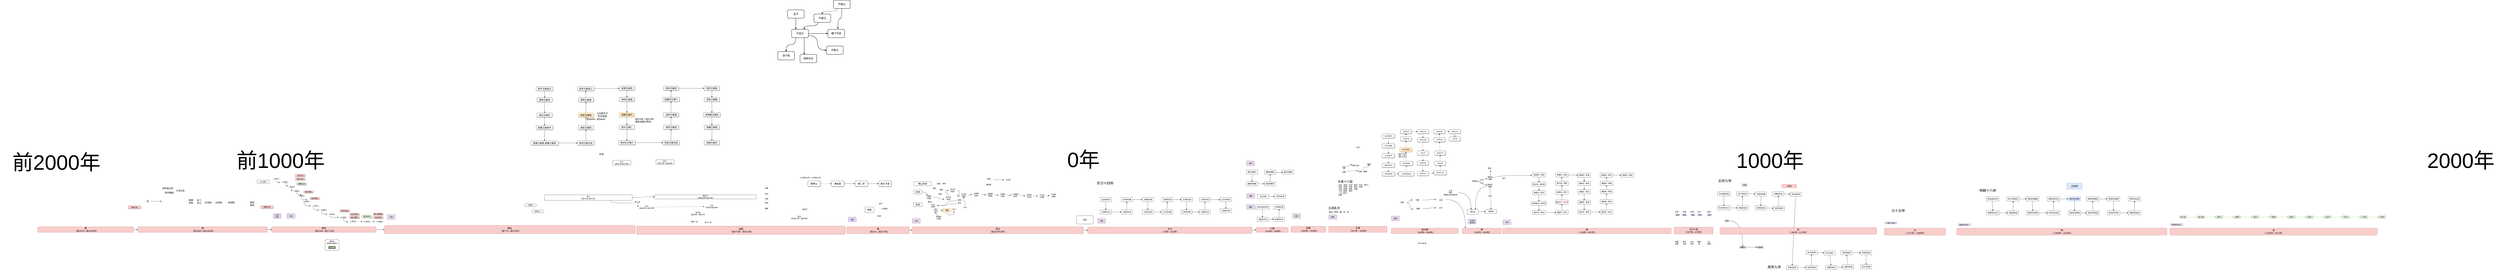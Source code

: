 <mxfile version="13.9.2" type="github" pages="3">
  <diagram id="B4h1iAgGutounkVAhYRp" name="history">
    <mxGraphModel dx="4960" dy="1662" grid="1" gridSize="10" guides="1" tooltips="1" connect="1" arrows="1" fold="1" page="1" pageScale="1" pageWidth="827" pageHeight="1169" math="0" shadow="0">
      <root>
        <mxCell id="0" />
        <mxCell id="BBm1sS53cPZoSCzeiZzq-1" value="年代" style="" parent="0" />
        <mxCell id="BBm1sS53cPZoSCzeiZzq-2" value="前1000年" style="text;html=1;strokeColor=none;fillColor=none;align=center;verticalAlign=middle;whiteSpace=wrap;rounded=0;fontSize=150;" parent="BBm1sS53cPZoSCzeiZzq-1" vertex="1">
          <mxGeometry x="-1980" y="33.5" width="810" height="140" as="geometry" />
        </mxCell>
        <mxCell id="BBm1sS53cPZoSCzeiZzq-4" value="1000年" style="text;html=1;strokeColor=none;fillColor=none;align=center;verticalAlign=middle;whiteSpace=wrap;rounded=0;fontSize=150;" parent="BBm1sS53cPZoSCzeiZzq-1" vertex="1">
          <mxGeometry x="8840" y="46.5" width="560" height="114" as="geometry" />
        </mxCell>
        <mxCell id="BBm1sS53cPZoSCzeiZzq-6" value="前2000年" style="text;html=1;strokeColor=none;fillColor=none;align=center;verticalAlign=middle;whiteSpace=wrap;rounded=0;fontSize=150;" parent="BBm1sS53cPZoSCzeiZzq-1" vertex="1">
          <mxGeometry x="-3590" y="46.5" width="810" height="140" as="geometry" />
        </mxCell>
        <mxCell id="7VUQlQrSEYM7tF7wroQr-1" value="隋&lt;br&gt;（&amp;nbsp;&lt;span&gt;581年—618年&lt;/span&gt;）&lt;br&gt;" style="rounded=1;whiteSpace=wrap;html=1;fontSize=16;fillColor=#f8cecc;strokeColor=#b85450;" parent="BBm1sS53cPZoSCzeiZzq-1" vertex="1">
          <mxGeometry x="6910" y="590" width="280" height="40" as="geometry" />
        </mxCell>
        <mxCell id="7VUQlQrSEYM7tF7wroQr-2" style="edgeStyle=orthogonalEdgeStyle;rounded=0;orthogonalLoop=1;jettySize=auto;html=1;exitX=1;exitY=0.25;exitDx=0;exitDy=0;entryX=0.079;entryY=-0.069;entryDx=0;entryDy=0;entryPerimeter=0;fontSize=16;curved=1;" parent="BBm1sS53cPZoSCzeiZzq-1" source="zDtLxDJx-mtVt5FpkuiB-14" target="7VUQlQrSEYM7tF7wroQr-1" edge="1">
          <mxGeometry relative="1" as="geometry" />
        </mxCell>
        <mxCell id="7VUQlQrSEYM7tF7wroQr-8" value="西晋&lt;br&gt;（&lt;span&gt;266年—316年)&lt;/span&gt;&lt;br&gt;" style="rounded=1;whiteSpace=wrap;html=1;fontSize=16;fillColor=#f8cecc;strokeColor=#b85450;" parent="BBm1sS53cPZoSCzeiZzq-1" vertex="1">
          <mxGeometry x="5680" y="577" width="250" height="43" as="geometry" />
        </mxCell>
        <mxCell id="7VUQlQrSEYM7tF7wroQr-10" value="&lt;span style=&quot;font-size: 21px;&quot;&gt;东晋十六国&lt;/span&gt;" style="text;html=1;strokeColor=none;fillColor=none;align=center;verticalAlign=middle;whiteSpace=wrap;rounded=0;fontSize=21;" parent="BBm1sS53cPZoSCzeiZzq-1" vertex="1">
          <mxGeometry x="6009" y="244.5" width="120" height="20" as="geometry" />
        </mxCell>
        <mxCell id="zd5HpNO3gBWObnxmA2Tq-62" style="edgeStyle=orthogonalEdgeStyle;curved=1;rounded=0;orthogonalLoop=1;jettySize=auto;html=1;exitX=0.5;exitY=1;exitDx=0;exitDy=0;entryX=0.5;entryY=0;entryDx=0;entryDy=0;" parent="BBm1sS53cPZoSCzeiZzq-1" source="9OOkJJ60_f5lkiLz93e9-11" target="zd5HpNO3gBWObnxmA2Tq-56" edge="1">
          <mxGeometry relative="1" as="geometry" />
        </mxCell>
        <mxCell id="zd5HpNO3gBWObnxmA2Tq-63" style="edgeStyle=orthogonalEdgeStyle;curved=1;rounded=0;orthogonalLoop=1;jettySize=auto;html=1;exitX=0;exitY=0.75;exitDx=0;exitDy=0;entryX=0.75;entryY=0;entryDx=0;entryDy=0;" parent="BBm1sS53cPZoSCzeiZzq-1" source="9OOkJJ60_f5lkiLz93e9-11" target="zd5HpNO3gBWObnxmA2Tq-55" edge="1">
          <mxGeometry relative="1" as="geometry" />
        </mxCell>
        <mxCell id="9OOkJJ60_f5lkiLz93e9-11" value="独孤氏&lt;br&gt;妹妹&lt;br&gt;" style="text;html=1;strokeColor=none;fillColor=none;align=center;verticalAlign=middle;whiteSpace=wrap;rounded=0;" parent="BBm1sS53cPZoSCzeiZzq-1" vertex="1">
          <mxGeometry x="7089" y="274" width="40" height="20" as="geometry" />
        </mxCell>
        <mxCell id="9OOkJJ60_f5lkiLz93e9-24" style="edgeStyle=orthogonalEdgeStyle;curved=1;rounded=0;orthogonalLoop=1;jettySize=auto;html=1;exitX=1;exitY=0.5;exitDx=0;exitDy=0;" parent="BBm1sS53cPZoSCzeiZzq-1" source="9OOkJJ60_f5lkiLz93e9-9" edge="1">
          <mxGeometry relative="1" as="geometry">
            <mxPoint x="7410" y="210" as="targetPoint" />
            <Array as="points">
              <mxPoint x="7130" y="210" />
            </Array>
          </mxGeometry>
        </mxCell>
        <mxCell id="zd5HpNO3gBWObnxmA2Tq-64" style="edgeStyle=orthogonalEdgeStyle;curved=1;rounded=0;orthogonalLoop=1;jettySize=auto;html=1;exitX=0.5;exitY=0;exitDx=0;exitDy=0;entryX=0.407;entryY=1.131;entryDx=0;entryDy=0;entryPerimeter=0;" parent="BBm1sS53cPZoSCzeiZzq-1" source="9OOkJJ60_f5lkiLz93e9-9" target="9OOkJJ60_f5lkiLz93e9-38" edge="1">
          <mxGeometry relative="1" as="geometry" />
        </mxCell>
        <mxCell id="9OOkJJ60_f5lkiLz93e9-9" value="独孤氏姐姐" style="text;html=1;strokeColor=none;fillColor=none;align=center;verticalAlign=middle;whiteSpace=wrap;rounded=0;" parent="BBm1sS53cPZoSCzeiZzq-1" vertex="1">
          <mxGeometry x="7090" y="220" width="40" height="20" as="geometry" />
        </mxCell>
        <mxCell id="9OOkJJ60_f5lkiLz93e9-25" value="母子" style="text;html=1;align=center;verticalAlign=middle;whiteSpace=wrap;rounded=0;labelBackgroundColor=#ffffff;" parent="BBm1sS53cPZoSCzeiZzq-1" vertex="1">
          <mxGeometry x="7190" y="222" width="40" height="20" as="geometry" />
        </mxCell>
        <mxCell id="9OOkJJ60_f5lkiLz93e9-31" value="母子" style="text;html=1;align=center;verticalAlign=middle;whiteSpace=wrap;rounded=0;labelBackgroundColor=#ffffff;" parent="BBm1sS53cPZoSCzeiZzq-1" vertex="1">
          <mxGeometry x="7090" y="350" width="40" height="20" as="geometry" />
        </mxCell>
        <mxCell id="9OOkJJ60_f5lkiLz93e9-38" value="李昞" style="text;html=1;" parent="BBm1sS53cPZoSCzeiZzq-1" vertex="1">
          <mxGeometry x="7091" y="146" width="50" height="25" as="geometry" />
        </mxCell>
        <mxCell id="9OOkJJ60_f5lkiLz93e9-40" style="edgeStyle=orthogonalEdgeStyle;curved=1;rounded=0;orthogonalLoop=1;jettySize=auto;html=1;entryX=0.369;entryY=0.057;entryDx=0;entryDy=0;entryPerimeter=0;" parent="BBm1sS53cPZoSCzeiZzq-1" source="9OOkJJ60_f5lkiLz93e9-39" target="zd5HpNO3gBWObnxmA2Tq-55" edge="1">
          <mxGeometry relative="1" as="geometry">
            <mxPoint x="7009" y="375" as="targetPoint" />
          </mxGeometry>
        </mxCell>
        <mxCell id="9OOkJJ60_f5lkiLz93e9-39" value="父亲&lt;br&gt;杨忠&lt;br&gt;&lt;font style=&quot;font-size: 11px&quot;&gt;西魏和北周军事贵族&lt;/font&gt;" style="text;html=1;strokeColor=none;fillColor=none;align=center;verticalAlign=middle;whiteSpace=wrap;rounded=0;labelBackgroundColor=#ffffff;" parent="BBm1sS53cPZoSCzeiZzq-1" vertex="1">
          <mxGeometry x="6770" y="310" width="110" height="50" as="geometry" />
        </mxCell>
        <mxCell id="9OOkJJ60_f5lkiLz93e9-41" style="edgeStyle=orthogonalEdgeStyle;curved=1;rounded=0;orthogonalLoop=1;jettySize=auto;html=1;exitX=1;exitY=0.5;exitDx=0;exitDy=0;" parent="BBm1sS53cPZoSCzeiZzq-1" source="zDtLxDJx-mtVt5FpkuiB-10" target="zDtLxDJx-mtVt5FpkuiB-11" edge="1">
          <mxGeometry relative="1" as="geometry" />
        </mxCell>
        <mxCell id="9OOkJJ60_f5lkiLz93e9-42" style="edgeStyle=orthogonalEdgeStyle;curved=1;rounded=0;orthogonalLoop=1;jettySize=auto;html=1;exitX=1;exitY=0.75;exitDx=0;exitDy=0;entryX=0;entryY=0.75;entryDx=0;entryDy=0;" parent="BBm1sS53cPZoSCzeiZzq-1" source="zDtLxDJx-mtVt5FpkuiB-10" target="zDtLxDJx-mtVt5FpkuiB-12" edge="1">
          <mxGeometry relative="1" as="geometry" />
        </mxCell>
        <mxCell id="9OOkJJ60_f5lkiLz93e9-44" value="五凉 （前凉、北凉、西凉、后凉、南凉&amp;nbsp;)&lt;br&gt;四燕&amp;nbsp; &amp;nbsp;(前燕、后燕、南燕、北燕)&lt;br&gt;三秦&amp;nbsp; &amp;nbsp;(前秦、西秦、后秦)&lt;br&gt;二赵（前赵、后赵）&lt;br&gt;一汉&amp;nbsp; (成汉)&lt;br&gt;胡夏" style="text;html=1;" parent="BBm1sS53cPZoSCzeiZzq-1" vertex="1">
          <mxGeometry x="6019" y="264.5" width="210" height="130" as="geometry" />
        </mxCell>
        <mxCell id="9OOkJJ60_f5lkiLz93e9-45" value="五胡乱华" style="text;html=1;strokeColor=none;fillColor=none;align=center;verticalAlign=middle;whiteSpace=wrap;rounded=0;labelBackgroundColor=#ffffff;fontSize=21;" parent="BBm1sS53cPZoSCzeiZzq-1" vertex="1">
          <mxGeometry x="5940" y="430" width="100" height="30" as="geometry" />
        </mxCell>
        <mxCell id="9OOkJJ60_f5lkiLz93e9-47" value="匈奴、鲜卑、羯、氐、羌" style="text;html=1;fontSize=13;" parent="BBm1sS53cPZoSCzeiZzq-1" vertex="1">
          <mxGeometry x="5950" y="460" width="170" height="30" as="geometry" />
        </mxCell>
        <mxCell id="9OOkJJ60_f5lkiLz93e9-48" value="新莽" style="rounded=1;whiteSpace=wrap;html=1;labelBackgroundColor=#ffffff;fontSize=13;" parent="BBm1sS53cPZoSCzeiZzq-1" vertex="1">
          <mxGeometry x="4140" y="500" width="120" height="60" as="geometry" />
        </mxCell>
        <mxCell id="9OOkJJ60_f5lkiLz93e9-51" value="" style="edgeStyle=orthogonalEdgeStyle;curved=1;rounded=0;orthogonalLoop=1;jettySize=auto;html=1;fontSize=13;fillColor=#d5e8d4;strokeColor=#82b366;" parent="BBm1sS53cPZoSCzeiZzq-1" source="9OOkJJ60_f5lkiLz93e9-49" target="9OOkJJ60_f5lkiLz93e9-50" edge="1">
          <mxGeometry relative="1" as="geometry" />
        </mxCell>
        <mxCell id="9OOkJJ60_f5lkiLz93e9-49" value="清太祖" style="text;html=1;align=center;verticalAlign=middle;whiteSpace=wrap;rounded=0;labelBackgroundColor=#ffffff;fontSize=13;fillColor=#d5e8d4;strokeColor=#82b366;" parent="BBm1sS53cPZoSCzeiZzq-1" vertex="1">
          <mxGeometry x="12060" y="500" width="50" height="20" as="geometry" />
        </mxCell>
        <mxCell id="9OOkJJ60_f5lkiLz93e9-53" value="" style="edgeStyle=orthogonalEdgeStyle;curved=1;rounded=0;orthogonalLoop=1;jettySize=auto;html=1;fontSize=13;fillColor=#d5e8d4;strokeColor=#82b366;" parent="BBm1sS53cPZoSCzeiZzq-1" source="9OOkJJ60_f5lkiLz93e9-50" target="9OOkJJ60_f5lkiLz93e9-52" edge="1">
          <mxGeometry relative="1" as="geometry" />
        </mxCell>
        <mxCell id="9OOkJJ60_f5lkiLz93e9-50" value="皇太极" style="text;html=1;align=center;verticalAlign=middle;whiteSpace=wrap;rounded=0;labelBackgroundColor=#ffffff;fontSize=13;fillColor=#d5e8d4;strokeColor=#82b366;" parent="BBm1sS53cPZoSCzeiZzq-1" vertex="1">
          <mxGeometry x="12190" y="500" width="50" height="20" as="geometry" />
        </mxCell>
        <mxCell id="9OOkJJ60_f5lkiLz93e9-55" value="" style="edgeStyle=orthogonalEdgeStyle;curved=1;rounded=0;orthogonalLoop=1;jettySize=auto;html=1;fontSize=13;fillColor=#d5e8d4;strokeColor=#82b366;" parent="BBm1sS53cPZoSCzeiZzq-1" source="9OOkJJ60_f5lkiLz93e9-52" target="9OOkJJ60_f5lkiLz93e9-54" edge="1">
          <mxGeometry relative="1" as="geometry" />
        </mxCell>
        <mxCell id="9OOkJJ60_f5lkiLz93e9-52" value="顺治" style="text;html=1;align=center;verticalAlign=middle;whiteSpace=wrap;rounded=0;labelBackgroundColor=#ffffff;fontSize=13;fillColor=#d5e8d4;strokeColor=#82b366;" parent="BBm1sS53cPZoSCzeiZzq-1" vertex="1">
          <mxGeometry x="12320" y="500" width="50" height="20" as="geometry" />
        </mxCell>
        <mxCell id="9OOkJJ60_f5lkiLz93e9-57" value="" style="edgeStyle=orthogonalEdgeStyle;curved=1;rounded=0;orthogonalLoop=1;jettySize=auto;html=1;fontSize=13;fillColor=#d5e8d4;strokeColor=#82b366;" parent="BBm1sS53cPZoSCzeiZzq-1" source="9OOkJJ60_f5lkiLz93e9-54" target="9OOkJJ60_f5lkiLz93e9-56" edge="1">
          <mxGeometry relative="1" as="geometry" />
        </mxCell>
        <mxCell id="9OOkJJ60_f5lkiLz93e9-54" value="康熙" style="text;html=1;align=center;verticalAlign=middle;whiteSpace=wrap;rounded=0;labelBackgroundColor=#ffffff;fontSize=13;fillColor=#d5e8d4;strokeColor=#82b366;" parent="BBm1sS53cPZoSCzeiZzq-1" vertex="1">
          <mxGeometry x="12450" y="500" width="50" height="20" as="geometry" />
        </mxCell>
        <mxCell id="9OOkJJ60_f5lkiLz93e9-59" value="" style="edgeStyle=orthogonalEdgeStyle;curved=1;rounded=0;orthogonalLoop=1;jettySize=auto;html=1;fontSize=13;fillColor=#d5e8d4;strokeColor=#82b366;" parent="BBm1sS53cPZoSCzeiZzq-1" source="9OOkJJ60_f5lkiLz93e9-56" target="9OOkJJ60_f5lkiLz93e9-58" edge="1">
          <mxGeometry relative="1" as="geometry" />
        </mxCell>
        <mxCell id="9OOkJJ60_f5lkiLz93e9-56" value="雍正" style="text;html=1;align=center;verticalAlign=middle;whiteSpace=wrap;rounded=0;labelBackgroundColor=#ffffff;fontSize=13;fillColor=#d5e8d4;strokeColor=#82b366;" parent="BBm1sS53cPZoSCzeiZzq-1" vertex="1">
          <mxGeometry x="12580" y="500" width="50" height="20" as="geometry" />
        </mxCell>
        <mxCell id="9OOkJJ60_f5lkiLz93e9-61" value="" style="edgeStyle=orthogonalEdgeStyle;curved=1;rounded=0;orthogonalLoop=1;jettySize=auto;html=1;fontSize=13;fillColor=#d5e8d4;strokeColor=#82b366;" parent="BBm1sS53cPZoSCzeiZzq-1" source="9OOkJJ60_f5lkiLz93e9-58" target="9OOkJJ60_f5lkiLz93e9-60" edge="1">
          <mxGeometry relative="1" as="geometry" />
        </mxCell>
        <mxCell id="9OOkJJ60_f5lkiLz93e9-58" value="乾隆" style="text;html=1;align=center;verticalAlign=middle;whiteSpace=wrap;rounded=0;labelBackgroundColor=#ffffff;fontSize=13;fillColor=#d5e8d4;strokeColor=#82b366;" parent="BBm1sS53cPZoSCzeiZzq-1" vertex="1">
          <mxGeometry x="12710" y="500" width="50" height="20" as="geometry" />
        </mxCell>
        <mxCell id="9OOkJJ60_f5lkiLz93e9-63" value="" style="edgeStyle=orthogonalEdgeStyle;curved=1;rounded=0;orthogonalLoop=1;jettySize=auto;html=1;fontSize=13;fillColor=#d5e8d4;strokeColor=#82b366;" parent="BBm1sS53cPZoSCzeiZzq-1" source="9OOkJJ60_f5lkiLz93e9-60" target="9OOkJJ60_f5lkiLz93e9-62" edge="1">
          <mxGeometry relative="1" as="geometry" />
        </mxCell>
        <mxCell id="9OOkJJ60_f5lkiLz93e9-60" value="嘉庆" style="text;html=1;align=center;verticalAlign=middle;whiteSpace=wrap;rounded=0;labelBackgroundColor=#ffffff;fontSize=13;fillColor=#d5e8d4;strokeColor=#82b366;" parent="BBm1sS53cPZoSCzeiZzq-1" vertex="1">
          <mxGeometry x="12840" y="500" width="50" height="20" as="geometry" />
        </mxCell>
        <mxCell id="9OOkJJ60_f5lkiLz93e9-65" value="" style="edgeStyle=orthogonalEdgeStyle;curved=1;rounded=0;orthogonalLoop=1;jettySize=auto;html=1;fontSize=13;fillColor=#d5e8d4;strokeColor=#82b366;" parent="BBm1sS53cPZoSCzeiZzq-1" source="9OOkJJ60_f5lkiLz93e9-62" target="9OOkJJ60_f5lkiLz93e9-64" edge="1">
          <mxGeometry relative="1" as="geometry" />
        </mxCell>
        <mxCell id="9OOkJJ60_f5lkiLz93e9-62" value="道光" style="text;html=1;align=center;verticalAlign=middle;whiteSpace=wrap;rounded=0;labelBackgroundColor=#ffffff;fontSize=13;fillColor=#d5e8d4;strokeColor=#82b366;" parent="BBm1sS53cPZoSCzeiZzq-1" vertex="1">
          <mxGeometry x="12970" y="500" width="50" height="20" as="geometry" />
        </mxCell>
        <mxCell id="9OOkJJ60_f5lkiLz93e9-67" value="" style="edgeStyle=orthogonalEdgeStyle;curved=1;rounded=0;orthogonalLoop=1;jettySize=auto;html=1;fontSize=13;fillColor=#d5e8d4;strokeColor=#82b366;" parent="BBm1sS53cPZoSCzeiZzq-1" source="9OOkJJ60_f5lkiLz93e9-64" target="9OOkJJ60_f5lkiLz93e9-66" edge="1">
          <mxGeometry relative="1" as="geometry" />
        </mxCell>
        <mxCell id="9OOkJJ60_f5lkiLz93e9-64" value="咸丰" style="text;html=1;align=center;verticalAlign=middle;whiteSpace=wrap;rounded=0;labelBackgroundColor=#ffffff;fontSize=13;fillColor=#d5e8d4;strokeColor=#82b366;" parent="BBm1sS53cPZoSCzeiZzq-1" vertex="1">
          <mxGeometry x="13100" y="500" width="50" height="20" as="geometry" />
        </mxCell>
        <mxCell id="9OOkJJ60_f5lkiLz93e9-69" value="" style="edgeStyle=orthogonalEdgeStyle;curved=1;rounded=0;orthogonalLoop=1;jettySize=auto;html=1;fontSize=13;fillColor=#d5e8d4;strokeColor=#82b366;" parent="BBm1sS53cPZoSCzeiZzq-1" source="9OOkJJ60_f5lkiLz93e9-66" target="9OOkJJ60_f5lkiLz93e9-68" edge="1">
          <mxGeometry relative="1" as="geometry" />
        </mxCell>
        <mxCell id="9OOkJJ60_f5lkiLz93e9-66" value="同治" style="text;html=1;align=center;verticalAlign=middle;whiteSpace=wrap;rounded=0;labelBackgroundColor=#ffffff;fontSize=13;fillColor=#d5e8d4;strokeColor=#82b366;" parent="BBm1sS53cPZoSCzeiZzq-1" vertex="1">
          <mxGeometry x="13230" y="500" width="50" height="20" as="geometry" />
        </mxCell>
        <mxCell id="9OOkJJ60_f5lkiLz93e9-71" value="" style="edgeStyle=orthogonalEdgeStyle;curved=1;rounded=0;orthogonalLoop=1;jettySize=auto;html=1;fontSize=13;fillColor=#d5e8d4;strokeColor=#82b366;" parent="BBm1sS53cPZoSCzeiZzq-1" source="9OOkJJ60_f5lkiLz93e9-68" target="9OOkJJ60_f5lkiLz93e9-70" edge="1">
          <mxGeometry relative="1" as="geometry" />
        </mxCell>
        <mxCell id="9OOkJJ60_f5lkiLz93e9-68" value="光绪" style="text;html=1;align=center;verticalAlign=middle;whiteSpace=wrap;rounded=0;labelBackgroundColor=#ffffff;fontSize=13;fillColor=#d5e8d4;strokeColor=#82b366;" parent="BBm1sS53cPZoSCzeiZzq-1" vertex="1">
          <mxGeometry x="13360" y="500" width="50" height="20" as="geometry" />
        </mxCell>
        <mxCell id="9OOkJJ60_f5lkiLz93e9-70" value="宣统" style="text;html=1;align=center;verticalAlign=middle;whiteSpace=wrap;rounded=0;labelBackgroundColor=#ffffff;fontSize=13;fillColor=#d5e8d4;strokeColor=#82b366;" parent="BBm1sS53cPZoSCzeiZzq-1" vertex="1">
          <mxGeometry x="13490" y="500" width="50" height="20" as="geometry" />
        </mxCell>
        <mxCell id="9OOkJJ60_f5lkiLz93e9-74" value="元十五帝&lt;br&gt;" style="text;html=1;strokeColor=none;fillColor=none;align=center;verticalAlign=middle;whiteSpace=wrap;rounded=0;labelBackgroundColor=#ffffff;fontSize=24;" parent="BBm1sS53cPZoSCzeiZzq-1" vertex="1">
          <mxGeometry x="9960" y="430" width="160" height="70" as="geometry" />
        </mxCell>
        <mxCell id="9OOkJJ60_f5lkiLz93e9-75" value="东汉十四帝" style="text;html=1;strokeColor=none;fillColor=none;align=center;verticalAlign=middle;whiteSpace=wrap;rounded=0;labelBackgroundColor=#ffffff;fontSize=24;" parent="BBm1sS53cPZoSCzeiZzq-1" vertex="1">
          <mxGeometry x="4260" y="244.5" width="170" height="45" as="geometry" />
        </mxCell>
        <mxCell id="mkLbTUoJTqNUCXqjL3VC-3" value="" style="edgeStyle=orthogonalEdgeStyle;rounded=0;orthogonalLoop=1;jettySize=auto;html=1;fontSize=11;curved=1;entryX=0;entryY=0.75;entryDx=0;entryDy=0;" parent="BBm1sS53cPZoSCzeiZzq-1" source="mkLbTUoJTqNUCXqjL3VC-1" target="mkLbTUoJTqNUCXqjL3VC-2" edge="1">
          <mxGeometry relative="1" as="geometry">
            <mxPoint x="-1590" y="262" as="targetPoint" />
            <Array as="points">
              <mxPoint x="-1607" y="261" />
            </Array>
          </mxGeometry>
        </mxCell>
        <mxCell id="mkLbTUoJTqNUCXqjL3VC-1" value="1.周文王&lt;br style=&quot;font-size: 11px;&quot;&gt;" style="text;html=1;strokeColor=none;fillColor=none;align=center;verticalAlign=middle;whiteSpace=wrap;rounded=0;fontSize=11;" parent="BBm1sS53cPZoSCzeiZzq-1" vertex="1">
          <mxGeometry x="-1634.5" y="227.5" width="55" height="15" as="geometry" />
        </mxCell>
        <mxCell id="mkLbTUoJTqNUCXqjL3VC-26" style="edgeStyle=orthogonalEdgeStyle;curved=1;rounded=0;orthogonalLoop=1;jettySize=auto;html=1;exitX=0.5;exitY=1;exitDx=0;exitDy=0;entryX=0;entryY=0.5;entryDx=0;entryDy=0;fontSize=11;" parent="BBm1sS53cPZoSCzeiZzq-1" source="mkLbTUoJTqNUCXqjL3VC-2" target="mkLbTUoJTqNUCXqjL3VC-4" edge="1">
          <mxGeometry relative="1" as="geometry" />
        </mxCell>
        <mxCell id="mkLbTUoJTqNUCXqjL3VC-2" value="2. 周武王&lt;br style=&quot;font-size: 11px;&quot;&gt;" style="text;html=1;strokeColor=none;fillColor=none;align=center;verticalAlign=middle;whiteSpace=wrap;rounded=0;fontSize=11;" parent="BBm1sS53cPZoSCzeiZzq-1" vertex="1">
          <mxGeometry x="-1579.5" y="250" width="70" height="15" as="geometry" />
        </mxCell>
        <mxCell id="mkLbTUoJTqNUCXqjL3VC-27" style="edgeStyle=orthogonalEdgeStyle;curved=1;rounded=0;orthogonalLoop=1;jettySize=auto;html=1;exitX=0.5;exitY=1;exitDx=0;exitDy=0;entryX=-0.013;entryY=0.644;entryDx=0;entryDy=0;entryPerimeter=0;fontSize=11;" parent="BBm1sS53cPZoSCzeiZzq-1" source="mkLbTUoJTqNUCXqjL3VC-4" target="mkLbTUoJTqNUCXqjL3VC-6" edge="1">
          <mxGeometry relative="1" as="geometry" />
        </mxCell>
        <mxCell id="mkLbTUoJTqNUCXqjL3VC-4" value="3.周成王&lt;br style=&quot;font-size: 11px;&quot;&gt;" style="text;html=1;strokeColor=none;fillColor=none;align=center;verticalAlign=middle;whiteSpace=wrap;rounded=0;fontSize=11;" parent="BBm1sS53cPZoSCzeiZzq-1" vertex="1">
          <mxGeometry x="-1530" y="285" width="70" height="15" as="geometry" />
        </mxCell>
        <mxCell id="mkLbTUoJTqNUCXqjL3VC-9" value="" style="edgeStyle=orthogonalEdgeStyle;rounded=0;orthogonalLoop=1;jettySize=auto;html=1;fontSize=11;curved=1;" parent="BBm1sS53cPZoSCzeiZzq-1" source="mkLbTUoJTqNUCXqjL3VC-6" target="mkLbTUoJTqNUCXqjL3VC-8" edge="1">
          <mxGeometry relative="1" as="geometry" />
        </mxCell>
        <mxCell id="mkLbTUoJTqNUCXqjL3VC-6" value="4.周康王&lt;br style=&quot;font-size: 11px;&quot;&gt;" style="text;html=1;strokeColor=none;fillColor=none;align=center;verticalAlign=middle;whiteSpace=wrap;rounded=0;fontSize=11;" parent="BBm1sS53cPZoSCzeiZzq-1" vertex="1">
          <mxGeometry x="-1495" y="315" width="70" height="15" as="geometry" />
        </mxCell>
        <mxCell id="mkLbTUoJTqNUCXqjL3VC-11" value="" style="edgeStyle=orthogonalEdgeStyle;rounded=0;orthogonalLoop=1;jettySize=auto;html=1;fontSize=11;curved=1;" parent="BBm1sS53cPZoSCzeiZzq-1" source="mkLbTUoJTqNUCXqjL3VC-8" target="mkLbTUoJTqNUCXqjL3VC-10" edge="1">
          <mxGeometry relative="1" as="geometry" />
        </mxCell>
        <mxCell id="mkLbTUoJTqNUCXqjL3VC-8" value="5.周昭王&lt;br style=&quot;font-size: 11px&quot;&gt;" style="text;html=1;strokeColor=none;fillColor=none;align=center;verticalAlign=middle;whiteSpace=wrap;rounded=0;fontSize=11;" parent="BBm1sS53cPZoSCzeiZzq-1" vertex="1">
          <mxGeometry x="-1460" y="350" width="70" height="15" as="geometry" />
        </mxCell>
        <mxCell id="mkLbTUoJTqNUCXqjL3VC-28" style="edgeStyle=orthogonalEdgeStyle;curved=1;rounded=0;orthogonalLoop=1;jettySize=auto;html=1;exitX=0.25;exitY=1;exitDx=0;exitDy=0;entryX=0;entryY=0.5;entryDx=0;entryDy=0;fontSize=11;" parent="BBm1sS53cPZoSCzeiZzq-1" source="mkLbTUoJTqNUCXqjL3VC-10" target="mkLbTUoJTqNUCXqjL3VC-12" edge="1">
          <mxGeometry relative="1" as="geometry" />
        </mxCell>
        <mxCell id="mkLbTUoJTqNUCXqjL3VC-10" value="6.周穆王&lt;br style=&quot;font-size: 11px&quot;&gt;" style="text;html=1;strokeColor=none;fillColor=none;align=center;verticalAlign=middle;whiteSpace=wrap;rounded=0;fontSize=11;" parent="BBm1sS53cPZoSCzeiZzq-1" vertex="1">
          <mxGeometry x="-1425" y="390" width="70" height="15" as="geometry" />
        </mxCell>
        <mxCell id="mkLbTUoJTqNUCXqjL3VC-29" style="edgeStyle=orthogonalEdgeStyle;curved=1;rounded=0;orthogonalLoop=1;jettySize=auto;html=1;exitX=0.25;exitY=1;exitDx=0;exitDy=0;entryX=0;entryY=0.5;entryDx=0;entryDy=0;fontSize=11;" parent="BBm1sS53cPZoSCzeiZzq-1" source="mkLbTUoJTqNUCXqjL3VC-12" target="mkLbTUoJTqNUCXqjL3VC-15" edge="1">
          <mxGeometry relative="1" as="geometry" />
        </mxCell>
        <mxCell id="mkLbTUoJTqNUCXqjL3VC-12" value="7. 周共王&lt;br style=&quot;font-size: 11px&quot;&gt;" style="text;html=1;strokeColor=none;fillColor=none;align=center;verticalAlign=middle;whiteSpace=wrap;rounded=0;fontSize=11;" parent="BBm1sS53cPZoSCzeiZzq-1" vertex="1">
          <mxGeometry x="-1360" y="422.5" width="70" height="15" as="geometry" />
        </mxCell>
        <mxCell id="mkLbTUoJTqNUCXqjL3VC-30" style="edgeStyle=orthogonalEdgeStyle;curved=1;rounded=0;orthogonalLoop=1;jettySize=auto;html=1;exitX=0.25;exitY=1;exitDx=0;exitDy=0;entryX=0;entryY=0.5;entryDx=0;entryDy=0;fontSize=11;" parent="BBm1sS53cPZoSCzeiZzq-1" source="mkLbTUoJTqNUCXqjL3VC-15" target="mkLbTUoJTqNUCXqjL3VC-18" edge="1">
          <mxGeometry relative="1" as="geometry" />
        </mxCell>
        <mxCell id="mkLbTUoJTqNUCXqjL3VC-15" value="8.周懿王&lt;br style=&quot;font-size: 11px&quot;&gt;" style="text;html=1;strokeColor=none;fillColor=none;align=center;verticalAlign=middle;whiteSpace=wrap;rounded=0;fontSize=11;" parent="BBm1sS53cPZoSCzeiZzq-1" vertex="1">
          <mxGeometry x="-1300" y="452.5" width="70" height="15" as="geometry" />
        </mxCell>
        <mxCell id="mkLbTUoJTqNUCXqjL3VC-33" style="edgeStyle=orthogonalEdgeStyle;curved=1;rounded=0;orthogonalLoop=1;jettySize=auto;html=1;exitX=0.25;exitY=1;exitDx=0;exitDy=0;entryX=0;entryY=0.5;entryDx=0;entryDy=0;fontSize=11;" parent="BBm1sS53cPZoSCzeiZzq-1" source="mkLbTUoJTqNUCXqjL3VC-18" target="mkLbTUoJTqNUCXqjL3VC-22" edge="1">
          <mxGeometry relative="1" as="geometry">
            <Array as="points">
              <mxPoint x="-1223" y="512" />
              <mxPoint x="-1180" y="512" />
            </Array>
          </mxGeometry>
        </mxCell>
        <mxCell id="mkLbTUoJTqNUCXqjL3VC-18" value="9.周孝王&lt;br style=&quot;font-size: 11px&quot;&gt;" style="text;html=1;strokeColor=none;fillColor=none;align=center;verticalAlign=middle;whiteSpace=wrap;rounded=0;fontSize=11;" parent="BBm1sS53cPZoSCzeiZzq-1" vertex="1">
          <mxGeometry x="-1241" y="482.5" width="70" height="15" as="geometry" />
        </mxCell>
        <mxCell id="mkLbTUoJTqNUCXqjL3VC-32" style="edgeStyle=orthogonalEdgeStyle;curved=1;rounded=0;orthogonalLoop=1;jettySize=auto;html=1;exitX=0.5;exitY=1;exitDx=0;exitDy=0;entryX=0;entryY=0.75;entryDx=0;entryDy=0;fontSize=11;" parent="BBm1sS53cPZoSCzeiZzq-1" source="mkLbTUoJTqNUCXqjL3VC-22" target="mkLbTUoJTqNUCXqjL3VC-24" edge="1">
          <mxGeometry relative="1" as="geometry" />
        </mxCell>
        <mxCell id="mkLbTUoJTqNUCXqjL3VC-22" value="10.周夷王&lt;br style=&quot;font-size: 11px&quot;&gt;" style="text;html=1;strokeColor=none;fillColor=none;align=center;verticalAlign=middle;whiteSpace=wrap;rounded=0;fontSize=11;" parent="BBm1sS53cPZoSCzeiZzq-1" vertex="1">
          <mxGeometry x="-1160" y="505" width="70" height="15" as="geometry" />
        </mxCell>
        <mxCell id="TpZhf29solArRKw6YtfV-93" value="" style="edgeStyle=orthogonalEdgeStyle;rounded=0;orthogonalLoop=1;jettySize=auto;html=1;dashed=1;fontSize=12;" parent="BBm1sS53cPZoSCzeiZzq-1" source="mkLbTUoJTqNUCXqjL3VC-24" target="TpZhf29solArRKw6YtfV-92" edge="1">
          <mxGeometry relative="1" as="geometry" />
        </mxCell>
        <mxCell id="mkLbTUoJTqNUCXqjL3VC-24" value="11.周厉王&lt;br style=&quot;font-size: 11px&quot;&gt;" style="text;html=1;strokeColor=none;fillColor=none;align=center;verticalAlign=middle;whiteSpace=wrap;rounded=0;fontSize=11;" parent="BBm1sS53cPZoSCzeiZzq-1" vertex="1">
          <mxGeometry x="-1090" y="534" width="70" height="15" as="geometry" />
        </mxCell>
        <mxCell id="TpZhf29solArRKw6YtfV-95" value="" style="edgeStyle=orthogonalEdgeStyle;rounded=0;orthogonalLoop=1;jettySize=auto;html=1;dashed=1;fontSize=12;" parent="BBm1sS53cPZoSCzeiZzq-1" source="TpZhf29solArRKw6YtfV-92" target="TpZhf29solArRKw6YtfV-94" edge="1">
          <mxGeometry relative="1" as="geometry" />
        </mxCell>
        <mxCell id="TpZhf29solArRKw6YtfV-92" value="12.周宣王&lt;br style=&quot;font-size: 11px&quot;&gt;" style="text;html=1;strokeColor=none;fillColor=none;align=center;verticalAlign=middle;whiteSpace=wrap;rounded=0;fontSize=11;" parent="BBm1sS53cPZoSCzeiZzq-1" vertex="1">
          <mxGeometry x="-990" y="535" width="70" height="15" as="geometry" />
        </mxCell>
        <mxCell id="TpZhf29solArRKw6YtfV-94" value="13.周幽王&lt;br style=&quot;font-size: 11px&quot;&gt;" style="text;html=1;strokeColor=none;fillColor=none;align=center;verticalAlign=middle;whiteSpace=wrap;rounded=0;fontSize=11;" parent="BBm1sS53cPZoSCzeiZzq-1" vertex="1">
          <mxGeometry x="-900" y="535" width="70" height="15" as="geometry" />
        </mxCell>
        <mxCell id="mkLbTUoJTqNUCXqjL3VC-34" value="丰京&lt;br&gt;镐京&lt;br&gt;" style="rounded=1;whiteSpace=wrap;html=1;fontSize=11;fillColor=#e1d5e7;strokeColor=#9673a6;" parent="BBm1sS53cPZoSCzeiZzq-1" vertex="1">
          <mxGeometry x="-1629" y="485" width="59" height="35" as="geometry" />
        </mxCell>
        <mxCell id="mkLbTUoJTqNUCXqjL3VC-35" value="洛邑&lt;br&gt;" style="rounded=1;whiteSpace=wrap;html=1;fontSize=11;fillColor=#e1d5e7;strokeColor=#9673a6;" parent="BBm1sS53cPZoSCzeiZzq-1" vertex="1">
          <mxGeometry x="-1530" y="485" width="59" height="35" as="geometry" />
        </mxCell>
        <mxCell id="mkLbTUoJTqNUCXqjL3VC-36" value="洛邑&lt;br&gt;" style="rounded=1;whiteSpace=wrap;html=1;fontSize=11;fillColor=#e1d5e7;strokeColor=#9673a6;" parent="BBm1sS53cPZoSCzeiZzq-1" vertex="1">
          <mxGeometry x="-810" y="492.5" width="59" height="35" as="geometry" />
        </mxCell>
        <mxCell id="mkLbTUoJTqNUCXqjL3VC-37" value="&lt;a href=&quot;http://www.baidu.com/link?url=76q2UDPfSxzPTE1Mu0Wg75S7NPzDqXegIcsCEhIgDwE2rgqp0p_rTrg9P3lgl5f5bU5ZxPcVjd9F250gaG32z8Ggh8OfIpqLy_AelFm7E1m&quot; target=&quot;_blank&quot;&gt;咸阳&lt;/a&gt;&lt;br&gt;" style="rounded=1;whiteSpace=wrap;html=1;fontSize=11;fillColor=#e1d5e7;strokeColor=#9673a6;" parent="BBm1sS53cPZoSCzeiZzq-1" vertex="1">
          <mxGeometry x="2500" y="510" width="59" height="35" as="geometry" />
        </mxCell>
        <mxCell id="mkLbTUoJTqNUCXqjL3VC-38" value="长安&lt;br&gt;" style="rounded=1;whiteSpace=wrap;html=1;fontSize=11;fillColor=#e1d5e7;strokeColor=#9673a6;" parent="BBm1sS53cPZoSCzeiZzq-1" vertex="1">
          <mxGeometry x="2960" y="520" width="59" height="35" as="geometry" />
        </mxCell>
        <mxCell id="mkLbTUoJTqNUCXqjL3VC-39" value="洛阳&lt;br&gt;" style="rounded=1;whiteSpace=wrap;html=1;fontSize=11;fillColor=#e1d5e7;strokeColor=#9673a6;" parent="BBm1sS53cPZoSCzeiZzq-1" vertex="1">
          <mxGeometry x="4290" y="520" width="59" height="35" as="geometry" />
        </mxCell>
        <mxCell id="mkLbTUoJTqNUCXqjL3VC-40" value="洛阳&lt;br&gt;" style="rounded=1;whiteSpace=wrap;html=1;fontSize=11;fillColor=#e1d5e7;strokeColor=#9673a6;" parent="BBm1sS53cPZoSCzeiZzq-1" vertex="1">
          <mxGeometry x="5360" y="106" width="59" height="35" as="geometry" />
        </mxCell>
        <mxCell id="mkLbTUoJTqNUCXqjL3VC-41" value="成都&lt;br&gt;" style="rounded=1;whiteSpace=wrap;html=1;fontSize=11;fillColor=#e1d5e7;strokeColor=#9673a6;" parent="BBm1sS53cPZoSCzeiZzq-1" vertex="1">
          <mxGeometry x="5361" y="340.5" width="59" height="35" as="geometry" />
        </mxCell>
        <mxCell id="mkLbTUoJTqNUCXqjL3VC-44" value="&lt;span&gt;建邺&lt;/span&gt;&lt;br&gt;" style="rounded=1;whiteSpace=wrap;html=1;fontSize=11;fillColor=#e1d5e7;strokeColor=#9673a6;" parent="BBm1sS53cPZoSCzeiZzq-1" vertex="1">
          <mxGeometry x="5360" y="420" width="59" height="35" as="geometry" />
        </mxCell>
        <mxCell id="mkLbTUoJTqNUCXqjL3VC-45" value="洛阳&lt;br&gt;" style="rounded=1;whiteSpace=wrap;html=1;fontSize=11;fillColor=#e1d5e7;strokeColor=#9673a6;" parent="BBm1sS53cPZoSCzeiZzq-1" vertex="1">
          <mxGeometry x="5690" y="485" width="59" height="35" as="geometry" />
        </mxCell>
        <mxCell id="mkLbTUoJTqNUCXqjL3VC-46" value="&lt;span&gt;建康&lt;/span&gt;&lt;br&gt;" style="rounded=1;whiteSpace=wrap;html=1;fontSize=11;fillColor=#e1d5e7;strokeColor=#9673a6;" parent="BBm1sS53cPZoSCzeiZzq-1" vertex="1">
          <mxGeometry x="5950" y="492.5" width="59" height="35" as="geometry" />
        </mxCell>
        <mxCell id="mkLbTUoJTqNUCXqjL3VC-47" value="&lt;span&gt;建康&lt;/span&gt;&lt;br&gt;" style="rounded=1;whiteSpace=wrap;html=1;fontSize=11;fillColor=#e1d5e7;strokeColor=#9673a6;" parent="BBm1sS53cPZoSCzeiZzq-1" vertex="1">
          <mxGeometry x="6400" y="502.5" width="59" height="35" as="geometry" />
        </mxCell>
        <mxCell id="mkLbTUoJTqNUCXqjL3VC-51" value="&lt;span&gt;大兴城&lt;br&gt;&lt;/span&gt;洛阳城&lt;br&gt;" style="rounded=1;whiteSpace=wrap;html=1;fontSize=11;fillColor=#e1d5e7;strokeColor=#9673a6;" parent="BBm1sS53cPZoSCzeiZzq-1" vertex="1">
          <mxGeometry x="6951" y="525" width="59" height="35" as="geometry" />
        </mxCell>
        <mxCell id="mkLbTUoJTqNUCXqjL3VC-52" value="长安&lt;br&gt;" style="rounded=1;whiteSpace=wrap;html=1;fontSize=11;fillColor=#e1d5e7;strokeColor=#9673a6;" parent="BBm1sS53cPZoSCzeiZzq-1" vertex="1">
          <mxGeometry x="7200.5" y="530" width="59" height="35" as="geometry" />
        </mxCell>
        <mxCell id="mkLbTUoJTqNUCXqjL3VC-53" value="开封&lt;br&gt;" style="rounded=1;whiteSpace=wrap;html=1;fontSize=11;fillColor=#e1d5e7;strokeColor=#9673a6;" parent="BBm1sS53cPZoSCzeiZzq-1" vertex="1">
          <mxGeometry x="8440" y="487.5" width="30" height="15" as="geometry" />
        </mxCell>
        <mxCell id="mkLbTUoJTqNUCXqjL3VC-54" value="洛阳&lt;br&gt;" style="rounded=1;whiteSpace=wrap;html=1;fontSize=11;fillColor=#e1d5e7;strokeColor=#9673a6;" parent="BBm1sS53cPZoSCzeiZzq-1" vertex="1">
          <mxGeometry x="8490" y="487.5" width="30" height="15" as="geometry" />
        </mxCell>
        <mxCell id="mkLbTUoJTqNUCXqjL3VC-55" value="开封&lt;br&gt;" style="rounded=1;whiteSpace=wrap;html=1;fontSize=11;fillColor=#e1d5e7;strokeColor=#9673a6;" parent="BBm1sS53cPZoSCzeiZzq-1" vertex="1">
          <mxGeometry x="8550" y="487.5" width="30" height="15" as="geometry" />
        </mxCell>
        <mxCell id="mkLbTUoJTqNUCXqjL3VC-56" value="开封&lt;br&gt;" style="rounded=1;whiteSpace=wrap;html=1;fontSize=11;fillColor=#e1d5e7;strokeColor=#9673a6;" parent="BBm1sS53cPZoSCzeiZzq-1" vertex="1">
          <mxGeometry x="8600" y="487.5" width="30" height="15" as="geometry" />
        </mxCell>
        <mxCell id="mkLbTUoJTqNUCXqjL3VC-57" value="开封&lt;br&gt;" style="rounded=1;whiteSpace=wrap;html=1;fontSize=11;fillColor=#e1d5e7;strokeColor=#9673a6;" parent="BBm1sS53cPZoSCzeiZzq-1" vertex="1">
          <mxGeometry x="8668.5" y="487.5" width="30" height="15" as="geometry" />
        </mxCell>
        <mxCell id="mkLbTUoJTqNUCXqjL3VC-63" value="&lt;span&gt;大都（北京)&lt;/span&gt;&lt;br&gt;" style="rounded=1;whiteSpace=wrap;html=1;fontSize=11;fillColor=#e1d5e7;strokeColor=#9673a6;" parent="BBm1sS53cPZoSCzeiZzq-1" vertex="1">
          <mxGeometry x="9945" y="545" width="85" height="15" as="geometry" />
        </mxCell>
        <mxCell id="mkLbTUoJTqNUCXqjL3VC-64" value="&lt;span&gt;顺天府(北京）&lt;/span&gt;&lt;br&gt;" style="rounded=1;whiteSpace=wrap;html=1;fontSize=11;fillColor=#e1d5e7;strokeColor=#9673a6;" parent="BBm1sS53cPZoSCzeiZzq-1" vertex="1">
          <mxGeometry x="10470" y="558" width="90" height="15" as="geometry" />
        </mxCell>
        <mxCell id="mkLbTUoJTqNUCXqjL3VC-66" value="&lt;span&gt;顺天府(北京）&lt;/span&gt;&lt;br&gt;" style="rounded=1;whiteSpace=wrap;html=1;fontSize=11;fillColor=#e1d5e7;strokeColor=#9673a6;" parent="BBm1sS53cPZoSCzeiZzq-1" vertex="1">
          <mxGeometry x="11995" y="557.5" width="90" height="15" as="geometry" />
        </mxCell>
        <mxCell id="q0YfwvbicKMwDBuohbKJ-3" value="" style="edgeStyle=orthogonalEdgeStyle;curved=1;rounded=0;orthogonalLoop=1;jettySize=auto;html=1;fontSize=28;" parent="BBm1sS53cPZoSCzeiZzq-1" source="q0YfwvbicKMwDBuohbKJ-1" target="q0YfwvbicKMwDBuohbKJ-2" edge="1">
          <mxGeometry relative="1" as="geometry" />
        </mxCell>
        <mxCell id="q0YfwvbicKMwDBuohbKJ-5" value="" style="edgeStyle=orthogonalEdgeStyle;curved=1;rounded=0;orthogonalLoop=1;jettySize=auto;html=1;fontSize=28;" parent="BBm1sS53cPZoSCzeiZzq-1" source="q0YfwvbicKMwDBuohbKJ-1" target="q0YfwvbicKMwDBuohbKJ-4" edge="1">
          <mxGeometry relative="1" as="geometry" />
        </mxCell>
        <mxCell id="q0YfwvbicKMwDBuohbKJ-1" value="&lt;font style=&quot;font-size: 12px&quot;&gt;前秦&lt;/font&gt;" style="text;html=1;strokeColor=none;fillColor=none;align=center;verticalAlign=middle;whiteSpace=wrap;rounded=0;fontSize=28;" parent="BBm1sS53cPZoSCzeiZzq-1" vertex="1">
          <mxGeometry x="6041" y="169.5" width="40" height="20" as="geometry" />
        </mxCell>
        <mxCell id="q0YfwvbicKMwDBuohbKJ-7" value="" style="edgeStyle=orthogonalEdgeStyle;curved=1;rounded=0;orthogonalLoop=1;jettySize=auto;html=1;fontSize=28;" parent="BBm1sS53cPZoSCzeiZzq-1" source="q0YfwvbicKMwDBuohbKJ-4" target="q0YfwvbicKMwDBuohbKJ-6" edge="1">
          <mxGeometry relative="1" as="geometry" />
        </mxCell>
        <mxCell id="q0YfwvbicKMwDBuohbKJ-4" value="&lt;font style=&quot;font-size: 12px&quot;&gt;苻坚&lt;/font&gt;" style="text;html=1;strokeColor=none;fillColor=none;align=center;verticalAlign=middle;whiteSpace=wrap;rounded=0;fontSize=28;" parent="BBm1sS53cPZoSCzeiZzq-1" vertex="1">
          <mxGeometry x="6041" y="134.5" width="40" height="20" as="geometry" />
        </mxCell>
        <mxCell id="q0YfwvbicKMwDBuohbKJ-6" value="&lt;font style=&quot;font-size: 12px&quot;&gt;淝水之战&lt;/font&gt;" style="text;html=1;strokeColor=none;fillColor=none;align=center;verticalAlign=middle;whiteSpace=wrap;rounded=0;fontSize=28;" parent="BBm1sS53cPZoSCzeiZzq-1" vertex="1">
          <mxGeometry x="6119" y="118" width="50" height="30" as="geometry" />
        </mxCell>
        <mxCell id="q0YfwvbicKMwDBuohbKJ-9" value="" style="edgeStyle=orthogonalEdgeStyle;curved=1;rounded=0;orthogonalLoop=1;jettySize=auto;html=1;fontSize=28;" parent="BBm1sS53cPZoSCzeiZzq-1" source="q0YfwvbicKMwDBuohbKJ-2" target="q0YfwvbicKMwDBuohbKJ-8" edge="1">
          <mxGeometry relative="1" as="geometry" />
        </mxCell>
        <mxCell id="q0YfwvbicKMwDBuohbKJ-2" value="&lt;span style=&quot;font-size: 12px&quot;&gt;后秦（姚秦）&lt;/span&gt;" style="text;html=1;strokeColor=none;fillColor=none;align=center;verticalAlign=middle;whiteSpace=wrap;rounded=0;fontSize=28;" parent="BBm1sS53cPZoSCzeiZzq-1" vertex="1">
          <mxGeometry x="6161" y="169.5" width="78" height="15" as="geometry" />
        </mxCell>
        <mxCell id="q0YfwvbicKMwDBuohbKJ-8" value="&lt;span style=&quot;font-size: 12px&quot;&gt;姚苌&lt;/span&gt;" style="text;html=1;strokeColor=none;fillColor=none;align=center;verticalAlign=middle;whiteSpace=wrap;rounded=0;fontSize=28;" parent="BBm1sS53cPZoSCzeiZzq-1" vertex="1">
          <mxGeometry x="6201" y="116" width="78" height="15" as="geometry" />
        </mxCell>
        <mxCell id="YR14hARBbSJiE14njBP5-3" value="道武帝拓跋珪" style="whiteSpace=wrap;html=1;rounded=1;shadow=1;glass=0;comic=0;labelBackgroundColor=none;fontSize=9;fontColor=#000000;align=center;" parent="BBm1sS53cPZoSCzeiZzq-1" vertex="1">
          <mxGeometry x="6334.5" y="-87.5" width="90" height="30" as="geometry" />
        </mxCell>
        <mxCell id="YR14hARBbSJiE14njBP5-4" value="明元帝拓跋嗣" style="whiteSpace=wrap;html=1;rounded=1;shadow=1;glass=0;comic=0;labelBackgroundColor=none;fontSize=9;fontColor=#000000;align=center;" parent="BBm1sS53cPZoSCzeiZzq-1" vertex="1">
          <mxGeometry x="6334.5" y="-17" width="90" height="30" as="geometry" />
        </mxCell>
        <mxCell id="YR14hARBbSJiE14njBP5-5" value="" style="dashed=1;startArrow=none;startFill=0;fontSize=9;fontColor=#000000;" parent="BBm1sS53cPZoSCzeiZzq-1" source="YR14hARBbSJiE14njBP5-3" target="YR14hARBbSJiE14njBP5-4" edge="1">
          <mxGeometry x="5384.5" y="-988.5" as="geometry" />
        </mxCell>
        <mxCell id="YR14hARBbSJiE14njBP5-6" value="太武帝拓跋焘" style="whiteSpace=wrap;html=1;rounded=1;shadow=1;glass=0;comic=0;labelBackgroundColor=none;fontSize=9;fontColor=#000000;align=center;" parent="BBm1sS53cPZoSCzeiZzq-1" vertex="1">
          <mxGeometry x="6334.5" y="53.5" width="90" height="30" as="geometry" />
        </mxCell>
        <mxCell id="YR14hARBbSJiE14njBP5-7" value="" style="dashed=1;startArrow=none;startFill=0;fontSize=9;fontColor=#000000;" parent="BBm1sS53cPZoSCzeiZzq-1" source="YR14hARBbSJiE14njBP5-4" target="YR14hARBbSJiE14njBP5-6" edge="1">
          <mxGeometry x="5384.5" y="-988.5" as="geometry" />
        </mxCell>
        <mxCell id="YR14hARBbSJiE14njBP5-8" value="敬寿帝拓跋余" style="whiteSpace=wrap;html=1;rounded=1;shadow=1;glass=0;comic=0;labelBackgroundColor=none;fontSize=9;fontColor=#000000;align=center;" parent="BBm1sS53cPZoSCzeiZzq-1" vertex="1">
          <mxGeometry x="6334.5" y="122.5" width="90" height="30" as="geometry" />
        </mxCell>
        <mxCell id="YR14hARBbSJiE14njBP5-9" value="" style="dashed=1;startArrow=none;startFill=0;fontSize=9;fontColor=#000000;" parent="BBm1sS53cPZoSCzeiZzq-1" source="YR14hARBbSJiE14njBP5-6" target="YR14hARBbSJiE14njBP5-8" edge="1">
          <mxGeometry x="5384.5" y="-988.5" as="geometry" />
        </mxCell>
        <mxCell id="YR14hARBbSJiE14njBP5-10" value="景穆帝拓跋晃" style="whiteSpace=wrap;html=1;rounded=1;shadow=1;glass=0;comic=0;labelBackgroundColor=none;fontSize=9;fontColor=#000000;align=center;" parent="BBm1sS53cPZoSCzeiZzq-1" vertex="1">
          <mxGeometry x="6334.5" y="185" width="90" height="30" as="geometry" />
        </mxCell>
        <mxCell id="YR14hARBbSJiE14njBP5-11" value="" style="dashed=1;startArrow=none;startFill=0;fontSize=9;fontColor=#000000;" parent="BBm1sS53cPZoSCzeiZzq-1" source="YR14hARBbSJiE14njBP5-8" target="YR14hARBbSJiE14njBP5-10" edge="1">
          <mxGeometry x="5384.5" y="-988.5" as="geometry" />
        </mxCell>
        <mxCell id="YR14hARBbSJiE14njBP5-12" value="文成帝拓跋濬(浚)" style="whiteSpace=wrap;html=1;rounded=1;shadow=1;glass=0;comic=0;labelBackgroundColor=none;fontSize=9;fontColor=#000000;align=center;" parent="BBm1sS53cPZoSCzeiZzq-1" vertex="1">
          <mxGeometry x="6453.5" y="184.5" width="110" height="30" as="geometry" />
        </mxCell>
        <mxCell id="YR14hARBbSJiE14njBP5-13" value="" style="dashed=1;startArrow=none;startFill=0;fontSize=9;fontColor=#000000;" parent="BBm1sS53cPZoSCzeiZzq-1" source="YR14hARBbSJiE14njBP5-10" target="YR14hARBbSJiE14njBP5-12" edge="1">
          <mxGeometry x="5353.5" y="-994" as="geometry" />
        </mxCell>
        <mxCell id="YR14hARBbSJiE14njBP5-14" value="献文帝拓跋弘" style="whiteSpace=wrap;html=1;rounded=1;shadow=1;glass=0;comic=0;labelBackgroundColor=none;fontSize=9;fontColor=#000000;align=center;" parent="BBm1sS53cPZoSCzeiZzq-1" vertex="1">
          <mxGeometry x="6463.5" y="109.5" width="90" height="30" as="geometry" />
        </mxCell>
        <mxCell id="YR14hARBbSJiE14njBP5-15" value="" style="dashed=1;startArrow=none;startFill=0;fontSize=9;fontColor=#000000;" parent="BBm1sS53cPZoSCzeiZzq-1" source="YR14hARBbSJiE14njBP5-12" target="YR14hARBbSJiE14njBP5-14" edge="1">
          <mxGeometry x="5323.5" y="-995.5" as="geometry" />
        </mxCell>
        <mxCell id="YR14hARBbSJiE14njBP5-16" value="孝文帝拓跋宏" style="whiteSpace=wrap;html=1;rounded=1;shadow=1;glass=0;comic=0;labelBackgroundColor=none;fontSize=9;align=center;fillColor=#ffe6cc;strokeColor=#d79b00;" parent="BBm1sS53cPZoSCzeiZzq-1" vertex="1">
          <mxGeometry x="6460" y="10" width="90" height="30" as="geometry" />
        </mxCell>
        <mxCell id="YR14hARBbSJiE14njBP5-17" value="" style="dashed=1;startArrow=none;startFill=0;fontSize=9;fontColor=#000000;" parent="BBm1sS53cPZoSCzeiZzq-1" source="YR14hARBbSJiE14njBP5-14" target="YR14hARBbSJiE14njBP5-16" edge="1">
          <mxGeometry x="5323.5" y="-995.5" as="geometry" />
        </mxCell>
        <mxCell id="YR14hARBbSJiE14njBP5-18" value="宣武帝元恪" style="whiteSpace=wrap;html=1;rounded=1;shadow=1;glass=0;comic=0;labelBackgroundColor=none;fontSize=9;fontColor=#000000;align=center;" parent="BBm1sS53cPZoSCzeiZzq-1" vertex="1">
          <mxGeometry x="6465.5" y="-67" width="80" height="30" as="geometry" />
        </mxCell>
        <mxCell id="YR14hARBbSJiE14njBP5-19" value="" style="dashed=1;startArrow=none;startFill=0;fontSize=9;fontColor=#000000;exitX=0.5;exitY=0;exitDx=0;exitDy=0;" parent="BBm1sS53cPZoSCzeiZzq-1" source="YR14hARBbSJiE14njBP5-16" target="YR14hARBbSJiE14njBP5-18" edge="1">
          <mxGeometry x="5323.5" y="-1030.5" as="geometry">
            <mxPoint x="6505.179" y="-25" as="sourcePoint" />
          </mxGeometry>
        </mxCell>
        <mxCell id="YR14hARBbSJiE14njBP5-20" value="文景帝元愉" style="whiteSpace=wrap;html=1;rounded=1;shadow=1;glass=0;comic=0;labelBackgroundColor=none;fontSize=9;fontColor=#000000;align=center;" parent="BBm1sS53cPZoSCzeiZzq-1" vertex="1">
          <mxGeometry x="6465.5" y="-120" width="80" height="30" as="geometry" />
        </mxCell>
        <mxCell id="YR14hARBbSJiE14njBP5-21" value="" style="dashed=1;startArrow=none;startFill=0;fontSize=9;fontColor=#000000;" parent="BBm1sS53cPZoSCzeiZzq-1" source="YR14hARBbSJiE14njBP5-18" target="YR14hARBbSJiE14njBP5-20" edge="1">
          <mxGeometry x="5323.5" y="-1030.5" as="geometry" />
        </mxCell>
        <mxCell id="YR14hARBbSJiE14njBP5-22" value="孝明帝元诩" style="whiteSpace=wrap;html=1;rounded=1;shadow=1;glass=0;comic=0;labelBackgroundColor=none;fontSize=9;fontColor=#000000;align=center;" parent="BBm1sS53cPZoSCzeiZzq-1" vertex="1">
          <mxGeometry x="6587" y="-119.5" width="80" height="30" as="geometry" />
        </mxCell>
        <mxCell id="YR14hARBbSJiE14njBP5-23" value="" style="dashed=1;startArrow=none;startFill=0;fontSize=9;fontColor=#000000;" parent="BBm1sS53cPZoSCzeiZzq-1" source="YR14hARBbSJiE14njBP5-20" target="YR14hARBbSJiE14njBP5-22" edge="1">
          <mxGeometry x="5288.5" y="-1025" as="geometry" />
        </mxCell>
        <mxCell id="YR14hARBbSJiE14njBP5-24" value="隐帝元法僧" style="whiteSpace=wrap;html=1;rounded=1;shadow=1;glass=0;comic=0;labelBackgroundColor=none;fontSize=9;fontColor=#000000;align=center;" parent="BBm1sS53cPZoSCzeiZzq-1" vertex="1">
          <mxGeometry x="6587" y="-60" width="80" height="30" as="geometry" />
        </mxCell>
        <mxCell id="YR14hARBbSJiE14njBP5-25" value="" style="dashed=1;startArrow=none;startFill=0;fontSize=9;fontColor=#000000;" parent="BBm1sS53cPZoSCzeiZzq-1" source="YR14hARBbSJiE14njBP5-22" target="YR14hARBbSJiE14njBP5-24" edge="1">
          <mxGeometry x="5288.5" y="-1025" as="geometry" />
        </mxCell>
        <mxCell id="YR14hARBbSJiE14njBP5-26" value="少帝元钊" style="whiteSpace=wrap;html=1;rounded=1;shadow=1;glass=0;comic=0;labelBackgroundColor=none;fontSize=9;fontColor=#000000;align=center;" parent="BBm1sS53cPZoSCzeiZzq-1" vertex="1">
          <mxGeometry x="6587" y="34.5" width="80" height="30" as="geometry" />
        </mxCell>
        <mxCell id="YR14hARBbSJiE14njBP5-27" value="" style="dashed=1;startArrow=none;startFill=0;fontSize=9;fontColor=#000000;" parent="BBm1sS53cPZoSCzeiZzq-1" source="YR14hARBbSJiE14njBP5-24" target="YR14hARBbSJiE14njBP5-26" edge="1">
          <mxGeometry x="5288.5" y="-990" as="geometry" />
        </mxCell>
        <mxCell id="YR14hARBbSJiE14njBP5-28" value="文穆帝元勰" style="whiteSpace=wrap;html=1;rounded=1;shadow=1;glass=0;comic=0;labelBackgroundColor=none;fontSize=9;fontColor=#000000;align=center;" parent="BBm1sS53cPZoSCzeiZzq-1" vertex="1">
          <mxGeometry x="6587" y="106.5" width="80" height="30" as="geometry" />
        </mxCell>
        <mxCell id="YR14hARBbSJiE14njBP5-29" value="" style="dashed=1;startArrow=none;startFill=0;fontSize=9;fontColor=#000000;" parent="BBm1sS53cPZoSCzeiZzq-1" source="YR14hARBbSJiE14njBP5-26" target="YR14hARBbSJiE14njBP5-28" edge="1">
          <mxGeometry x="5288.5" y="-990" as="geometry" />
        </mxCell>
        <mxCell id="YR14hARBbSJiE14njBP5-30" value="孝宣帝元劭" style="whiteSpace=wrap;html=1;rounded=1;shadow=1;glass=0;comic=0;labelBackgroundColor=none;fontSize=9;fontColor=#000000;align=center;" parent="BBm1sS53cPZoSCzeiZzq-1" vertex="1">
          <mxGeometry x="6587" y="182.5" width="80" height="30" as="geometry" />
        </mxCell>
        <mxCell id="YR14hARBbSJiE14njBP5-31" value="" style="dashed=1;startArrow=none;startFill=0;fontSize=9;fontColor=#000000;" parent="BBm1sS53cPZoSCzeiZzq-1" source="YR14hARBbSJiE14njBP5-28" target="YR14hARBbSJiE14njBP5-30" edge="1">
          <mxGeometry x="5258.5" y="-988.5" as="geometry" />
        </mxCell>
        <mxCell id="YR14hARBbSJiE14njBP5-32" value="孝庄帝元子攸" style="whiteSpace=wrap;html=1;rounded=1;shadow=1;glass=0;comic=0;labelBackgroundColor=none;fontSize=9;fontColor=#000000;align=center;" parent="BBm1sS53cPZoSCzeiZzq-1" vertex="1">
          <mxGeometry x="6706" y="177" width="90" height="30" as="geometry" />
        </mxCell>
        <mxCell id="YR14hARBbSJiE14njBP5-33" value="" style="dashed=1;startArrow=none;startFill=0;fontSize=9;fontColor=#000000;" parent="BBm1sS53cPZoSCzeiZzq-1" source="YR14hARBbSJiE14njBP5-30" target="YR14hARBbSJiE14njBP5-32" edge="1">
          <mxGeometry x="5258.5" y="-988.5" as="geometry" />
        </mxCell>
        <mxCell id="YR14hARBbSJiE14njBP5-34" value="顺帝元颢" style="whiteSpace=wrap;html=1;rounded=1;shadow=1;glass=0;comic=0;labelBackgroundColor=none;fontSize=9;fontColor=#000000;align=center;" parent="BBm1sS53cPZoSCzeiZzq-1" vertex="1">
          <mxGeometry x="6711" y="108.5" width="80" height="30" as="geometry" />
        </mxCell>
        <mxCell id="YR14hARBbSJiE14njBP5-35" value="" style="dashed=1;startArrow=none;startFill=0;fontSize=9;fontColor=#000000;" parent="BBm1sS53cPZoSCzeiZzq-1" source="YR14hARBbSJiE14njBP5-32" target="YR14hARBbSJiE14njBP5-34" edge="1">
          <mxGeometry x="6763" y="-938.5" as="geometry" />
        </mxCell>
        <mxCell id="YR14hARBbSJiE14njBP5-36" value="惠哀帝元晔" style="whiteSpace=wrap;html=1;rounded=1;shadow=1;glass=0;comic=0;labelBackgroundColor=none;fontSize=9;fontColor=#000000;align=center;" parent="BBm1sS53cPZoSCzeiZzq-1" vertex="1">
          <mxGeometry x="6710.5" y="34.5" width="80" height="30" as="geometry" />
        </mxCell>
        <mxCell id="YR14hARBbSJiE14njBP5-37" value="" style="dashed=1;startArrow=none;startFill=0;fontSize=9;fontColor=#000000;" parent="BBm1sS53cPZoSCzeiZzq-1" source="YR14hARBbSJiE14njBP5-34" target="YR14hARBbSJiE14njBP5-36" edge="1">
          <mxGeometry x="6763" y="-938.5" as="geometry" />
        </mxCell>
        <mxCell id="YR14hARBbSJiE14njBP5-38" value="节闵帝元恭" style="whiteSpace=wrap;html=1;rounded=1;shadow=1;glass=0;comic=0;labelBackgroundColor=none;fontSize=9;fontColor=#000000;align=center;" parent="BBm1sS53cPZoSCzeiZzq-1" vertex="1">
          <mxGeometry x="6706" y="-61" width="80" height="30" as="geometry" />
        </mxCell>
        <mxCell id="YR14hARBbSJiE14njBP5-39" value="" style="dashed=1;startArrow=none;startFill=0;fontSize=9;fontColor=#000000;" parent="BBm1sS53cPZoSCzeiZzq-1" source="YR14hARBbSJiE14njBP5-36" target="YR14hARBbSJiE14njBP5-38" edge="1">
          <mxGeometry x="6763" y="-938.5" as="geometry" />
        </mxCell>
        <mxCell id="YR14hARBbSJiE14njBP5-40" value="顺文帝元朗" style="whiteSpace=wrap;html=1;rounded=1;shadow=1;glass=0;comic=0;labelBackgroundColor=none;fontSize=9;fontColor=#000000;align=center;" parent="BBm1sS53cPZoSCzeiZzq-1" vertex="1">
          <mxGeometry x="6705.5" y="-120" width="80" height="30" as="geometry" />
        </mxCell>
        <mxCell id="YR14hARBbSJiE14njBP5-41" value="" style="dashed=1;startArrow=none;startFill=0;fontSize=9;fontColor=#000000;" parent="BBm1sS53cPZoSCzeiZzq-1" source="YR14hARBbSJiE14njBP5-38" target="YR14hARBbSJiE14njBP5-40" edge="1">
          <mxGeometry x="5238.5" y="-1022" as="geometry" />
        </mxCell>
        <mxCell id="YR14hARBbSJiE14njBP5-42" value="武穆帝元怀" style="whiteSpace=wrap;html=1;rounded=1;shadow=1;glass=0;comic=0;labelBackgroundColor=none;fontSize=9;fontColor=#000000;align=center;" parent="BBm1sS53cPZoSCzeiZzq-1" vertex="1">
          <mxGeometry x="6815.5" y="-119.5" width="80" height="30" as="geometry" />
        </mxCell>
        <mxCell id="YR14hARBbSJiE14njBP5-43" value="" style="dashed=1;startArrow=none;startFill=0;fontSize=9;fontColor=#000000;" parent="BBm1sS53cPZoSCzeiZzq-1" source="YR14hARBbSJiE14njBP5-40" target="YR14hARBbSJiE14njBP5-42" edge="1">
          <mxGeometry x="6857.5" y="-422" as="geometry" />
        </mxCell>
        <mxCell id="YR14hARBbSJiE14njBP5-44" value="出帝元修" style="whiteSpace=wrap;html=1;rounded=1;shadow=1;glass=0;comic=0;labelBackgroundColor=none;fontSize=9;fontColor=#000000;align=center;" parent="BBm1sS53cPZoSCzeiZzq-1" vertex="1">
          <mxGeometry x="6815.5" y="-67" width="80" height="30" as="geometry" />
        </mxCell>
        <mxCell id="YR14hARBbSJiE14njBP5-45" value="" style="dashed=1;startArrow=none;startFill=0;fontSize=9;fontColor=#000000;" parent="BBm1sS53cPZoSCzeiZzq-1" source="YR14hARBbSJiE14njBP5-42" target="YR14hARBbSJiE14njBP5-44" edge="1">
          <mxGeometry x="6857.5" y="-422" as="geometry" />
        </mxCell>
        <mxCell id="YR14hARBbSJiE14njBP5-50" value="唐高祖—李渊" style="whiteSpace=wrap;html=1;" parent="BBm1sS53cPZoSCzeiZzq-1" vertex="1">
          <mxGeometry x="7415" y="192" width="90" height="30" as="geometry" />
        </mxCell>
        <mxCell id="YR14hARBbSJiE14njBP5-51" value="唐太宗—李世民" style="whiteSpace=wrap;html=1;" parent="BBm1sS53cPZoSCzeiZzq-1" vertex="1">
          <mxGeometry x="7410" y="259.5" width="100" height="30" as="geometry" />
        </mxCell>
        <mxCell id="YR14hARBbSJiE14njBP5-52" value="" parent="BBm1sS53cPZoSCzeiZzq-1" source="YR14hARBbSJiE14njBP5-50" target="YR14hARBbSJiE14njBP5-51" edge="1">
          <mxGeometry x="6445" y="-1403" as="geometry" />
        </mxCell>
        <mxCell id="YR14hARBbSJiE14njBP5-53" value="唐高宗—李治 " style="whiteSpace=wrap;html=1;" parent="BBm1sS53cPZoSCzeiZzq-1" vertex="1">
          <mxGeometry x="7415" y="320" width="90" height="30" as="geometry" />
        </mxCell>
        <mxCell id="YR14hARBbSJiE14njBP5-54" value="" parent="BBm1sS53cPZoSCzeiZzq-1" source="YR14hARBbSJiE14njBP5-51" target="YR14hARBbSJiE14njBP5-53" edge="1">
          <mxGeometry x="6445" y="-1403" as="geometry" />
        </mxCell>
        <mxCell id="YR14hARBbSJiE14njBP5-55" value="圣神皇帝—武则天" style="whiteSpace=wrap;html=1;" parent="BBm1sS53cPZoSCzeiZzq-1" vertex="1">
          <mxGeometry x="7405" y="397" width="110" height="30" as="geometry" />
        </mxCell>
        <mxCell id="YR14hARBbSJiE14njBP5-56" value="" parent="BBm1sS53cPZoSCzeiZzq-1" source="YR14hARBbSJiE14njBP5-53" target="YR14hARBbSJiE14njBP5-55" edge="1">
          <mxGeometry x="6445" y="-1403" as="geometry" />
        </mxCell>
        <mxCell id="YR14hARBbSJiE14njBP5-57" value="唐中宗—李显" style="whiteSpace=wrap;html=1;" parent="BBm1sS53cPZoSCzeiZzq-1" vertex="1">
          <mxGeometry x="7415" y="462.5" width="90" height="30" as="geometry" />
        </mxCell>
        <mxCell id="YR14hARBbSJiE14njBP5-58" value="" parent="BBm1sS53cPZoSCzeiZzq-1" source="YR14hARBbSJiE14njBP5-55" target="YR14hARBbSJiE14njBP5-57" edge="1">
          <mxGeometry x="6664" y="-844" as="geometry" />
        </mxCell>
        <mxCell id="YR14hARBbSJiE14njBP5-59" value="唐睿宗—李旦" style="whiteSpace=wrap;html=1;" parent="BBm1sS53cPZoSCzeiZzq-1" vertex="1">
          <mxGeometry x="7580" y="462" width="90" height="30" as="geometry" />
        </mxCell>
        <mxCell id="YR14hARBbSJiE14njBP5-60" value="" parent="BBm1sS53cPZoSCzeiZzq-1" source="YR14hARBbSJiE14njBP5-57" target="YR14hARBbSJiE14njBP5-59" edge="1">
          <mxGeometry x="6664" y="-844" as="geometry" />
        </mxCell>
        <mxCell id="YR14hARBbSJiE14njBP5-61" value="唐玄宗—&lt;span style=&quot;color: rgb(247 , 49 , 49) ; font-family: &amp;#34;arial&amp;#34; , sans-serif ; font-size: 13px ; background-color: rgb(255 , 255 , 255)&quot;&gt;李隆基&lt;/span&gt;" style="whiteSpace=wrap;html=1;" parent="BBm1sS53cPZoSCzeiZzq-1" vertex="1">
          <mxGeometry x="7580" y="387" width="90" height="30" as="geometry" />
        </mxCell>
        <mxCell id="YR14hARBbSJiE14njBP5-62" value="" parent="BBm1sS53cPZoSCzeiZzq-1" source="YR14hARBbSJiE14njBP5-59" target="YR14hARBbSJiE14njBP5-61" edge="1">
          <mxGeometry x="6480" y="-1398" as="geometry" />
        </mxCell>
        <mxCell id="YR14hARBbSJiE14njBP5-63" value="唐肃宗—李亨" style="whiteSpace=wrap;html=1;" parent="BBm1sS53cPZoSCzeiZzq-1" vertex="1">
          <mxGeometry x="7580" y="317" width="90" height="30" as="geometry" />
        </mxCell>
        <mxCell id="YR14hARBbSJiE14njBP5-64" value="" parent="BBm1sS53cPZoSCzeiZzq-1" source="YR14hARBbSJiE14njBP5-61" target="YR14hARBbSJiE14njBP5-63" edge="1">
          <mxGeometry x="6775" y="-679" as="geometry" />
        </mxCell>
        <mxCell id="YR14hARBbSJiE14njBP5-65" value="唐代宗—李豫" style="whiteSpace=wrap;html=1;" parent="BBm1sS53cPZoSCzeiZzq-1" vertex="1">
          <mxGeometry x="7580" y="252" width="90" height="30" as="geometry" />
        </mxCell>
        <mxCell id="YR14hARBbSJiE14njBP5-66" value="" parent="BBm1sS53cPZoSCzeiZzq-1" source="YR14hARBbSJiE14njBP5-63" target="YR14hARBbSJiE14njBP5-65" edge="1">
          <mxGeometry x="6775" y="-679" as="geometry" />
        </mxCell>
        <mxCell id="YR14hARBbSJiE14njBP5-67" value="唐德宗—李适" style="whiteSpace=wrap;html=1;" parent="BBm1sS53cPZoSCzeiZzq-1" vertex="1">
          <mxGeometry x="7580" y="192" width="90" height="30" as="geometry" />
        </mxCell>
        <mxCell id="YR14hARBbSJiE14njBP5-68" value="" parent="BBm1sS53cPZoSCzeiZzq-1" source="YR14hARBbSJiE14njBP5-65" target="YR14hARBbSJiE14njBP5-67" edge="1">
          <mxGeometry x="6775" y="-679" as="geometry" />
        </mxCell>
        <mxCell id="YR14hARBbSJiE14njBP5-69" value="唐顺宗—李诵 " style="whiteSpace=wrap;html=1;" parent="BBm1sS53cPZoSCzeiZzq-1" vertex="1">
          <mxGeometry x="7740" y="194" width="90" height="30" as="geometry" />
        </mxCell>
        <mxCell id="YR14hARBbSJiE14njBP5-70" value="" parent="BBm1sS53cPZoSCzeiZzq-1" source="YR14hARBbSJiE14njBP5-67" target="YR14hARBbSJiE14njBP5-69" edge="1">
          <mxGeometry x="6740" y="-684" as="geometry" />
        </mxCell>
        <mxCell id="YR14hARBbSJiE14njBP5-71" value="唐宪宗—李纯" style="whiteSpace=wrap;html=1;" parent="BBm1sS53cPZoSCzeiZzq-1" vertex="1">
          <mxGeometry x="7740" y="254" width="90" height="30" as="geometry" />
        </mxCell>
        <mxCell id="YR14hARBbSJiE14njBP5-72" value="" parent="BBm1sS53cPZoSCzeiZzq-1" source="YR14hARBbSJiE14njBP5-69" target="YR14hARBbSJiE14njBP5-71" edge="1">
          <mxGeometry x="6760" y="-682" as="geometry" />
        </mxCell>
        <mxCell id="YR14hARBbSJiE14njBP5-73" value="唐穆宗—李恒 " style="whiteSpace=wrap;html=1;" parent="BBm1sS53cPZoSCzeiZzq-1" vertex="1">
          <mxGeometry x="7740" y="314" width="90" height="30" as="geometry" />
        </mxCell>
        <mxCell id="YR14hARBbSJiE14njBP5-74" value="" parent="BBm1sS53cPZoSCzeiZzq-1" source="YR14hARBbSJiE14njBP5-71" target="YR14hARBbSJiE14njBP5-73" edge="1">
          <mxGeometry x="6760" y="-682" as="geometry" />
        </mxCell>
        <mxCell id="YR14hARBbSJiE14njBP5-75" value="唐敬宗—李湛 " style="whiteSpace=wrap;html=1;" parent="BBm1sS53cPZoSCzeiZzq-1" vertex="1">
          <mxGeometry x="7740" y="389" width="90" height="30" as="geometry" />
        </mxCell>
        <mxCell id="YR14hARBbSJiE14njBP5-76" value="" parent="BBm1sS53cPZoSCzeiZzq-1" source="YR14hARBbSJiE14njBP5-73" target="YR14hARBbSJiE14njBP5-75" edge="1">
          <mxGeometry x="6760" y="-682" as="geometry" />
        </mxCell>
        <mxCell id="YR14hARBbSJiE14njBP5-77" value="唐文宗—李昂" style="whiteSpace=wrap;html=1;" parent="BBm1sS53cPZoSCzeiZzq-1" vertex="1">
          <mxGeometry x="7740" y="459" width="90" height="30" as="geometry" />
        </mxCell>
        <mxCell id="YR14hARBbSJiE14njBP5-78" value="" parent="BBm1sS53cPZoSCzeiZzq-1" source="YR14hARBbSJiE14njBP5-75" target="YR14hARBbSJiE14njBP5-77" edge="1">
          <mxGeometry x="7959" y="-247" as="geometry" />
        </mxCell>
        <mxCell id="YR14hARBbSJiE14njBP5-79" value="唐武宗—李炎" style="whiteSpace=wrap;html=1;" parent="BBm1sS53cPZoSCzeiZzq-1" vertex="1">
          <mxGeometry x="7900" y="459" width="90" height="30" as="geometry" />
        </mxCell>
        <mxCell id="YR14hARBbSJiE14njBP5-80" value="" parent="BBm1sS53cPZoSCzeiZzq-1" source="YR14hARBbSJiE14njBP5-77" target="YR14hARBbSJiE14njBP5-79" edge="1">
          <mxGeometry x="7959" y="-247" as="geometry" />
        </mxCell>
        <mxCell id="YR14hARBbSJiE14njBP5-81" value="唐宣宗—李忱" style="whiteSpace=wrap;html=1;" parent="BBm1sS53cPZoSCzeiZzq-1" vertex="1">
          <mxGeometry x="7900" y="384" width="90" height="30" as="geometry" />
        </mxCell>
        <mxCell id="YR14hARBbSJiE14njBP5-82" value="" parent="BBm1sS53cPZoSCzeiZzq-1" source="YR14hARBbSJiE14njBP5-79" target="YR14hARBbSJiE14njBP5-81" edge="1">
          <mxGeometry x="7959" y="-247" as="geometry" />
        </mxCell>
        <mxCell id="YR14hARBbSJiE14njBP5-83" value="唐懿宗—李凗" style="whiteSpace=wrap;html=1;" parent="BBm1sS53cPZoSCzeiZzq-1" vertex="1">
          <mxGeometry x="7900" y="311.5" width="90" height="30" as="geometry" />
        </mxCell>
        <mxCell id="YR14hARBbSJiE14njBP5-84" value="" parent="BBm1sS53cPZoSCzeiZzq-1" source="YR14hARBbSJiE14njBP5-81" target="YR14hARBbSJiE14njBP5-83" edge="1">
          <mxGeometry x="7959" y="-247" as="geometry" />
        </mxCell>
        <mxCell id="YR14hARBbSJiE14njBP5-85" value="唐僖宗—李儇 " style="whiteSpace=wrap;html=1;" parent="BBm1sS53cPZoSCzeiZzq-1" vertex="1">
          <mxGeometry x="7900" y="253" width="90" height="30" as="geometry" />
        </mxCell>
        <mxCell id="YR14hARBbSJiE14njBP5-86" value="" parent="BBm1sS53cPZoSCzeiZzq-1" source="YR14hARBbSJiE14njBP5-83" target="YR14hARBbSJiE14njBP5-85" edge="1">
          <mxGeometry x="7959" y="-247" as="geometry" />
        </mxCell>
        <mxCell id="YR14hARBbSJiE14njBP5-87" value="唐昭宗—李晔 " style="whiteSpace=wrap;html=1;" parent="BBm1sS53cPZoSCzeiZzq-1" vertex="1">
          <mxGeometry x="7900" y="194" width="90" height="30" as="geometry" />
        </mxCell>
        <mxCell id="YR14hARBbSJiE14njBP5-88" value="" parent="BBm1sS53cPZoSCzeiZzq-1" source="YR14hARBbSJiE14njBP5-85" target="YR14hARBbSJiE14njBP5-87" edge="1">
          <mxGeometry x="6760" y="-682" as="geometry" />
        </mxCell>
        <mxCell id="YR14hARBbSJiE14njBP5-89" value="唐哀帝—李祝" style="whiteSpace=wrap;html=1;" parent="BBm1sS53cPZoSCzeiZzq-1" vertex="1">
          <mxGeometry x="8050" y="194" width="90" height="30" as="geometry" />
        </mxCell>
        <mxCell id="YR14hARBbSJiE14njBP5-90" value="" parent="BBm1sS53cPZoSCzeiZzq-1" source="YR14hARBbSJiE14njBP5-87" target="YR14hARBbSJiE14njBP5-89" edge="1">
          <mxGeometry x="7909" y="290" as="geometry" />
        </mxCell>
        <mxCell id="YR14hARBbSJiE14njBP5-95" value="明朝十六帝" style="text;html=1;strokeColor=none;fillColor=none;align=center;verticalAlign=middle;whiteSpace=wrap;rounded=0;labelBackgroundColor=#ffffff;fontSize=24;" parent="BBm1sS53cPZoSCzeiZzq-1" vertex="1">
          <mxGeometry x="10603" y="290" width="160" height="60" as="geometry" />
        </mxCell>
        <mxCell id="YR14hARBbSJiE14njBP5-96" value="明太祖朱元璋" style="whiteSpace=wrap;html=1;" parent="BBm1sS53cPZoSCzeiZzq-1" vertex="1">
          <mxGeometry x="10673" y="365" width="90" height="30" as="geometry" />
        </mxCell>
        <mxCell id="YR14hARBbSJiE14njBP5-97" value="明惠帝朱允炆" style="whiteSpace=wrap;html=1;" parent="BBm1sS53cPZoSCzeiZzq-1" vertex="1">
          <mxGeometry x="10674" y="465" width="90" height="30" as="geometry" />
        </mxCell>
        <mxCell id="YR14hARBbSJiE14njBP5-98" value="" parent="BBm1sS53cPZoSCzeiZzq-1" source="YR14hARBbSJiE14njBP5-96" target="YR14hARBbSJiE14njBP5-97" edge="1">
          <mxGeometry x="9809" y="-95" as="geometry" />
        </mxCell>
        <mxCell id="YR14hARBbSJiE14njBP5-99" value="明成祖朱棣" style="whiteSpace=wrap;html=1;" parent="BBm1sS53cPZoSCzeiZzq-1" vertex="1">
          <mxGeometry x="10825" y="465" width="80" height="30" as="geometry" />
        </mxCell>
        <mxCell id="YR14hARBbSJiE14njBP5-100" value="" parent="BBm1sS53cPZoSCzeiZzq-1" source="YR14hARBbSJiE14njBP5-97" target="YR14hARBbSJiE14njBP5-99" edge="1">
          <mxGeometry x="9809" y="-95" as="geometry" />
        </mxCell>
        <mxCell id="YR14hARBbSJiE14njBP5-101" value="明仁宗朱高炽" style="whiteSpace=wrap;html=1;" parent="BBm1sS53cPZoSCzeiZzq-1" vertex="1">
          <mxGeometry x="10820" y="365" width="90" height="30" as="geometry" />
        </mxCell>
        <mxCell id="YR14hARBbSJiE14njBP5-102" value="" parent="BBm1sS53cPZoSCzeiZzq-1" source="YR14hARBbSJiE14njBP5-99" target="YR14hARBbSJiE14njBP5-101" edge="1">
          <mxGeometry x="9809" y="-95" as="geometry" />
        </mxCell>
        <mxCell id="YR14hARBbSJiE14njBP5-103" value="明宣宗朱瞻基" style="whiteSpace=wrap;html=1;" parent="BBm1sS53cPZoSCzeiZzq-1" vertex="1">
          <mxGeometry x="10960" y="365" width="90" height="30" as="geometry" />
        </mxCell>
        <mxCell id="YR14hARBbSJiE14njBP5-104" value="" parent="BBm1sS53cPZoSCzeiZzq-1" source="YR14hARBbSJiE14njBP5-101" target="YR14hARBbSJiE14njBP5-103" edge="1">
          <mxGeometry x="9809" y="-95" as="geometry" />
        </mxCell>
        <mxCell id="YR14hARBbSJiE14njBP5-105" value="明英宗朱祁镇" style="whiteSpace=wrap;html=1;" parent="BBm1sS53cPZoSCzeiZzq-1" vertex="1">
          <mxGeometry x="10960" y="465" width="90" height="30" as="geometry" />
        </mxCell>
        <mxCell id="YR14hARBbSJiE14njBP5-106" value="" parent="BBm1sS53cPZoSCzeiZzq-1" source="YR14hARBbSJiE14njBP5-103" target="YR14hARBbSJiE14njBP5-105" edge="1">
          <mxGeometry x="9809" y="-95" as="geometry" />
        </mxCell>
        <mxCell id="YR14hARBbSJiE14njBP5-107" value="明代宗朱祁钰" style="whiteSpace=wrap;html=1;" parent="BBm1sS53cPZoSCzeiZzq-1" vertex="1">
          <mxGeometry x="11112" y="465" width="90" height="30" as="geometry" />
        </mxCell>
        <mxCell id="YR14hARBbSJiE14njBP5-108" value="" parent="BBm1sS53cPZoSCzeiZzq-1" source="YR14hARBbSJiE14njBP5-105" target="YR14hARBbSJiE14njBP5-107" edge="1">
          <mxGeometry x="9809" y="-95" as="geometry" />
        </mxCell>
        <mxCell id="YR14hARBbSJiE14njBP5-109" value="明宪宗朱见深" style="whiteSpace=wrap;html=1;" parent="BBm1sS53cPZoSCzeiZzq-1" vertex="1">
          <mxGeometry x="11110" y="365" width="90" height="30" as="geometry" />
        </mxCell>
        <mxCell id="YR14hARBbSJiE14njBP5-110" value="" parent="BBm1sS53cPZoSCzeiZzq-1" source="YR14hARBbSJiE14njBP5-107" target="YR14hARBbSJiE14njBP5-109" edge="1">
          <mxGeometry x="9809" y="-95" as="geometry" />
        </mxCell>
        <mxCell id="YR14hARBbSJiE14njBP5-111" value="明孝宗朱佑樘" style="whiteSpace=wrap;html=1;fillColor=#dae8fc;strokeColor=#6c8ebf;" parent="BBm1sS53cPZoSCzeiZzq-1" vertex="1">
          <mxGeometry x="11260" y="364.5" width="90" height="30" as="geometry" />
        </mxCell>
        <mxCell id="YR14hARBbSJiE14njBP5-112" value="" parent="BBm1sS53cPZoSCzeiZzq-1" source="YR14hARBbSJiE14njBP5-109" target="YR14hARBbSJiE14njBP5-111" edge="1">
          <mxGeometry x="10660.5" y="5" as="geometry" />
        </mxCell>
        <mxCell id="YR14hARBbSJiE14njBP5-113" value="明武宗朱厚照" style="whiteSpace=wrap;html=1;" parent="BBm1sS53cPZoSCzeiZzq-1" vertex="1">
          <mxGeometry x="11261.5" y="465" width="90" height="30" as="geometry" />
        </mxCell>
        <mxCell id="YR14hARBbSJiE14njBP5-114" value="" parent="BBm1sS53cPZoSCzeiZzq-1" source="YR14hARBbSJiE14njBP5-111" target="YR14hARBbSJiE14njBP5-113" edge="1">
          <mxGeometry x="10660.5" y="5" as="geometry" />
        </mxCell>
        <mxCell id="YR14hARBbSJiE14njBP5-115" value="明世宗朱厚熜" style="whiteSpace=wrap;html=1;" parent="BBm1sS53cPZoSCzeiZzq-1" vertex="1">
          <mxGeometry x="11391.5" y="465" width="90" height="30" as="geometry" />
        </mxCell>
        <mxCell id="YR14hARBbSJiE14njBP5-116" value="" parent="BBm1sS53cPZoSCzeiZzq-1" source="YR14hARBbSJiE14njBP5-113" target="YR14hARBbSJiE14njBP5-115" edge="1">
          <mxGeometry x="10660.5" y="5" as="geometry" />
        </mxCell>
        <mxCell id="YR14hARBbSJiE14njBP5-117" value="明穆宗朱载垕" style="whiteSpace=wrap;html=1;" parent="BBm1sS53cPZoSCzeiZzq-1" vertex="1">
          <mxGeometry x="11391.5" y="365" width="90" height="30" as="geometry" />
        </mxCell>
        <mxCell id="YR14hARBbSJiE14njBP5-118" value="" parent="BBm1sS53cPZoSCzeiZzq-1" source="YR14hARBbSJiE14njBP5-115" target="YR14hARBbSJiE14njBP5-117" edge="1">
          <mxGeometry x="10660.5" y="5" as="geometry" />
        </mxCell>
        <mxCell id="YR14hARBbSJiE14njBP5-119" value="明神宗朱翊钧" style="whiteSpace=wrap;html=1;" parent="BBm1sS53cPZoSCzeiZzq-1" vertex="1">
          <mxGeometry x="11541.5" y="365" width="90" height="30" as="geometry" />
        </mxCell>
        <mxCell id="YR14hARBbSJiE14njBP5-120" value="" parent="BBm1sS53cPZoSCzeiZzq-1" source="YR14hARBbSJiE14njBP5-117" target="YR14hARBbSJiE14njBP5-119" edge="1">
          <mxGeometry x="10660.5" y="5" as="geometry" />
        </mxCell>
        <mxCell id="YR14hARBbSJiE14njBP5-121" value="明光宗朱常洛" style="whiteSpace=wrap;html=1;" parent="BBm1sS53cPZoSCzeiZzq-1" vertex="1">
          <mxGeometry x="11541.5" y="465" width="90" height="30" as="geometry" />
        </mxCell>
        <mxCell id="YR14hARBbSJiE14njBP5-122" value="" parent="BBm1sS53cPZoSCzeiZzq-1" source="YR14hARBbSJiE14njBP5-119" target="YR14hARBbSJiE14njBP5-121" edge="1">
          <mxGeometry x="10660.5" y="5" as="geometry" />
        </mxCell>
        <mxCell id="YR14hARBbSJiE14njBP5-123" value="明熹宗朱由校" style="whiteSpace=wrap;html=1;" parent="BBm1sS53cPZoSCzeiZzq-1" vertex="1">
          <mxGeometry x="11691.5" y="465" width="90" height="30" as="geometry" />
        </mxCell>
        <mxCell id="YR14hARBbSJiE14njBP5-124" value="" parent="BBm1sS53cPZoSCzeiZzq-1" source="YR14hARBbSJiE14njBP5-121" target="YR14hARBbSJiE14njBP5-123" edge="1">
          <mxGeometry x="10660.5" y="5" as="geometry" />
        </mxCell>
        <mxCell id="YR14hARBbSJiE14njBP5-125" value="明思宗朱由检" style="whiteSpace=wrap;html=1;" parent="BBm1sS53cPZoSCzeiZzq-1" vertex="1">
          <mxGeometry x="11691.5" y="365" width="90" height="30" as="geometry" />
        </mxCell>
        <mxCell id="YR14hARBbSJiE14njBP5-126" value="" parent="BBm1sS53cPZoSCzeiZzq-1" source="YR14hARBbSJiE14njBP5-123" target="YR14hARBbSJiE14njBP5-125" edge="1">
          <mxGeometry x="10660.5" y="5" as="geometry" />
        </mxCell>
        <mxCell id="YR14hARBbSJiE14njBP5-127" style="edgeStyle=orthogonalEdgeStyle;rounded=0;orthogonalLoop=1;jettySize=auto;html=1;exitX=0.5;exitY=1;exitDx=0;exitDy=0;" parent="BBm1sS53cPZoSCzeiZzq-1" source="YR14hARBbSJiE14njBP5-125" target="YR14hARBbSJiE14njBP5-125" edge="1">
          <mxGeometry relative="1" as="geometry" />
        </mxCell>
        <mxCell id="YR14hARBbSJiE14njBP5-128" value="北宋九帝&lt;br&gt;" style="text;html=1;strokeColor=none;fillColor=none;align=center;verticalAlign=middle;whiteSpace=wrap;rounded=0;labelBackgroundColor=#ffffff;fontSize=24;" parent="BBm1sS53cPZoSCzeiZzq-1" vertex="1">
          <mxGeometry x="8743" y="235" width="104" height="30" as="geometry" />
        </mxCell>
        <mxCell id="YR14hARBbSJiE14njBP5-129" value="" style="edgeStyle=orthogonalEdgeStyle;curved=1;rounded=0;orthogonalLoop=1;jettySize=auto;html=1;fontSize=11;" parent="BBm1sS53cPZoSCzeiZzq-1" source="YR14hARBbSJiE14njBP5-130" target="YR14hARBbSJiE14njBP5-132" edge="1">
          <mxGeometry relative="1" as="geometry" />
        </mxCell>
        <mxCell id="YR14hARBbSJiE14njBP5-130" value="开封&lt;br&gt;" style="rounded=1;whiteSpace=wrap;html=1;fontSize=11;fillColor=#e1d5e7;strokeColor=#9673a6;" parent="BBm1sS53cPZoSCzeiZzq-1" vertex="1">
          <mxGeometry x="8795" y="530" width="30" height="15" as="geometry" />
        </mxCell>
        <mxCell id="YR14hARBbSJiE14njBP5-131" value="" style="edgeStyle=orthogonalEdgeStyle;curved=1;rounded=0;orthogonalLoop=1;jettySize=auto;html=1;fontSize=11;" parent="BBm1sS53cPZoSCzeiZzq-1" source="YR14hARBbSJiE14njBP5-132" target="YR14hARBbSJiE14njBP5-133" edge="1">
          <mxGeometry relative="1" as="geometry" />
        </mxCell>
        <mxCell id="YR14hARBbSJiE14njBP5-132" value="建康府" style="rounded=1;whiteSpace=wrap;html=1;fontSize=11;fillColor=#e1d5e7;strokeColor=#9673a6;" parent="BBm1sS53cPZoSCzeiZzq-1" vertex="1">
          <mxGeometry x="8900" y="720" width="46" height="15" as="geometry" />
        </mxCell>
        <mxCell id="YR14hARBbSJiE14njBP5-133" value="临安府" style="rounded=1;whiteSpace=wrap;html=1;fontSize=11;fillColor=#e1d5e7;strokeColor=#9673a6;" parent="BBm1sS53cPZoSCzeiZzq-1" vertex="1">
          <mxGeometry x="9026" y="720" width="46" height="15" as="geometry" />
        </mxCell>
        <mxCell id="YR14hARBbSJiE14njBP5-134" value="宋太祖赵匡胤" style="whiteSpace=wrap;html=1;" parent="BBm1sS53cPZoSCzeiZzq-1" vertex="1">
          <mxGeometry x="8743" y="328" width="90" height="30" as="geometry" />
        </mxCell>
        <mxCell id="YR14hARBbSJiE14njBP5-135" value="宋太宗赵光义" style="whiteSpace=wrap;html=1;" parent="BBm1sS53cPZoSCzeiZzq-1" vertex="1">
          <mxGeometry x="8743" y="429" width="90" height="30" as="geometry" />
        </mxCell>
        <mxCell id="YR14hARBbSJiE14njBP5-136" value="" parent="BBm1sS53cPZoSCzeiZzq-1" source="YR14hARBbSJiE14njBP5-134" target="YR14hARBbSJiE14njBP5-135" edge="1">
          <mxGeometry x="7612" y="318" as="geometry" />
        </mxCell>
        <mxCell id="YR14hARBbSJiE14njBP5-137" value="宋真宗赵恒" style="whiteSpace=wrap;html=1;" parent="BBm1sS53cPZoSCzeiZzq-1" vertex="1">
          <mxGeometry x="8883.5" y="429.5" width="80" height="30" as="geometry" />
        </mxCell>
        <mxCell id="YR14hARBbSJiE14njBP5-138" value="" parent="BBm1sS53cPZoSCzeiZzq-1" source="YR14hARBbSJiE14njBP5-135" target="YR14hARBbSJiE14njBP5-137" edge="1">
          <mxGeometry x="7612" y="318" as="geometry" />
        </mxCell>
        <mxCell id="YR14hARBbSJiE14njBP5-139" value="宋仁宗赵祯" style="whiteSpace=wrap;html=1;" parent="BBm1sS53cPZoSCzeiZzq-1" vertex="1">
          <mxGeometry x="8880.5" y="328" width="80" height="30" as="geometry" />
        </mxCell>
        <mxCell id="YR14hARBbSJiE14njBP5-140" value="" parent="BBm1sS53cPZoSCzeiZzq-1" source="YR14hARBbSJiE14njBP5-137" target="YR14hARBbSJiE14njBP5-139" edge="1">
          <mxGeometry x="8302" y="-92" as="geometry" />
        </mxCell>
        <mxCell id="YR14hARBbSJiE14njBP5-141" value="宋英宗赵曙" style="whiteSpace=wrap;html=1;" parent="BBm1sS53cPZoSCzeiZzq-1" vertex="1">
          <mxGeometry x="9013.5" y="329.5" width="80" height="30" as="geometry" />
        </mxCell>
        <mxCell id="YR14hARBbSJiE14njBP5-142" value="" style="exitX=1;exitY=0.5;exitDx=0;exitDy=0;" parent="BBm1sS53cPZoSCzeiZzq-1" source="YR14hARBbSJiE14njBP5-139" target="YR14hARBbSJiE14njBP5-141" edge="1">
          <mxGeometry x="8302" y="-92" as="geometry">
            <mxPoint x="8983.5" y="341.5" as="sourcePoint" />
          </mxGeometry>
        </mxCell>
        <mxCell id="YR14hARBbSJiE14njBP5-143" value="宋神宗赵顼" style="whiteSpace=wrap;html=1;" parent="BBm1sS53cPZoSCzeiZzq-1" vertex="1">
          <mxGeometry x="9013.5" y="429.5" width="80" height="30" as="geometry" />
        </mxCell>
        <mxCell id="YR14hARBbSJiE14njBP5-144" value="" parent="BBm1sS53cPZoSCzeiZzq-1" source="YR14hARBbSJiE14njBP5-141" target="YR14hARBbSJiE14njBP5-143" edge="1">
          <mxGeometry x="8302" y="-92" as="geometry" />
        </mxCell>
        <mxCell id="YR14hARBbSJiE14njBP5-145" value="宋哲宗赵煦" style="whiteSpace=wrap;html=1;" parent="BBm1sS53cPZoSCzeiZzq-1" vertex="1">
          <mxGeometry x="9143.5" y="432" width="80" height="30" as="geometry" />
        </mxCell>
        <mxCell id="YR14hARBbSJiE14njBP5-146" value="" parent="BBm1sS53cPZoSCzeiZzq-1" source="YR14hARBbSJiE14njBP5-143" target="YR14hARBbSJiE14njBP5-145" edge="1">
          <mxGeometry x="8302" y="-92" as="geometry" />
        </mxCell>
        <mxCell id="YR14hARBbSJiE14njBP5-147" value="宋徽宗赵佶" style="whiteSpace=wrap;html=1;" parent="BBm1sS53cPZoSCzeiZzq-1" vertex="1">
          <mxGeometry x="9138.5" y="327.5" width="80" height="30" as="geometry" />
        </mxCell>
        <mxCell id="YR14hARBbSJiE14njBP5-148" value="" parent="BBm1sS53cPZoSCzeiZzq-1" source="YR14hARBbSJiE14njBP5-145" target="YR14hARBbSJiE14njBP5-147" edge="1">
          <mxGeometry x="8302" y="-92" as="geometry" />
        </mxCell>
        <mxCell id="YR14hARBbSJiE14njBP5-149" value="宋钦宗赵桓" style="whiteSpace=wrap;html=1;" parent="BBm1sS53cPZoSCzeiZzq-1" vertex="1">
          <mxGeometry x="9263.5" y="332" width="80" height="30" as="geometry" />
        </mxCell>
        <mxCell id="YR14hARBbSJiE14njBP5-150" value="" parent="BBm1sS53cPZoSCzeiZzq-1" source="YR14hARBbSJiE14njBP5-147" target="YR14hARBbSJiE14njBP5-149" edge="1">
          <mxGeometry x="8302" y="-92" as="geometry" />
        </mxCell>
        <mxCell id="YR14hARBbSJiE14njBP5-151" value="宋高宗赵构" style="whiteSpace=wrap;html=1;" parent="BBm1sS53cPZoSCzeiZzq-1" vertex="1">
          <mxGeometry x="9238" y="858" width="80" height="30" as="geometry" />
        </mxCell>
        <mxCell id="YR14hARBbSJiE14njBP5-152" value="" parent="BBm1sS53cPZoSCzeiZzq-1" source="YR14hARBbSJiE14njBP5-149" target="YR14hARBbSJiE14njBP5-151" edge="1">
          <mxGeometry x="8298.5" y="-196.5" as="geometry" />
        </mxCell>
        <mxCell id="YR14hARBbSJiE14njBP5-153" value="宋孝宗赵昚" style="whiteSpace=wrap;html=1;" parent="BBm1sS53cPZoSCzeiZzq-1" vertex="1">
          <mxGeometry x="9378" y="858" width="80" height="30" as="geometry" />
        </mxCell>
        <mxCell id="YR14hARBbSJiE14njBP5-154" value="" parent="BBm1sS53cPZoSCzeiZzq-1" source="YR14hARBbSJiE14njBP5-151" target="YR14hARBbSJiE14njBP5-153" edge="1">
          <mxGeometry x="8593.5" y="-106.5" as="geometry" />
        </mxCell>
        <mxCell id="YR14hARBbSJiE14njBP5-155" value="宋光宗赵惇" style="whiteSpace=wrap;html=1;" parent="BBm1sS53cPZoSCzeiZzq-1" vertex="1">
          <mxGeometry x="9378" y="750" width="80" height="30" as="geometry" />
        </mxCell>
        <mxCell id="YR14hARBbSJiE14njBP5-156" value="" parent="BBm1sS53cPZoSCzeiZzq-1" source="YR14hARBbSJiE14njBP5-153" target="YR14hARBbSJiE14njBP5-155" edge="1">
          <mxGeometry x="8498" y="424" as="geometry" />
        </mxCell>
        <mxCell id="YR14hARBbSJiE14njBP5-157" value="宋宁宗赵扩" style="whiteSpace=wrap;html=1;" parent="BBm1sS53cPZoSCzeiZzq-1" vertex="1">
          <mxGeometry x="9508" y="754" width="80" height="30" as="geometry" />
        </mxCell>
        <mxCell id="YR14hARBbSJiE14njBP5-158" value="" parent="BBm1sS53cPZoSCzeiZzq-1" source="YR14hARBbSJiE14njBP5-155" target="YR14hARBbSJiE14njBP5-157" edge="1">
          <mxGeometry x="8498" y="424" as="geometry" />
        </mxCell>
        <mxCell id="YR14hARBbSJiE14njBP5-159" value="宋理宗赵昀" style="whiteSpace=wrap;html=1;" parent="BBm1sS53cPZoSCzeiZzq-1" vertex="1">
          <mxGeometry x="9518" y="858" width="80" height="30" as="geometry" />
        </mxCell>
        <mxCell id="YR14hARBbSJiE14njBP5-160" value="" parent="BBm1sS53cPZoSCzeiZzq-1" source="YR14hARBbSJiE14njBP5-157" target="YR14hARBbSJiE14njBP5-159" edge="1">
          <mxGeometry x="8498" y="424" as="geometry" />
        </mxCell>
        <mxCell id="YR14hARBbSJiE14njBP5-161" value="宋度宗赵禥" style="whiteSpace=wrap;html=1;" parent="BBm1sS53cPZoSCzeiZzq-1" vertex="1">
          <mxGeometry x="9640.5" y="853" width="80" height="30" as="geometry" />
        </mxCell>
        <mxCell id="YR14hARBbSJiE14njBP5-162" value="" parent="BBm1sS53cPZoSCzeiZzq-1" source="YR14hARBbSJiE14njBP5-159" target="YR14hARBbSJiE14njBP5-161" edge="1">
          <mxGeometry x="8498" y="424" as="geometry" />
        </mxCell>
        <mxCell id="YR14hARBbSJiE14njBP5-163" value="宋恭帝赵隰" style="whiteSpace=wrap;html=1;" parent="BBm1sS53cPZoSCzeiZzq-1" vertex="1">
          <mxGeometry x="9628" y="752" width="80" height="30" as="geometry" />
        </mxCell>
        <mxCell id="YR14hARBbSJiE14njBP5-164" value="" parent="BBm1sS53cPZoSCzeiZzq-1" source="YR14hARBbSJiE14njBP5-161" target="YR14hARBbSJiE14njBP5-163" edge="1">
          <mxGeometry x="9669.5" y="523" as="geometry" />
        </mxCell>
        <mxCell id="YR14hARBbSJiE14njBP5-165" value="宋端宗赵昰" style="whiteSpace=wrap;html=1;" parent="BBm1sS53cPZoSCzeiZzq-1" vertex="1">
          <mxGeometry x="9769.5" y="752" width="80" height="30" as="geometry" />
        </mxCell>
        <mxCell id="YR14hARBbSJiE14njBP5-166" value="" parent="BBm1sS53cPZoSCzeiZzq-1" source="YR14hARBbSJiE14njBP5-163" target="YR14hARBbSJiE14njBP5-165" edge="1">
          <mxGeometry x="8498" y="424" as="geometry" />
        </mxCell>
        <mxCell id="YR14hARBbSJiE14njBP5-167" value="宋卫王赵昺" style="whiteSpace=wrap;html=1;" parent="BBm1sS53cPZoSCzeiZzq-1" vertex="1">
          <mxGeometry x="9769.5" y="853" width="80" height="30" as="geometry" />
        </mxCell>
        <mxCell id="YR14hARBbSJiE14njBP5-168" value="" parent="BBm1sS53cPZoSCzeiZzq-1" source="YR14hARBbSJiE14njBP5-165" target="YR14hARBbSJiE14njBP5-167" edge="1">
          <mxGeometry x="9563.5" y="554" as="geometry" />
        </mxCell>
        <mxCell id="YR14hARBbSJiE14njBP5-169" value="南宋九帝&lt;br&gt;" style="text;html=1;strokeColor=none;fillColor=none;align=center;verticalAlign=middle;whiteSpace=wrap;rounded=0;labelBackgroundColor=#ffffff;fontSize=24;" parent="BBm1sS53cPZoSCzeiZzq-1" vertex="1">
          <mxGeometry x="9090" y="850" width="120" height="40" as="geometry" />
        </mxCell>
        <mxCell id="YR14hARBbSJiE14njBP5-170" value="包拯" style="text;html=1;strokeColor=#82b366;fillColor=#d5e8d4;align=center;verticalAlign=middle;whiteSpace=wrap;rounded=0;" parent="BBm1sS53cPZoSCzeiZzq-1" vertex="1">
          <mxGeometry x="8917" y="270" width="40" height="20" as="geometry" />
        </mxCell>
        <mxCell id="YR14hARBbSJiE14njBP5-171" value="五国城" style="text;html=1;strokeColor=#b85450;fillColor=#f8cecc;align=center;verticalAlign=middle;whiteSpace=wrap;rounded=1;comic=0;shadow=0;" parent="BBm1sS53cPZoSCzeiZzq-1" vertex="1">
          <mxGeometry x="9204" y="275" width="106" height="25" as="geometry" />
        </mxCell>
        <mxCell id="zd5HpNO3gBWObnxmA2Tq-1" value="光武帝刘秀" style="whiteSpace=wrap;html=1;" parent="BBm1sS53cPZoSCzeiZzq-1" vertex="1">
          <mxGeometry x="4310" y="369.5" width="80" height="30" as="geometry" />
        </mxCell>
        <mxCell id="zd5HpNO3gBWObnxmA2Tq-2" value="汉明帝刘庄" style="whiteSpace=wrap;html=1;" parent="BBm1sS53cPZoSCzeiZzq-1" vertex="1">
          <mxGeometry x="4310" y="458.5" width="80" height="30" as="geometry" />
        </mxCell>
        <mxCell id="zd5HpNO3gBWObnxmA2Tq-3" value="" parent="BBm1sS53cPZoSCzeiZzq-1" source="zd5HpNO3gBWObnxmA2Tq-1" target="zd5HpNO3gBWObnxmA2Tq-2" edge="1">
          <mxGeometry x="3900.5" y="-111.5" as="geometry" />
        </mxCell>
        <mxCell id="zd5HpNO3gBWObnxmA2Tq-4" value="汉章帝刘炟" style="whiteSpace=wrap;html=1;" parent="BBm1sS53cPZoSCzeiZzq-1" vertex="1">
          <mxGeometry x="4460.5" y="458.5" width="80" height="30" as="geometry" />
        </mxCell>
        <mxCell id="zd5HpNO3gBWObnxmA2Tq-5" value="" parent="BBm1sS53cPZoSCzeiZzq-1" source="zd5HpNO3gBWObnxmA2Tq-2" target="zd5HpNO3gBWObnxmA2Tq-4" edge="1">
          <mxGeometry x="3900.5" y="-111.5" as="geometry" />
        </mxCell>
        <mxCell id="zd5HpNO3gBWObnxmA2Tq-6" value="汉和帝刘肇" style="whiteSpace=wrap;html=1;" parent="BBm1sS53cPZoSCzeiZzq-1" vertex="1">
          <mxGeometry x="4461" y="369.5" width="80" height="30" as="geometry" />
        </mxCell>
        <mxCell id="zd5HpNO3gBWObnxmA2Tq-7" value="" parent="BBm1sS53cPZoSCzeiZzq-1" source="zd5HpNO3gBWObnxmA2Tq-4" target="zd5HpNO3gBWObnxmA2Tq-6" edge="1">
          <mxGeometry x="3900.5" y="-111.5" as="geometry" />
        </mxCell>
        <mxCell id="zd5HpNO3gBWObnxmA2Tq-8" value="汉殇帝刘隆" style="whiteSpace=wrap;html=1;" parent="BBm1sS53cPZoSCzeiZzq-1" vertex="1">
          <mxGeometry x="4611.5" y="369.5" width="80" height="30" as="geometry" />
        </mxCell>
        <mxCell id="zd5HpNO3gBWObnxmA2Tq-9" value="" parent="BBm1sS53cPZoSCzeiZzq-1" source="zd5HpNO3gBWObnxmA2Tq-6" target="zd5HpNO3gBWObnxmA2Tq-8" edge="1">
          <mxGeometry x="3900.5" y="-111.5" as="geometry" />
        </mxCell>
        <mxCell id="zd5HpNO3gBWObnxmA2Tq-10" value="汉安帝刘祜" style="whiteSpace=wrap;html=1;" parent="BBm1sS53cPZoSCzeiZzq-1" vertex="1">
          <mxGeometry x="4611.5" y="458.5" width="80" height="30" as="geometry" />
        </mxCell>
        <mxCell id="zd5HpNO3gBWObnxmA2Tq-11" value="" parent="BBm1sS53cPZoSCzeiZzq-1" source="zd5HpNO3gBWObnxmA2Tq-8" target="zd5HpNO3gBWObnxmA2Tq-10" edge="1">
          <mxGeometry x="3900.5" y="-111.5" as="geometry" />
        </mxCell>
        <mxCell id="zd5HpNO3gBWObnxmA2Tq-12" value="汉少帝刘懿" style="whiteSpace=wrap;html=1;" parent="BBm1sS53cPZoSCzeiZzq-1" vertex="1">
          <mxGeometry x="4750.5" y="458.5" width="80" height="30" as="geometry" />
        </mxCell>
        <mxCell id="zd5HpNO3gBWObnxmA2Tq-13" value="" parent="BBm1sS53cPZoSCzeiZzq-1" source="zd5HpNO3gBWObnxmA2Tq-10" target="zd5HpNO3gBWObnxmA2Tq-12" edge="1">
          <mxGeometry x="3900.5" y="-111.5" as="geometry" />
        </mxCell>
        <mxCell id="zd5HpNO3gBWObnxmA2Tq-14" value="汉顺帝刘保" style="whiteSpace=wrap;html=1;" parent="BBm1sS53cPZoSCzeiZzq-1" vertex="1">
          <mxGeometry x="4751.5" y="369.5" width="80" height="30" as="geometry" />
        </mxCell>
        <mxCell id="zd5HpNO3gBWObnxmA2Tq-15" value="" parent="BBm1sS53cPZoSCzeiZzq-1" source="zd5HpNO3gBWObnxmA2Tq-12" target="zd5HpNO3gBWObnxmA2Tq-14" edge="1">
          <mxGeometry x="3900.5" y="-111.5" as="geometry" />
        </mxCell>
        <mxCell id="zd5HpNO3gBWObnxmA2Tq-16" value="汉冲帝刘炳" style="whiteSpace=wrap;html=1;" parent="BBm1sS53cPZoSCzeiZzq-1" vertex="1">
          <mxGeometry x="4891.5" y="369.5" width="80" height="30" as="geometry" />
        </mxCell>
        <mxCell id="zd5HpNO3gBWObnxmA2Tq-17" value="" parent="BBm1sS53cPZoSCzeiZzq-1" source="zd5HpNO3gBWObnxmA2Tq-14" target="zd5HpNO3gBWObnxmA2Tq-16" edge="1">
          <mxGeometry x="3900.5" y="-111.5" as="geometry" />
        </mxCell>
        <mxCell id="zd5HpNO3gBWObnxmA2Tq-18" value="汉质帝刘缵" style="whiteSpace=wrap;html=1;" parent="BBm1sS53cPZoSCzeiZzq-1" vertex="1">
          <mxGeometry x="4889.5" y="458.5" width="80" height="30" as="geometry" />
        </mxCell>
        <mxCell id="zd5HpNO3gBWObnxmA2Tq-19" value="" parent="BBm1sS53cPZoSCzeiZzq-1" source="zd5HpNO3gBWObnxmA2Tq-16" target="zd5HpNO3gBWObnxmA2Tq-18" edge="1">
          <mxGeometry x="3900.5" y="-111.5" as="geometry" />
        </mxCell>
        <mxCell id="zd5HpNO3gBWObnxmA2Tq-20" value="汉桓帝刘志" style="whiteSpace=wrap;html=1;" parent="BBm1sS53cPZoSCzeiZzq-1" vertex="1">
          <mxGeometry x="5021.5" y="458.5" width="80" height="30" as="geometry" />
        </mxCell>
        <mxCell id="zd5HpNO3gBWObnxmA2Tq-21" value="" parent="BBm1sS53cPZoSCzeiZzq-1" source="zd5HpNO3gBWObnxmA2Tq-18" target="zd5HpNO3gBWObnxmA2Tq-20" edge="1">
          <mxGeometry x="4411.5" y="69.5" as="geometry" />
        </mxCell>
        <mxCell id="zd5HpNO3gBWObnxmA2Tq-22" value="汉灵帝刘宏" style="whiteSpace=wrap;html=1;" parent="BBm1sS53cPZoSCzeiZzq-1" vertex="1">
          <mxGeometry x="5021.5" y="369.5" width="80" height="30" as="geometry" />
        </mxCell>
        <mxCell id="zd5HpNO3gBWObnxmA2Tq-23" value="" parent="BBm1sS53cPZoSCzeiZzq-1" source="zd5HpNO3gBWObnxmA2Tq-20" target="zd5HpNO3gBWObnxmA2Tq-22" edge="1">
          <mxGeometry x="4411.5" y="69.5" as="geometry" />
        </mxCell>
        <mxCell id="zd5HpNO3gBWObnxmA2Tq-24" value="汉少帝刘辩" style="whiteSpace=wrap;html=1;" parent="BBm1sS53cPZoSCzeiZzq-1" vertex="1">
          <mxGeometry x="5171.5" y="369.5" width="80" height="30" as="geometry" />
        </mxCell>
        <mxCell id="zd5HpNO3gBWObnxmA2Tq-25" value="" parent="BBm1sS53cPZoSCzeiZzq-1" source="zd5HpNO3gBWObnxmA2Tq-22" target="zd5HpNO3gBWObnxmA2Tq-24" edge="1">
          <mxGeometry x="4411.5" y="69.5" as="geometry" />
        </mxCell>
        <mxCell id="zd5HpNO3gBWObnxmA2Tq-26" value="汉献帝刘协" style="whiteSpace=wrap;html=1;" parent="BBm1sS53cPZoSCzeiZzq-1" vertex="1">
          <mxGeometry x="5171.5" y="449.5" width="80" height="30" as="geometry" />
        </mxCell>
        <mxCell id="zd5HpNO3gBWObnxmA2Tq-27" value="" parent="BBm1sS53cPZoSCzeiZzq-1" source="zd5HpNO3gBWObnxmA2Tq-24" target="zd5HpNO3gBWObnxmA2Tq-26" edge="1">
          <mxGeometry x="4411.5" y="69.5" as="geometry" />
        </mxCell>
        <mxCell id="zd5HpNO3gBWObnxmA2Tq-30" value="魏文帝曹丕" style="whiteSpace=wrap;html=1;" parent="BBm1sS53cPZoSCzeiZzq-1" vertex="1">
          <mxGeometry x="5360" y="172" width="80" height="30" as="geometry" />
        </mxCell>
        <mxCell id="zd5HpNO3gBWObnxmA2Tq-31" value="魏明帝曹叡" style="whiteSpace=wrap;html=1;" parent="BBm1sS53cPZoSCzeiZzq-1" vertex="1">
          <mxGeometry x="5360" y="256" width="80" height="30" as="geometry" />
        </mxCell>
        <mxCell id="zd5HpNO3gBWObnxmA2Tq-32" value="" style="exitX=0.5;exitY=1;exitDx=0;exitDy=0;" parent="BBm1sS53cPZoSCzeiZzq-1" source="zd5HpNO3gBWObnxmA2Tq-30" target="zd5HpNO3gBWObnxmA2Tq-31" edge="1">
          <mxGeometry x="4929" y="-189" as="geometry" />
        </mxCell>
        <mxCell id="zd5HpNO3gBWObnxmA2Tq-33" value="魏哀帝曹芳" style="whiteSpace=wrap;html=1;" parent="BBm1sS53cPZoSCzeiZzq-1" vertex="1">
          <mxGeometry x="5490" y="256" width="80" height="30" as="geometry" />
        </mxCell>
        <mxCell id="zd5HpNO3gBWObnxmA2Tq-34" value="" style="exitX=1;exitY=0.5;exitDx=0;exitDy=0;" parent="BBm1sS53cPZoSCzeiZzq-1" source="zd5HpNO3gBWObnxmA2Tq-31" target="zd5HpNO3gBWObnxmA2Tq-33" edge="1">
          <mxGeometry x="4929" y="-189" as="geometry" />
        </mxCell>
        <mxCell id="zd5HpNO3gBWObnxmA2Tq-35" value="魏废帝曹髦" style="whiteSpace=wrap;html=1;" parent="BBm1sS53cPZoSCzeiZzq-1" vertex="1">
          <mxGeometry x="5490" y="172" width="80" height="30" as="geometry" />
        </mxCell>
        <mxCell id="zd5HpNO3gBWObnxmA2Tq-36" value="" parent="BBm1sS53cPZoSCzeiZzq-1" source="zd5HpNO3gBWObnxmA2Tq-33" target="zd5HpNO3gBWObnxmA2Tq-35" edge="1">
          <mxGeometry x="4929" y="-189" as="geometry" />
        </mxCell>
        <mxCell id="zd5HpNO3gBWObnxmA2Tq-37" value="魏元帝曹奂" style="whiteSpace=wrap;html=1;" parent="BBm1sS53cPZoSCzeiZzq-1" vertex="1">
          <mxGeometry x="5620" y="172" width="80" height="30" as="geometry" />
        </mxCell>
        <mxCell id="zd5HpNO3gBWObnxmA2Tq-38" value="" style="" parent="BBm1sS53cPZoSCzeiZzq-1" target="zd5HpNO3gBWObnxmA2Tq-37" edge="1">
          <mxGeometry x="4929" y="-189" as="geometry">
            <mxPoint x="5570" y="190" as="sourcePoint" />
          </mxGeometry>
        </mxCell>
        <mxCell id="zd5HpNO3gBWObnxmA2Tq-39" value="先主刘备" style="whiteSpace=wrap;html=1;" parent="BBm1sS53cPZoSCzeiZzq-1" vertex="1">
          <mxGeometry x="5440" y="347" width="80" height="30" as="geometry" />
        </mxCell>
        <mxCell id="zd5HpNO3gBWObnxmA2Tq-40" value="汉怀帝刘禅" style="whiteSpace=wrap;html=1;" parent="BBm1sS53cPZoSCzeiZzq-1" vertex="1">
          <mxGeometry x="5561.5" y="347" width="80" height="30" as="geometry" />
        </mxCell>
        <mxCell id="zd5HpNO3gBWObnxmA2Tq-41" value="" parent="BBm1sS53cPZoSCzeiZzq-1" source="zd5HpNO3gBWObnxmA2Tq-39" target="zd5HpNO3gBWObnxmA2Tq-40" edge="1">
          <mxGeometry x="5379" y="246" as="geometry" />
        </mxCell>
        <mxCell id="zd5HpNO3gBWObnxmA2Tq-45" value="太祖大皇帝孙权" style="whiteSpace=wrap;html=1;" parent="BBm1sS53cPZoSCzeiZzq-1" vertex="1">
          <mxGeometry x="5425.5" y="422.5" width="100" height="30" as="geometry" />
        </mxCell>
        <mxCell id="zd5HpNO3gBWObnxmA2Tq-46" value="会稽王孙亮" style="whiteSpace=wrap;html=1;" parent="BBm1sS53cPZoSCzeiZzq-1" vertex="1">
          <mxGeometry x="5435.5" y="511.5" width="80" height="30" as="geometry" />
        </mxCell>
        <mxCell id="zd5HpNO3gBWObnxmA2Tq-47" value="" parent="BBm1sS53cPZoSCzeiZzq-1" source="zd5HpNO3gBWObnxmA2Tq-45" target="zd5HpNO3gBWObnxmA2Tq-46" edge="1">
          <mxGeometry x="5424.5" y="421.5" as="geometry" />
        </mxCell>
        <mxCell id="zd5HpNO3gBWObnxmA2Tq-48" value="吴景帝孙休" style="whiteSpace=wrap;html=1;" parent="BBm1sS53cPZoSCzeiZzq-1" vertex="1">
          <mxGeometry x="5554.5" y="511.5" width="80" height="30" as="geometry" />
        </mxCell>
        <mxCell id="zd5HpNO3gBWObnxmA2Tq-49" value="" parent="BBm1sS53cPZoSCzeiZzq-1" source="zd5HpNO3gBWObnxmA2Tq-46" target="zd5HpNO3gBWObnxmA2Tq-48" edge="1">
          <mxGeometry x="5424.5" y="421.5" as="geometry" />
        </mxCell>
        <mxCell id="zd5HpNO3gBWObnxmA2Tq-50" value="归命侯孙皓" style="whiteSpace=wrap;html=1;" parent="BBm1sS53cPZoSCzeiZzq-1" vertex="1">
          <mxGeometry x="5554.5" y="422.5" width="80" height="30" as="geometry" />
        </mxCell>
        <mxCell id="zd5HpNO3gBWObnxmA2Tq-51" value="" parent="BBm1sS53cPZoSCzeiZzq-1" source="zd5HpNO3gBWObnxmA2Tq-48" target="zd5HpNO3gBWObnxmA2Tq-50" edge="1">
          <mxGeometry x="5424.5" y="421.5" as="geometry" />
        </mxCell>
        <mxCell id="zd5HpNO3gBWObnxmA2Tq-55" value="隋文帝" style="whiteSpace=wrap;html=1;" parent="BBm1sS53cPZoSCzeiZzq-1" vertex="1">
          <mxGeometry x="6944.5" y="455" width="80" height="35" as="geometry" />
        </mxCell>
        <mxCell id="zd5HpNO3gBWObnxmA2Tq-56" value="隋炀帝" style="whiteSpace=wrap;html=1;" parent="BBm1sS53cPZoSCzeiZzq-1" vertex="1">
          <mxGeometry x="7075.5" y="455" width="80" height="30" as="geometry" />
        </mxCell>
        <mxCell id="zd5HpNO3gBWObnxmA2Tq-57" value="" parent="BBm1sS53cPZoSCzeiZzq-1" source="zd5HpNO3gBWObnxmA2Tq-55" target="zd5HpNO3gBWObnxmA2Tq-56" edge="1">
          <mxGeometry x="6943.5" y="454" as="geometry" />
        </mxCell>
        <mxCell id="zd5HpNO3gBWObnxmA2Tq-66" style="edgeStyle=orthogonalEdgeStyle;curved=1;rounded=0;orthogonalLoop=1;jettySize=auto;html=1;exitX=1;exitY=0.5;exitDx=0;exitDy=0;entryX=0;entryY=0.75;entryDx=0;entryDy=0;" parent="BBm1sS53cPZoSCzeiZzq-1" source="zd5HpNO3gBWObnxmA2Tq-65" target="9OOkJJ60_f5lkiLz93e9-9" edge="1">
          <mxGeometry relative="1" as="geometry" />
        </mxCell>
        <mxCell id="zd5HpNO3gBWObnxmA2Tq-67" style="edgeStyle=orthogonalEdgeStyle;curved=1;rounded=0;orthogonalLoop=1;jettySize=auto;html=1;exitX=1;exitY=0.75;exitDx=0;exitDy=0;entryX=0;entryY=0.25;entryDx=0;entryDy=0;" parent="BBm1sS53cPZoSCzeiZzq-1" source="zd5HpNO3gBWObnxmA2Tq-65" target="9OOkJJ60_f5lkiLz93e9-11" edge="1">
          <mxGeometry relative="1" as="geometry" />
        </mxCell>
        <mxCell id="zd5HpNO3gBWObnxmA2Tq-65" value="独孤信" style="text;html=1;strokeColor=none;fillColor=none;align=center;verticalAlign=middle;whiteSpace=wrap;rounded=0;" parent="BBm1sS53cPZoSCzeiZzq-1" vertex="1">
          <mxGeometry x="6980" y="242" width="40" height="20" as="geometry" />
        </mxCell>
        <mxCell id="zd5HpNO3gBWObnxmA2Tq-68" value="父女" style="text;html=1;align=center;verticalAlign=middle;whiteSpace=wrap;rounded=0;labelBackgroundColor=#ffffff;" parent="BBm1sS53cPZoSCzeiZzq-1" vertex="1">
          <mxGeometry x="7030" y="232" width="40" height="20" as="geometry" />
        </mxCell>
        <mxCell id="zd5HpNO3gBWObnxmA2Tq-69" value="父女" style="text;html=1;align=center;verticalAlign=middle;whiteSpace=wrap;rounded=0;labelBackgroundColor=#ffffff;" parent="BBm1sS53cPZoSCzeiZzq-1" vertex="1">
          <mxGeometry x="7030" y="256" width="40" height="20" as="geometry" />
        </mxCell>
        <mxCell id="TpZhf29solArRKw6YtfV-1" value="牧野之战" style="text;html=1;strokeColor=#b85450;fillColor=#f8cecc;align=center;verticalAlign=middle;whiteSpace=wrap;rounded=1;shadow=1;" parent="BBm1sS53cPZoSCzeiZzq-1" vertex="1">
          <mxGeometry x="-1719" y="427.5" width="90" height="20" as="geometry" />
        </mxCell>
        <mxCell id="TpZhf29solArRKw6YtfV-2" value="鸣条之战" style="text;html=1;strokeColor=#b85450;fillColor=#f8cecc;align=center;verticalAlign=middle;whiteSpace=wrap;rounded=1;shadow=1;" parent="BBm1sS53cPZoSCzeiZzq-1" vertex="1">
          <mxGeometry x="-2670" y="429.5" width="90" height="20" as="geometry" />
        </mxCell>
        <mxCell id="TpZhf29solArRKw6YtfV-5" value="" style="edgeStyle=orthogonalEdgeStyle;rounded=0;orthogonalLoop=1;jettySize=auto;html=1;fontSize=16;" parent="BBm1sS53cPZoSCzeiZzq-1" source="TpZhf29solArRKw6YtfV-3" edge="1">
          <mxGeometry relative="1" as="geometry">
            <mxPoint x="-2430" y="397" as="targetPoint" />
          </mxGeometry>
        </mxCell>
        <mxCell id="TpZhf29solArRKw6YtfV-3" value="汤" style="text;html=1;strokeColor=none;fillColor=none;align=center;verticalAlign=middle;whiteSpace=wrap;rounded=0;shadow=1;fontSize=16;" parent="BBm1sS53cPZoSCzeiZzq-1" vertex="1">
          <mxGeometry x="-2550" y="387" width="40" height="20" as="geometry" />
        </mxCell>
        <mxCell id="TpZhf29solArRKw6YtfV-6" value="武丁中兴" style="text;html=1;strokeColor=none;fillColor=none;align=center;verticalAlign=middle;whiteSpace=wrap;rounded=0;shadow=1;fontSize=16;" parent="BBm1sS53cPZoSCzeiZzq-1" vertex="1">
          <mxGeometry x="-2180" y="389.5" width="40" height="20" as="geometry" />
        </mxCell>
        <mxCell id="TpZhf29solArRKw6YtfV-7" value="酒池肉林" style="text;html=1;strokeColor=none;fillColor=none;align=center;verticalAlign=middle;whiteSpace=wrap;rounded=0;shadow=1;fontSize=16;" parent="BBm1sS53cPZoSCzeiZzq-1" vertex="1">
          <mxGeometry x="-1800" y="405" width="40" height="20" as="geometry" />
        </mxCell>
        <mxCell id="TpZhf29solArRKw6YtfV-8" value="宗法制" style="text;html=1;strokeColor=none;fillColor=none;align=center;verticalAlign=middle;whiteSpace=wrap;rounded=0;shadow=1;fontSize=16;" parent="BBm1sS53cPZoSCzeiZzq-1" vertex="1">
          <mxGeometry x="-2120" y="392" width="50" height="28" as="geometry" />
        </mxCell>
        <mxCell id="TpZhf29solArRKw6YtfV-9" value="分封制" style="text;html=1;strokeColor=none;fillColor=none;align=center;verticalAlign=middle;whiteSpace=wrap;rounded=0;shadow=1;fontSize=16;" parent="BBm1sS53cPZoSCzeiZzq-1" vertex="1">
          <mxGeometry x="-2050" y="392" width="60" height="28" as="geometry" />
        </mxCell>
        <mxCell id="TpZhf29solArRKw6YtfV-10" value="井田制" style="text;html=1;strokeColor=none;fillColor=none;align=center;verticalAlign=middle;whiteSpace=wrap;rounded=0;shadow=1;fontSize=16;" parent="BBm1sS53cPZoSCzeiZzq-1" vertex="1">
          <mxGeometry x="-1960" y="392" width="60" height="28" as="geometry" />
        </mxCell>
        <mxCell id="TpZhf29solArRKw6YtfV-11" value="盘庚迁殷" style="text;html=1;strokeColor=none;fillColor=none;align=center;verticalAlign=middle;whiteSpace=wrap;rounded=0;shadow=1;fontSize=16;" parent="BBm1sS53cPZoSCzeiZzq-1" vertex="1">
          <mxGeometry x="-2240" y="379.5" width="40" height="37" as="geometry" />
        </mxCell>
        <mxCell id="TpZhf29solArRKw6YtfV-12" value="伊尹放太甲" style="text;html=1;strokeColor=none;fillColor=none;align=center;verticalAlign=middle;whiteSpace=wrap;rounded=0;shadow=1;fontSize=16;" parent="BBm1sS53cPZoSCzeiZzq-1" vertex="1">
          <mxGeometry x="-2430" y="290" width="90" height="28" as="geometry" />
        </mxCell>
        <mxCell id="TpZhf29solArRKw6YtfV-13" value="伊尹辅政" style="text;html=1;strokeColor=none;fillColor=none;align=center;verticalAlign=middle;whiteSpace=wrap;rounded=0;shadow=1;fontSize=16;" parent="BBm1sS53cPZoSCzeiZzq-1" vertex="1">
          <mxGeometry x="-2420" y="321" width="90" height="28" as="geometry" />
        </mxCell>
        <mxCell id="TpZhf29solArRKw6YtfV-14" value="九世之乱" style="text;html=1;strokeColor=none;fillColor=none;align=center;verticalAlign=middle;whiteSpace=wrap;rounded=0;shadow=1;fontSize=16;" parent="BBm1sS53cPZoSCzeiZzq-1" vertex="1">
          <mxGeometry x="-2340" y="306" width="90" height="28" as="geometry" />
        </mxCell>
        <mxCell id="TpZhf29solArRKw6YtfV-15" value="周平王姬宜臼" style="whiteSpace=wrap;html=1;rounded=1;shadow=1;fontSize=16;" parent="BBm1sS53cPZoSCzeiZzq-1" vertex="1">
          <mxGeometry x="260" y="-428.5" width="120" height="30" as="geometry" />
        </mxCell>
        <mxCell id="TpZhf29solArRKw6YtfV-16" value="周桓王姬林" style="whiteSpace=wrap;html=1;rounded=1;shadow=1;fontSize=16;" parent="BBm1sS53cPZoSCzeiZzq-1" vertex="1">
          <mxGeometry x="265" y="-348.5" width="110" height="30" as="geometry" />
        </mxCell>
        <mxCell id="TpZhf29solArRKw6YtfV-17" value="" style="fontSize=16;" parent="BBm1sS53cPZoSCzeiZzq-1" source="TpZhf29solArRKw6YtfV-15" target="TpZhf29solArRKw6YtfV-16" edge="1">
          <mxGeometry x="-761" y="-1398.5" as="geometry" />
        </mxCell>
        <mxCell id="TpZhf29solArRKw6YtfV-18" value="周庄王姬佗" style="whiteSpace=wrap;html=1;rounded=1;shadow=1;fontSize=16;" parent="BBm1sS53cPZoSCzeiZzq-1" vertex="1">
          <mxGeometry x="265" y="-238.5" width="110" height="30" as="geometry" />
        </mxCell>
        <mxCell id="TpZhf29solArRKw6YtfV-19" value="" style="fontSize=16;" parent="BBm1sS53cPZoSCzeiZzq-1" source="TpZhf29solArRKw6YtfV-16" target="TpZhf29solArRKw6YtfV-18" edge="1">
          <mxGeometry x="-761" y="-1398.5" as="geometry" />
        </mxCell>
        <mxCell id="TpZhf29solArRKw6YtfV-20" value="周僖王姬胡齐" style="whiteSpace=wrap;html=1;rounded=1;shadow=1;fontSize=16;" parent="BBm1sS53cPZoSCzeiZzq-1" vertex="1">
          <mxGeometry x="260" y="-148.5" width="120" height="30" as="geometry" />
        </mxCell>
        <mxCell id="TpZhf29solArRKw6YtfV-21" value="" style="fontSize=16;" parent="BBm1sS53cPZoSCzeiZzq-1" source="TpZhf29solArRKw6YtfV-18" target="TpZhf29solArRKw6YtfV-20" edge="1">
          <mxGeometry x="-761" y="-1398.5" as="geometry" />
        </mxCell>
        <mxCell id="TpZhf29solArRKw6YtfV-22" value="周惠王姬阆-周襄王姬郑" style="whiteSpace=wrap;html=1;rounded=1;shadow=1;fontSize=16;" parent="BBm1sS53cPZoSCzeiZzq-1" vertex="1">
          <mxGeometry x="220" y="-37.5" width="200" height="30" as="geometry" />
        </mxCell>
        <mxCell id="TpZhf29solArRKw6YtfV-23" value="" style="fontSize=16;" parent="BBm1sS53cPZoSCzeiZzq-1" source="TpZhf29solArRKw6YtfV-20" target="TpZhf29solArRKw6YtfV-22" edge="1">
          <mxGeometry x="-761" y="-1398.5" as="geometry" />
        </mxCell>
        <mxCell id="TpZhf29solArRKw6YtfV-24" value="周顷王姬壬臣" style="whiteSpace=wrap;html=1;rounded=1;shadow=1;fontSize=16;" parent="BBm1sS53cPZoSCzeiZzq-1" vertex="1">
          <mxGeometry x="557" y="-37.5" width="120" height="30" as="geometry" />
        </mxCell>
        <mxCell id="TpZhf29solArRKw6YtfV-25" value="" style="fontSize=16;" parent="BBm1sS53cPZoSCzeiZzq-1" source="TpZhf29solArRKw6YtfV-22" target="TpZhf29solArRKw6YtfV-24" edge="1">
          <mxGeometry x="-718" y="-1398.5" as="geometry" />
        </mxCell>
        <mxCell id="TpZhf29solArRKw6YtfV-26" value="周匡王姬班" style="whiteSpace=wrap;html=1;rounded=1;shadow=1;fontSize=16;" parent="BBm1sS53cPZoSCzeiZzq-1" vertex="1">
          <mxGeometry x="562" y="-148.5" width="110" height="30" as="geometry" />
        </mxCell>
        <mxCell id="TpZhf29solArRKw6YtfV-27" value="" style="fontSize=16;" parent="BBm1sS53cPZoSCzeiZzq-1" source="TpZhf29solArRKw6YtfV-24" target="TpZhf29solArRKw6YtfV-26" edge="1">
          <mxGeometry x="-718" y="-1398.5" as="geometry" />
        </mxCell>
        <mxCell id="TpZhf29solArRKw6YtfV-28" value="周定王姬瑜" style="whiteSpace=wrap;html=1;rounded=1;shadow=1;fontSize=16;fillColor=#ffe6cc;strokeColor=#d79b00;" parent="BBm1sS53cPZoSCzeiZzq-1" vertex="1">
          <mxGeometry x="562" y="-238.5" width="110" height="30" as="geometry" />
        </mxCell>
        <mxCell id="TpZhf29solArRKw6YtfV-29" value="" style="fontSize=16;" parent="BBm1sS53cPZoSCzeiZzq-1" source="TpZhf29solArRKw6YtfV-26" target="TpZhf29solArRKw6YtfV-28" edge="1">
          <mxGeometry x="-718" y="-1398.5" as="geometry" />
        </mxCell>
        <mxCell id="TpZhf29solArRKw6YtfV-30" value="周简王姬夷" style="whiteSpace=wrap;html=1;rounded=1;shadow=1;fontSize=16;" parent="BBm1sS53cPZoSCzeiZzq-1" vertex="1">
          <mxGeometry x="562" y="-348.5" width="110" height="30" as="geometry" />
        </mxCell>
        <mxCell id="TpZhf29solArRKw6YtfV-31" value="" style="fontSize=16;" parent="BBm1sS53cPZoSCzeiZzq-1" source="TpZhf29solArRKw6YtfV-28" target="TpZhf29solArRKw6YtfV-30" edge="1">
          <mxGeometry x="-718" y="-1398.5" as="geometry" />
        </mxCell>
        <mxCell id="TpZhf29solArRKw6YtfV-32" value="周灵王姬泄心" style="whiteSpace=wrap;html=1;rounded=1;shadow=1;fontSize=16;" parent="BBm1sS53cPZoSCzeiZzq-1" vertex="1">
          <mxGeometry x="557" y="-428.5" width="120" height="30" as="geometry" />
        </mxCell>
        <mxCell id="TpZhf29solArRKw6YtfV-33" value="" style="fontSize=16;" parent="BBm1sS53cPZoSCzeiZzq-1" source="TpZhf29solArRKw6YtfV-30" target="TpZhf29solArRKw6YtfV-32" edge="1">
          <mxGeometry x="-718" y="-1398.5" as="geometry" />
        </mxCell>
        <mxCell id="TpZhf29solArRKw6YtfV-34" value="周景王姬贵" style="whiteSpace=wrap;html=1;rounded=1;shadow=1;fontSize=16;" parent="BBm1sS53cPZoSCzeiZzq-1" vertex="1">
          <mxGeometry x="856.5" y="-431" width="110" height="30" as="geometry" />
        </mxCell>
        <mxCell id="TpZhf29solArRKw6YtfV-35" value="" style="fontSize=16;" parent="BBm1sS53cPZoSCzeiZzq-1" source="TpZhf29solArRKw6YtfV-32" target="TpZhf29solArRKw6YtfV-34" edge="1">
          <mxGeometry x="-1628" y="-1265" as="geometry" />
        </mxCell>
        <mxCell id="TpZhf29solArRKw6YtfV-36" value="周悼王姬猛" style="whiteSpace=wrap;html=1;rounded=1;shadow=1;fontSize=16;" parent="BBm1sS53cPZoSCzeiZzq-1" vertex="1">
          <mxGeometry x="856.5" y="-351" width="110" height="30" as="geometry" />
        </mxCell>
        <mxCell id="TpZhf29solArRKw6YtfV-37" value="" style="fontSize=16;" parent="BBm1sS53cPZoSCzeiZzq-1" source="TpZhf29solArRKw6YtfV-34" target="TpZhf29solArRKw6YtfV-36" edge="1">
          <mxGeometry x="830.5" y="-1187" as="geometry" />
        </mxCell>
        <mxCell id="TpZhf29solArRKw6YtfV-38" value="周敬王姬匄" style="whiteSpace=wrap;html=1;rounded=1;shadow=1;fontSize=16;fillColor=#ffe6cc;strokeColor=#d79b00;" parent="BBm1sS53cPZoSCzeiZzq-1" vertex="1">
          <mxGeometry x="856.5" y="-241" width="110" height="30" as="geometry" />
        </mxCell>
        <mxCell id="TpZhf29solArRKw6YtfV-39" value="" style="fontSize=16;" parent="BBm1sS53cPZoSCzeiZzq-1" source="TpZhf29solArRKw6YtfV-36" target="TpZhf29solArRKw6YtfV-38" edge="1">
          <mxGeometry x="830.5" y="-1187" as="geometry" />
        </mxCell>
        <mxCell id="TpZhf29solArRKw6YtfV-40" value="周元王姬仁" style="whiteSpace=wrap;html=1;rounded=1;shadow=1;fontSize=16;" parent="BBm1sS53cPZoSCzeiZzq-1" vertex="1">
          <mxGeometry x="856.5" y="-151" width="110" height="30" as="geometry" />
        </mxCell>
        <mxCell id="TpZhf29solArRKw6YtfV-41" value="" style="fontSize=16;" parent="BBm1sS53cPZoSCzeiZzq-1" source="TpZhf29solArRKw6YtfV-38" target="TpZhf29solArRKw6YtfV-40" edge="1">
          <mxGeometry x="830.5" y="-1187" as="geometry" />
        </mxCell>
        <mxCell id="TpZhf29solArRKw6YtfV-42" value="周贞定王姬介" style="whiteSpace=wrap;html=1;rounded=1;shadow=1;fontSize=16;" parent="BBm1sS53cPZoSCzeiZzq-1" vertex="1">
          <mxGeometry x="851.5" y="-40" width="120" height="30" as="geometry" />
        </mxCell>
        <mxCell id="TpZhf29solArRKw6YtfV-43" value="" style="fontSize=16;" parent="BBm1sS53cPZoSCzeiZzq-1" source="TpZhf29solArRKw6YtfV-40" target="TpZhf29solArRKw6YtfV-42" edge="1">
          <mxGeometry x="830.5" y="-1187" as="geometry" />
        </mxCell>
        <mxCell id="TpZhf29solArRKw6YtfV-44" value="周哀王姬去疾" style="whiteSpace=wrap;html=1;rounded=1;shadow=1;fontSize=16;" parent="BBm1sS53cPZoSCzeiZzq-1" vertex="1">
          <mxGeometry x="1168.5" y="-40" width="120" height="30" as="geometry" />
        </mxCell>
        <mxCell id="TpZhf29solArRKw6YtfV-45" value="" style="fontSize=16;" parent="BBm1sS53cPZoSCzeiZzq-1" source="TpZhf29solArRKw6YtfV-42" target="TpZhf29solArRKw6YtfV-44" edge="1">
          <mxGeometry x="-552.5" y="-1401" as="geometry" />
        </mxCell>
        <mxCell id="TpZhf29solArRKw6YtfV-46" value="周思王姬叔" style="whiteSpace=wrap;html=1;rounded=1;shadow=1;fontSize=16;" parent="BBm1sS53cPZoSCzeiZzq-1" vertex="1">
          <mxGeometry x="1173.5" y="-151" width="110" height="30" as="geometry" />
        </mxCell>
        <mxCell id="TpZhf29solArRKw6YtfV-47" value="" style="fontSize=16;" parent="BBm1sS53cPZoSCzeiZzq-1" source="TpZhf29solArRKw6YtfV-44" target="TpZhf29solArRKw6YtfV-46" edge="1">
          <mxGeometry x="937.5" y="-571" as="geometry" />
        </mxCell>
        <mxCell id="TpZhf29solArRKw6YtfV-48" value="周考王姬嵬" style="whiteSpace=wrap;html=1;rounded=1;shadow=1;fontSize=16;" parent="BBm1sS53cPZoSCzeiZzq-1" vertex="1">
          <mxGeometry x="1173.5" y="-241" width="110" height="30" as="geometry" />
        </mxCell>
        <mxCell id="TpZhf29solArRKw6YtfV-49" value="" style="fontSize=16;" parent="BBm1sS53cPZoSCzeiZzq-1" source="TpZhf29solArRKw6YtfV-46" target="TpZhf29solArRKw6YtfV-48" edge="1">
          <mxGeometry x="937.5" y="-571" as="geometry" />
        </mxCell>
        <mxCell id="TpZhf29solArRKw6YtfV-50" value="周威烈王姬午" style="whiteSpace=wrap;html=1;rounded=1;shadow=1;fontSize=16;" parent="BBm1sS53cPZoSCzeiZzq-1" vertex="1">
          <mxGeometry x="1168.5" y="-351.0" width="120" height="30" as="geometry" />
        </mxCell>
        <mxCell id="TpZhf29solArRKw6YtfV-51" value="" style="fontSize=16;" parent="BBm1sS53cPZoSCzeiZzq-1" source="TpZhf29solArRKw6YtfV-48" target="TpZhf29solArRKw6YtfV-50" edge="1">
          <mxGeometry x="937.5" y="-571" as="geometry" />
        </mxCell>
        <mxCell id="TpZhf29solArRKw6YtfV-52" value="周安王姬骄" style="whiteSpace=wrap;html=1;rounded=1;shadow=1;fontSize=16;" parent="BBm1sS53cPZoSCzeiZzq-1" vertex="1">
          <mxGeometry x="1173.5" y="-431" width="110" height="30" as="geometry" />
        </mxCell>
        <mxCell id="TpZhf29solArRKw6YtfV-53" value="" style="fontSize=16;" parent="BBm1sS53cPZoSCzeiZzq-1" source="TpZhf29solArRKw6YtfV-50" target="TpZhf29solArRKw6YtfV-52" edge="1">
          <mxGeometry x="-536.5" y="-1401" as="geometry" />
        </mxCell>
        <mxCell id="TpZhf29solArRKw6YtfV-54" value="周烈王姬喜" style="whiteSpace=wrap;html=1;rounded=1;shadow=1;fontSize=16;" parent="BBm1sS53cPZoSCzeiZzq-1" vertex="1">
          <mxGeometry x="1466.5" y="-431" width="110" height="30" as="geometry" />
        </mxCell>
        <mxCell id="TpZhf29solArRKw6YtfV-55" value="" style="fontSize=16;" parent="BBm1sS53cPZoSCzeiZzq-1" source="TpZhf29solArRKw6YtfV-52" target="TpZhf29solArRKw6YtfV-54" edge="1">
          <mxGeometry x="1082.5" y="-457" as="geometry" />
        </mxCell>
        <mxCell id="TpZhf29solArRKw6YtfV-56" value="周显王姬扁" style="whiteSpace=wrap;html=1;rounded=1;shadow=1;fontSize=16;" parent="BBm1sS53cPZoSCzeiZzq-1" vertex="1">
          <mxGeometry x="1466.5" y="-351" width="110" height="30" as="geometry" />
        </mxCell>
        <mxCell id="TpZhf29solArRKw6YtfV-57" value="" style="fontSize=16;" parent="BBm1sS53cPZoSCzeiZzq-1" source="TpZhf29solArRKw6YtfV-54" target="TpZhf29solArRKw6YtfV-56" edge="1">
          <mxGeometry x="1040.5" y="-437" as="geometry" />
        </mxCell>
        <mxCell id="TpZhf29solArRKw6YtfV-58" value="周慎靓王姬定" style="whiteSpace=wrap;html=1;rounded=1;shadow=1;fontSize=16;" parent="BBm1sS53cPZoSCzeiZzq-1" vertex="1">
          <mxGeometry x="1461.5" y="-241" width="120" height="30" as="geometry" />
        </mxCell>
        <mxCell id="TpZhf29solArRKw6YtfV-59" value="" style="fontSize=16;" parent="BBm1sS53cPZoSCzeiZzq-1" source="TpZhf29solArRKw6YtfV-56" target="TpZhf29solArRKw6YtfV-58" edge="1">
          <mxGeometry x="1040.5" y="-437" as="geometry" />
        </mxCell>
        <mxCell id="TpZhf29solArRKw6YtfV-60" value="周赧王姬延" style="whiteSpace=wrap;html=1;rounded=1;shadow=1;fontSize=16;" parent="BBm1sS53cPZoSCzeiZzq-1" vertex="1">
          <mxGeometry x="1466.5" y="-151" width="110" height="30" as="geometry" />
        </mxCell>
        <mxCell id="TpZhf29solArRKw6YtfV-61" value="" style="fontSize=16;" parent="BBm1sS53cPZoSCzeiZzq-1" source="TpZhf29solArRKw6YtfV-58" target="TpZhf29solArRKw6YtfV-60" edge="1">
          <mxGeometry x="1040.5" y="-437" as="geometry" />
        </mxCell>
        <mxCell id="TpZhf29solArRKw6YtfV-62" value="周顺王姬杰" style="whiteSpace=wrap;html=1;rounded=1;shadow=1;fontSize=16;" parent="BBm1sS53cPZoSCzeiZzq-1" vertex="1">
          <mxGeometry x="1466.5" y="-40" width="110" height="30" as="geometry" />
        </mxCell>
        <mxCell id="TpZhf29solArRKw6YtfV-63" value="" style="fontSize=16;" parent="BBm1sS53cPZoSCzeiZzq-1" source="TpZhf29solArRKw6YtfV-60" target="TpZhf29solArRKw6YtfV-62" edge="1">
          <mxGeometry x="1050.5" y="-392" as="geometry" />
        </mxCell>
        <mxCell id="TpZhf29solArRKw6YtfV-66" value="之后周天子失去权威" style="text;html=1;strokeColor=none;fillColor=none;align=center;verticalAlign=middle;whiteSpace=wrap;rounded=0;shadow=1;fontSize=16;" parent="BBm1sS53cPZoSCzeiZzq-1" vertex="1">
          <mxGeometry x="690" y="-236.5" width="90" height="21" as="geometry" />
        </mxCell>
        <mxCell id="TpZhf29solArRKw6YtfV-67" value="前606年—前586年" style="text;html=1;fontSize=16;" parent="BBm1sS53cPZoSCzeiZzq-1" vertex="1">
          <mxGeometry x="620" y="-210" width="180" height="30" as="geometry" />
        </mxCell>
        <UserObject label="东周" link="http://www.gs5000.cn/ldhd/26068.html" id="TpZhf29solArRKw6YtfV-68">
          <mxCell style="text;html=1;fontSize=16;" parent="BBm1sS53cPZoSCzeiZzq-1" vertex="1">
            <mxGeometry x="710" y="42" width="50" height="38" as="geometry" />
          </mxCell>
        </UserObject>
        <mxCell id="TpZhf29solArRKw6YtfV-70" value="前519年—前476年&lt;br&gt;春秋战国分界线&lt;br&gt;" style="text;html=1;fontSize=16;" parent="BBm1sS53cPZoSCzeiZzq-1" vertex="1">
          <mxGeometry x="970" y="-211" width="180" height="30" as="geometry" />
        </mxCell>
        <mxCell id="TpZhf29solArRKw6YtfV-74" value="" style="edgeStyle=orthogonalEdgeStyle;rounded=0;orthogonalLoop=1;jettySize=auto;html=1;fontSize=16;" parent="BBm1sS53cPZoSCzeiZzq-1" source="TpZhf29solArRKw6YtfV-72" target="TpZhf29solArRKw6YtfV-73" edge="1">
          <mxGeometry relative="1" as="geometry" />
        </mxCell>
        <mxCell id="TpZhf29solArRKw6YtfV-72" value="&lt;span&gt;秦始皇&lt;/span&gt;" style="rounded=1;whiteSpace=wrap;html=1;shadow=1;fontSize=16;" parent="BBm1sS53cPZoSCzeiZzq-1" vertex="1">
          <mxGeometry x="2380" y="250" width="90" height="40" as="geometry" />
        </mxCell>
        <mxCell id="TpZhf29solArRKw6YtfV-81" value="" style="edgeStyle=orthogonalEdgeStyle;rounded=0;orthogonalLoop=1;jettySize=auto;html=1;fontSize=16;dashed=1;" parent="BBm1sS53cPZoSCzeiZzq-1" source="TpZhf29solArRKw6YtfV-79" target="TpZhf29solArRKw6YtfV-72" edge="1">
          <mxGeometry relative="1" as="geometry" />
        </mxCell>
        <mxCell id="TpZhf29solArRKw6YtfV-79" value="&lt;span&gt;秦穆公&lt;/span&gt;&lt;br&gt;" style="rounded=1;whiteSpace=wrap;html=1;shadow=1;fontSize=16;" parent="BBm1sS53cPZoSCzeiZzq-1" vertex="1">
          <mxGeometry x="2210" y="250" width="90" height="40" as="geometry" />
        </mxCell>
        <mxCell id="TpZhf29solArRKw6YtfV-76" value="" style="edgeStyle=orthogonalEdgeStyle;rounded=0;orthogonalLoop=1;jettySize=auto;html=1;fontSize=16;" parent="BBm1sS53cPZoSCzeiZzq-1" source="TpZhf29solArRKw6YtfV-73" target="TpZhf29solArRKw6YtfV-75" edge="1">
          <mxGeometry relative="1" as="geometry" />
        </mxCell>
        <mxCell id="TpZhf29solArRKw6YtfV-73" value="&lt;span&gt;秦二世&lt;/span&gt;&lt;br&gt;" style="rounded=1;whiteSpace=wrap;html=1;shadow=1;fontSize=16;" parent="BBm1sS53cPZoSCzeiZzq-1" vertex="1">
          <mxGeometry x="2550" y="250" width="90" height="40" as="geometry" />
        </mxCell>
        <mxCell id="TpZhf29solArRKw6YtfV-75" value="&lt;span&gt;秦王子婴&lt;/span&gt;&lt;br&gt;" style="rounded=1;whiteSpace=wrap;html=1;shadow=1;fontSize=16;" parent="BBm1sS53cPZoSCzeiZzq-1" vertex="1">
          <mxGeometry x="2720" y="250" width="90" height="40" as="geometry" />
        </mxCell>
        <mxCell id="TpZhf29solArRKw6YtfV-82" value="&lt;span style=&quot;font-size: 12px;&quot;&gt;公元前659年—公元前621年&lt;/span&gt;" style="text;html=1;strokeColor=none;fillColor=none;align=center;verticalAlign=middle;whiteSpace=wrap;rounded=0;shadow=1;fontSize=12;" parent="BBm1sS53cPZoSCzeiZzq-1" vertex="1">
          <mxGeometry x="2150" y="212.5" width="160" height="29" as="geometry" />
        </mxCell>
        <mxCell id="TpZhf29solArRKw6YtfV-83" value="三监之乱" style="rounded=1;whiteSpace=wrap;html=1;shadow=1;fontSize=12;fillColor=#f8cecc;strokeColor=#b85450;" parent="BBm1sS53cPZoSCzeiZzq-1" vertex="1">
          <mxGeometry x="-1470" y="202" width="70" height="18" as="geometry" />
        </mxCell>
        <mxCell id="TpZhf29solArRKw6YtfV-84" value="周公东征" style="rounded=1;whiteSpace=wrap;html=1;shadow=1;fontSize=12;fillColor=#f8cecc;strokeColor=#b85450;" parent="BBm1sS53cPZoSCzeiZzq-1" vertex="1">
          <mxGeometry x="-1470" y="230" width="70" height="14" as="geometry" />
        </mxCell>
        <mxCell id="TpZhf29solArRKw6YtfV-85" value="成康之治" style="rounded=1;whiteSpace=wrap;html=1;shadow=1;fontSize=12;fillColor=#d5e8d4;strokeColor=#82b366;" parent="BBm1sS53cPZoSCzeiZzq-1" vertex="1">
          <mxGeometry x="-1460" y="262" width="70" height="18" as="geometry" />
        </mxCell>
        <mxCell id="TpZhf29solArRKw6YtfV-86" value="宣王中兴" style="rounded=1;whiteSpace=wrap;html=1;shadow=1;fontSize=12;fillColor=#d5e8d4;strokeColor=#82b366;" parent="BBm1sS53cPZoSCzeiZzq-1" vertex="1">
          <mxGeometry x="-990" y="497" width="70" height="18" as="geometry" />
        </mxCell>
        <mxCell id="TpZhf29solArRKw6YtfV-87" value="昭王南征" style="rounded=1;whiteSpace=wrap;html=1;shadow=1;fontSize=12;fillColor=#f8cecc;strokeColor=#b85450;" parent="BBm1sS53cPZoSCzeiZzq-1" vertex="1">
          <mxGeometry x="-1410" y="322" width="70" height="14" as="geometry" />
        </mxCell>
        <mxCell id="TpZhf29solArRKw6YtfV-88" value="穆王西征" style="rounded=1;whiteSpace=wrap;html=1;shadow=1;fontSize=12;fillColor=#f8cecc;strokeColor=#b85450;" parent="BBm1sS53cPZoSCzeiZzq-1" vertex="1">
          <mxGeometry x="-1365" y="368.5" width="70" height="14" as="geometry" />
        </mxCell>
        <mxCell id="TpZhf29solArRKw6YtfV-89" value="夷王伐戎" style="rounded=1;whiteSpace=wrap;html=1;shadow=1;fontSize=12;fillColor=#f8cecc;strokeColor=#b85450;" parent="BBm1sS53cPZoSCzeiZzq-1" vertex="1">
          <mxGeometry x="-1150" y="458" width="70" height="14" as="geometry" />
        </mxCell>
        <mxCell id="TpZhf29solArRKw6YtfV-90" value="国人暴动" style="rounded=1;whiteSpace=wrap;html=1;shadow=1;fontSize=12;fillColor=#f8cecc;strokeColor=#b85450;" parent="BBm1sS53cPZoSCzeiZzq-1" vertex="1">
          <mxGeometry x="-1080" y="506" width="70" height="14" as="geometry" />
        </mxCell>
        <mxCell id="TpZhf29solArRKw6YtfV-91" value="厉王专政" style="rounded=1;whiteSpace=wrap;html=1;shadow=1;fontSize=12;fillColor=#f8cecc;strokeColor=#b85450;" parent="BBm1sS53cPZoSCzeiZzq-1" vertex="1">
          <mxGeometry x="-1080" y="483" width="70" height="14" as="geometry" />
        </mxCell>
        <mxCell id="TpZhf29solArRKw6YtfV-97" value="烽火戏诸侯" style="rounded=1;whiteSpace=wrap;html=1;shadow=1;fontSize=12;fillColor=#f8cecc;strokeColor=#b85450;" parent="BBm1sS53cPZoSCzeiZzq-1" vertex="1">
          <mxGeometry x="-910" y="482" width="70" height="14" as="geometry" />
        </mxCell>
        <mxCell id="TpZhf29solArRKw6YtfV-98" value="犬戎之祸" style="rounded=1;whiteSpace=wrap;html=1;shadow=1;fontSize=12;fillColor=#f8cecc;strokeColor=#b85450;" parent="BBm1sS53cPZoSCzeiZzq-1" vertex="1">
          <mxGeometry x="-910" y="506" width="70" height="14" as="geometry" />
        </mxCell>
        <mxCell id="1" style="" parent="0" />
        <mxCell id="7VUQlQrSEYM7tF7wroQr-6" value="" style="edgeStyle=orthogonalEdgeStyle;rounded=0;orthogonalLoop=1;jettySize=auto;html=1;fontSize=16;" parent="1" source="aPUkME7y7yC4_XbtxQYm-2" target="aPUkME7y7yC4_XbtxQYm-11" edge="1">
          <mxGeometry relative="1" as="geometry" />
        </mxCell>
        <mxCell id="aPUkME7y7yC4_XbtxQYm-2" value="秦&lt;br&gt;（&lt;span&gt;前221—前207年)&lt;/span&gt;&lt;br&gt;" style="rounded=1;whiteSpace=wrap;html=1;fontSize=16;fillColor=#f8cecc;strokeColor=#b85450;" parent="1" vertex="1">
          <mxGeometry x="2490" y="580" width="450" height="50" as="geometry" />
        </mxCell>
        <mxCell id="aPUkME7y7yC4_XbtxQYm-3" value="李斯" style="rounded=1;whiteSpace=wrap;html=1;fontSize=16;" parent="1" vertex="1">
          <mxGeometry x="2620" y="438" width="65" height="40" as="geometry" />
        </mxCell>
        <mxCell id="aPUkME7y7yC4_XbtxQYm-4" value="战国&lt;br&gt;（&lt;span&gt;前475年—前221年&lt;/span&gt;&lt;span&gt;)&lt;/span&gt;&lt;br&gt;" style="rounded=1;whiteSpace=wrap;html=1;fontSize=16;fillColor=#f8cecc;strokeColor=#b85450;" parent="1" vertex="1">
          <mxGeometry x="980" y="575" width="1500" height="60" as="geometry" />
        </mxCell>
        <mxCell id="aPUkME7y7yC4_XbtxQYm-5" value="春秋&lt;br&gt;（&lt;span&gt;前770—前476年)&lt;/span&gt;&lt;br&gt;" style="rounded=1;whiteSpace=wrap;html=1;fontSize=16;fillColor=#f8cecc;strokeColor=#b85450;" parent="1" vertex="1">
          <mxGeometry x="-830" y="570" width="1800" height="60" as="geometry" />
        </mxCell>
        <mxCell id="7VUQlQrSEYM7tF7wroQr-5" value="" style="edgeStyle=orthogonalEdgeStyle;rounded=0;orthogonalLoop=1;jettySize=auto;html=1;fontSize=16;" parent="1" source="aPUkME7y7yC4_XbtxQYm-6" target="aPUkME7y7yC4_XbtxQYm-5" edge="1">
          <mxGeometry relative="1" as="geometry" />
        </mxCell>
        <mxCell id="aPUkME7y7yC4_XbtxQYm-6" value="西周&lt;br&gt;（&lt;span&gt;前1046—前771年)&lt;/span&gt;&lt;br&gt;" style="rounded=1;whiteSpace=wrap;html=1;fontSize=16;fillColor=#f8cecc;strokeColor=#b85450;" parent="1" vertex="1">
          <mxGeometry x="-1640" y="580" width="750" height="40" as="geometry" />
        </mxCell>
        <mxCell id="7VUQlQrSEYM7tF7wroQr-4" value="" style="edgeStyle=orthogonalEdgeStyle;rounded=0;orthogonalLoop=1;jettySize=auto;html=1;fontSize=16;" parent="1" source="aPUkME7y7yC4_XbtxQYm-7" target="aPUkME7y7yC4_XbtxQYm-6" edge="1">
          <mxGeometry relative="1" as="geometry" />
        </mxCell>
        <mxCell id="aPUkME7y7yC4_XbtxQYm-7" value="商&lt;br&gt;（&lt;span&gt;前1600—前1046年)&lt;/span&gt;&lt;br&gt;" style="rounded=1;whiteSpace=wrap;html=1;fontSize=16;fillColor=#f8cecc;strokeColor=#b85450;" parent="1" vertex="1">
          <mxGeometry x="-2600" y="580" width="930" height="40" as="geometry" />
        </mxCell>
        <mxCell id="7VUQlQrSEYM7tF7wroQr-3" value="" style="edgeStyle=orthogonalEdgeStyle;rounded=0;orthogonalLoop=1;jettySize=auto;html=1;fontSize=16;" parent="1" source="aPUkME7y7yC4_XbtxQYm-8" target="aPUkME7y7yC4_XbtxQYm-7" edge="1">
          <mxGeometry relative="1" as="geometry" />
        </mxCell>
        <mxCell id="aPUkME7y7yC4_XbtxQYm-8" value="夏&lt;br&gt;（&lt;span&gt;前2070—前1600年)&lt;/span&gt;&lt;br&gt;" style="rounded=1;whiteSpace=wrap;html=1;fontSize=16;fillColor=#f8cecc;strokeColor=#b85450;" parent="1" vertex="1">
          <mxGeometry x="-3320" y="580" width="690" height="40" as="geometry" />
        </mxCell>
        <mxCell id="aPUkME7y7yC4_XbtxQYm-9" value="齐桓公" style="rounded=1;whiteSpace=wrap;html=1;fontSize=12;" parent="1" vertex="1">
          <mxGeometry x="180" y="415" width="80" height="20" as="geometry" />
        </mxCell>
        <mxCell id="7VUQlQrSEYM7tF7wroQr-7" value="" style="edgeStyle=orthogonalEdgeStyle;rounded=0;orthogonalLoop=1;jettySize=auto;html=1;fontSize=16;" parent="1" source="aPUkME7y7yC4_XbtxQYm-11" target="aPUkME7y7yC4_XbtxQYm-40" edge="1">
          <mxGeometry relative="1" as="geometry" />
        </mxCell>
        <mxCell id="aPUkME7y7yC4_XbtxQYm-11" value="西汉&lt;br&gt;（前202年-8年）&lt;br&gt;" style="rounded=1;whiteSpace=wrap;html=1;fontSize=16;fillColor=#f8cecc;strokeColor=#b85450;" parent="1" vertex="1">
          <mxGeometry x="2960" y="580" width="1230" height="50" as="geometry" />
        </mxCell>
        <mxCell id="MpLFHPZ68rCktOpKLuaT-13" style="edgeStyle=orthogonalEdgeStyle;curved=1;rounded=0;orthogonalLoop=1;jettySize=auto;html=1;exitX=1;exitY=0.5;exitDx=0;exitDy=0;entryX=0.25;entryY=0;entryDx=0;entryDy=0;" parent="1" source="aPUkME7y7yC4_XbtxQYm-12" target="MpLFHPZ68rCktOpKLuaT-6" edge="1">
          <mxGeometry relative="1" as="geometry" />
        </mxCell>
        <mxCell id="aPUkME7y7yC4_XbtxQYm-12" value="刘邦" style="rounded=1;whiteSpace=wrap;html=1;fontSize=16;" parent="1" vertex="1">
          <mxGeometry x="2970" y="315" width="60" height="30" as="geometry" />
        </mxCell>
        <mxCell id="aPUkME7y7yC4_XbtxQYm-13" value="商山四诰" style="rounded=1;whiteSpace=wrap;html=1;fontSize=16;" parent="1" vertex="1">
          <mxGeometry x="2970" y="255" width="130" height="30" as="geometry" />
        </mxCell>
        <mxCell id="aPUkME7y7yC4_XbtxQYm-14" value="吕后" style="rounded=1;whiteSpace=wrap;html=1;fontSize=16;" parent="1" vertex="1">
          <mxGeometry x="2970" y="405" width="60" height="30" as="geometry" />
        </mxCell>
        <mxCell id="aPUkME7y7yC4_XbtxQYm-39" style="edgeStyle=orthogonalEdgeStyle;curved=1;rounded=0;orthogonalLoop=1;jettySize=auto;html=1;exitX=1;exitY=0.5;exitDx=0;exitDy=0;entryX=0;entryY=0.5;entryDx=0;entryDy=0;fontSize=12;" parent="1" source="aPUkME7y7yC4_XbtxQYm-15" target="aPUkME7y7yC4_XbtxQYm-16" edge="1">
          <mxGeometry relative="1" as="geometry" />
        </mxCell>
        <mxCell id="r9mWfL_eA96lx4Y-Phn7-4" style="edgeStyle=orthogonalEdgeStyle;rounded=0;orthogonalLoop=1;jettySize=auto;html=1;exitX=0.75;exitY=1;exitDx=0;exitDy=0;entryX=0.016;entryY=0.413;entryDx=0;entryDy=0;entryPerimeter=0;curved=1;" parent="1" source="aPUkME7y7yC4_XbtxQYm-15" target="r9mWfL_eA96lx4Y-Phn7-3" edge="1">
          <mxGeometry relative="1" as="geometry" />
        </mxCell>
        <mxCell id="aPUkME7y7yC4_XbtxQYm-15" value="老子&amp;nbsp;&lt;br style=&quot;font-size: 12px;&quot;&gt;（前571年-前471年）&lt;br style=&quot;font-size: 12px;&quot;&gt;" style="rounded=1;whiteSpace=wrap;html=1;fontSize=12;" parent="1" vertex="1">
          <mxGeometry x="320" y="350" width="630" height="40" as="geometry" />
        </mxCell>
        <mxCell id="aPUkME7y7yC4_XbtxQYm-16" value="鬼谷子&amp;nbsp;&lt;br style=&quot;font-size: 12px;&quot;&gt;（约前400年-前270年）&lt;br style=&quot;font-size: 12px;&quot;&gt;" style="rounded=1;whiteSpace=wrap;html=1;fontSize=12;" parent="1" vertex="1">
          <mxGeometry x="1110" y="350" width="730" height="30" as="geometry" />
        </mxCell>
        <mxCell id="aPUkME7y7yC4_XbtxQYm-17" value="孔子&amp;nbsp;&lt;br style=&quot;font-size: 12px&quot;&gt;（前551年-前479年）&lt;br style=&quot;font-size: 12px&quot;&gt;" style="rounded=1;whiteSpace=wrap;html=1;fontSize=12;" parent="1" vertex="1">
          <mxGeometry x="810" y="102" width="130" height="35" as="geometry" />
        </mxCell>
        <mxCell id="aPUkME7y7yC4_XbtxQYm-21" value="孟子&amp;nbsp;&lt;br style=&quot;font-size: 12px&quot;&gt;（&lt;span&gt;前372年—前289年&lt;/span&gt;）&lt;br&gt;" style="rounded=1;whiteSpace=wrap;html=1;fontSize=12;" parent="1" vertex="1">
          <mxGeometry x="1120" y="98" width="130" height="35" as="geometry" />
        </mxCell>
        <mxCell id="aPUkME7y7yC4_XbtxQYm-25" value="&lt;div style=&quot;text-align: center&quot;&gt;韩非子&lt;br&gt;&lt;/div&gt;" style="text;html=1;fontSize=12;" parent="1" vertex="1">
          <mxGeometry x="2170" y="441" width="90" height="30" as="geometry" />
        </mxCell>
        <mxCell id="aPUkME7y7yC4_XbtxQYm-26" value="杨朱一派" style="text;html=1;fontSize=12;" parent="1" vertex="1">
          <mxGeometry x="1370" y="530" width="70" height="30" as="geometry" />
        </mxCell>
        <mxCell id="aPUkME7y7yC4_XbtxQYm-27" value="&lt;div style=&quot;text-align: center&quot;&gt;&lt;span&gt;庄子&lt;/span&gt;&lt;/div&gt;&lt;div style=&quot;text-align: center&quot;&gt;&lt;span&gt;（前369-前286年）&lt;/span&gt;&lt;/div&gt;" style="text;html=1;fontSize=12;" parent="1" vertex="1">
          <mxGeometry x="1468" y="414" width="233" height="41" as="geometry" />
        </mxCell>
        <mxCell id="aPUkME7y7yC4_XbtxQYm-28" value="尹文一派" style="text;html=1;fontSize=12;" parent="1" vertex="1">
          <mxGeometry x="1468" y="534.5" width="70" height="30" as="geometry" />
        </mxCell>
        <mxCell id="aPUkME7y7yC4_XbtxQYm-32" value="庞涓" style="text;html=1;fontSize=12;" parent="1" vertex="1">
          <mxGeometry x="1900" y="394" width="50" height="30" as="geometry" />
        </mxCell>
        <mxCell id="aPUkME7y7yC4_XbtxQYm-33" value="孙膑" style="text;html=1;fontSize=12;" parent="1" vertex="1">
          <mxGeometry x="1900" y="365" width="60" height="30" as="geometry" />
        </mxCell>
        <mxCell id="aPUkME7y7yC4_XbtxQYm-34" value="商鞅" style="text;html=1;fontSize=12;" parent="1" vertex="1">
          <mxGeometry x="1900" y="435" width="50" height="30" as="geometry" />
        </mxCell>
        <mxCell id="aPUkME7y7yC4_XbtxQYm-37" value="张仪" style="text;html=1;fontSize=12;" parent="1" vertex="1">
          <mxGeometry x="1900" y="330" width="50" height="30" as="geometry" />
        </mxCell>
        <mxCell id="aPUkME7y7yC4_XbtxQYm-38" value="苏秦" style="text;html=1;fontSize=12;" parent="1" vertex="1">
          <mxGeometry x="1900" y="288.5" width="50" height="30" as="geometry" />
        </mxCell>
        <mxCell id="7VUQlQrSEYM7tF7wroQr-9" value="" style="edgeStyle=orthogonalEdgeStyle;rounded=0;orthogonalLoop=1;jettySize=auto;html=1;fontSize=16;" parent="1" source="aPUkME7y7yC4_XbtxQYm-40" target="zDtLxDJx-mtVt5FpkuiB-6" edge="1">
          <mxGeometry relative="1" as="geometry" />
        </mxCell>
        <mxCell id="aPUkME7y7yC4_XbtxQYm-40" value="东汉&lt;br&gt;（&amp;nbsp;&lt;span&gt;25年—220年&lt;/span&gt;）&lt;br&gt;" style="rounded=1;whiteSpace=wrap;html=1;fontSize=16;fillColor=#f8cecc;strokeColor=#b85450;" parent="1" vertex="1">
          <mxGeometry x="4220" y="582" width="1180" height="46" as="geometry" />
        </mxCell>
        <mxCell id="aPUkME7y7yC4_XbtxQYm-42" value="唐&lt;br&gt;（&amp;nbsp;&lt;span&gt;618年—907年&lt;/span&gt;）&lt;br&gt;" style="rounded=1;whiteSpace=wrap;html=1;fontSize=16;fillColor=#f8cecc;strokeColor=#b85450;" parent="1" vertex="1">
          <mxGeometry x="7200" y="590" width="1210" height="40" as="geometry" />
        </mxCell>
        <mxCell id="aPUkME7y7yC4_XbtxQYm-43" value="宋&lt;br&gt;（ 960年- 1279年）&lt;br&gt;" style="rounded=1;whiteSpace=wrap;html=1;fontSize=16;fillColor=#f8cecc;strokeColor=#b85450;" parent="1" vertex="1">
          <mxGeometry x="8760" y="586" width="1125" height="48" as="geometry" />
        </mxCell>
        <mxCell id="aPUkME7y7yC4_XbtxQYm-44" value="元&lt;br&gt;（&amp;nbsp;&lt;span&gt;1271年—1368年&lt;/span&gt;）&lt;br&gt;" style="rounded=1;whiteSpace=wrap;html=1;fontSize=16;fillColor=#f8cecc;strokeColor=#b85450;" parent="1" vertex="1">
          <mxGeometry x="9940" y="590" width="440" height="50" as="geometry" />
        </mxCell>
        <mxCell id="aPUkME7y7yC4_XbtxQYm-45" value="明&lt;br&gt;（&amp;nbsp;&lt;span&gt;1368年―1644&lt;/span&gt;&lt;span&gt;年&lt;/span&gt;）&lt;br&gt;" style="rounded=1;whiteSpace=wrap;html=1;fontSize=16;fillColor=#f8cecc;strokeColor=#b85450;" parent="1" vertex="1">
          <mxGeometry x="10460" y="590" width="1510" height="50" as="geometry" />
        </mxCell>
        <mxCell id="aPUkME7y7yC4_XbtxQYm-46" value="清&lt;br&gt;（ 1636年- 1912年）" style="rounded=1;whiteSpace=wrap;html=1;fontSize=16;fillColor=#f8cecc;strokeColor=#b85450;" parent="1" vertex="1">
          <mxGeometry x="11990" y="590" width="1490" height="50" as="geometry" />
        </mxCell>
        <mxCell id="aPUkME7y7yC4_XbtxQYm-47" value="王阳明" style="rounded=1;whiteSpace=wrap;html=1;glass=0;fontSize=16;arcSize=0;fillColor=#dae8fc;strokeColor=#6c8ebf;" parent="1" vertex="1">
          <mxGeometry x="11250" y="266" width="110" height="44" as="geometry" />
        </mxCell>
        <mxCell id="XmjEOH4qvzH-M5LciXww-1" value="古公亶父" style="rounded=1;whiteSpace=wrap;html=1;" parent="1" vertex="1">
          <mxGeometry x="-1744" y="244" width="90" height="25" as="geometry" />
        </mxCell>
        <mxCell id="MpLFHPZ68rCktOpKLuaT-1" value="萧何" style="text;html=1;strokeColor=none;fillColor=none;align=center;verticalAlign=middle;whiteSpace=wrap;rounded=0;" parent="1" vertex="1">
          <mxGeometry x="3100" y="294" width="40" height="20" as="geometry" />
        </mxCell>
        <mxCell id="MpLFHPZ68rCktOpKLuaT-2" value="韩信" style="text;html=1;strokeColor=none;fillColor=none;align=center;verticalAlign=middle;whiteSpace=wrap;rounded=0;" parent="1" vertex="1">
          <mxGeometry x="3150" y="304" width="40" height="20" as="geometry" />
        </mxCell>
        <mxCell id="MpLFHPZ68rCktOpKLuaT-3" value="张良" style="text;html=1;strokeColor=none;fillColor=none;align=center;verticalAlign=middle;whiteSpace=wrap;rounded=0;" parent="1" vertex="1">
          <mxGeometry x="3140" y="335" width="40" height="20" as="geometry" />
        </mxCell>
        <mxCell id="MpLFHPZ68rCktOpKLuaT-4" value="彭越" style="text;html=1;strokeColor=none;fillColor=none;align=center;verticalAlign=middle;whiteSpace=wrap;rounded=0;" parent="1" vertex="1">
          <mxGeometry x="3130" y="260" width="40" height="20" as="geometry" />
        </mxCell>
        <mxCell id="MpLFHPZ68rCktOpKLuaT-5" value="英布" style="text;html=1;strokeColor=none;fillColor=none;align=center;verticalAlign=middle;whiteSpace=wrap;rounded=0;" parent="1" vertex="1">
          <mxGeometry x="3170" y="260" width="40" height="20" as="geometry" />
        </mxCell>
        <mxCell id="MpLFHPZ68rCktOpKLuaT-18" style="edgeStyle=orthogonalEdgeStyle;curved=1;rounded=0;orthogonalLoop=1;jettySize=auto;html=1;exitX=1;exitY=0.5;exitDx=0;exitDy=0;entryX=0;entryY=0.75;entryDx=0;entryDy=0;" parent="1" source="MpLFHPZ68rCktOpKLuaT-6" target="MpLFHPZ68rCktOpKLuaT-17" edge="1">
          <mxGeometry relative="1" as="geometry" />
        </mxCell>
        <mxCell id="MpLFHPZ68rCktOpKLuaT-6" value="汉惠帝（刘盈）" style="text;html=1;strokeColor=none;fillColor=none;align=center;verticalAlign=middle;whiteSpace=wrap;rounded=0;" parent="1" vertex="1">
          <mxGeometry x="3050" y="355" width="60" height="25" as="geometry" />
        </mxCell>
        <mxCell id="MpLFHPZ68rCktOpKLuaT-7" value="戚夫人" style="text;html=1;strokeColor=none;fillColor=none;align=center;verticalAlign=middle;whiteSpace=wrap;rounded=0;" parent="1" vertex="1">
          <mxGeometry x="3060" y="387.5" width="60" height="27" as="geometry" />
        </mxCell>
        <mxCell id="MpLFHPZ68rCktOpKLuaT-23" style="edgeStyle=orthogonalEdgeStyle;curved=1;rounded=0;orthogonalLoop=1;jettySize=auto;html=1;exitX=1;exitY=0.5;exitDx=0;exitDy=0;" parent="1" source="MpLFHPZ68rCktOpKLuaT-10" target="MpLFHPZ68rCktOpKLuaT-22" edge="1">
          <mxGeometry relative="1" as="geometry" />
        </mxCell>
        <mxCell id="MpLFHPZ68rCktOpKLuaT-10" value="汉文帝&lt;br&gt;（刘恒）&lt;br&gt;" style="text;html=1;strokeColor=none;fillColor=none;align=center;verticalAlign=middle;whiteSpace=wrap;rounded=0;" parent="1" vertex="1">
          <mxGeometry x="3300" y="340" width="60" height="25" as="geometry" />
        </mxCell>
        <mxCell id="MpLFHPZ68rCktOpKLuaT-40" style="edgeStyle=orthogonalEdgeStyle;curved=1;rounded=0;orthogonalLoop=1;jettySize=auto;html=1;exitX=0.5;exitY=0;exitDx=0;exitDy=0;entryX=0.5;entryY=1;entryDx=0;entryDy=0;" parent="1" source="MpLFHPZ68rCktOpKLuaT-11" target="MpLFHPZ68rCktOpKLuaT-10" edge="1">
          <mxGeometry relative="1" as="geometry" />
        </mxCell>
        <mxCell id="MpLFHPZ68rCktOpKLuaT-11" value="代王" style="text;html=1;strokeColor=none;fillColor=none;align=center;verticalAlign=middle;whiteSpace=wrap;rounded=0;" parent="1" vertex="1">
          <mxGeometry x="3310" y="428.5" width="60" height="25" as="geometry" />
        </mxCell>
        <mxCell id="MpLFHPZ68rCktOpKLuaT-25" style="edgeStyle=orthogonalEdgeStyle;curved=1;rounded=0;orthogonalLoop=1;jettySize=auto;html=1;exitX=0.5;exitY=0;exitDx=0;exitDy=0;entryX=0;entryY=0.5;entryDx=0;entryDy=0;" parent="1" source="MpLFHPZ68rCktOpKLuaT-17" target="MpLFHPZ68rCktOpKLuaT-24" edge="1">
          <mxGeometry relative="1" as="geometry" />
        </mxCell>
        <mxCell id="MpLFHPZ68rCktOpKLuaT-17" value="前少帝（刘恭）" style="text;html=1;strokeColor=none;fillColor=none;align=center;verticalAlign=middle;whiteSpace=wrap;rounded=0;" parent="1" vertex="1">
          <mxGeometry x="3190" y="362.5" width="60" height="25" as="geometry" />
        </mxCell>
        <mxCell id="MpLFHPZ68rCktOpKLuaT-34" style="edgeStyle=orthogonalEdgeStyle;curved=1;rounded=0;orthogonalLoop=1;jettySize=auto;html=1;exitX=0;exitY=0.75;exitDx=0;exitDy=0;entryX=1;entryY=0.5;entryDx=0;entryDy=0;" parent="1" source="MpLFHPZ68rCktOpKLuaT-20" target="MpLFHPZ68rCktOpKLuaT-27" edge="1">
          <mxGeometry relative="1" as="geometry" />
        </mxCell>
        <mxCell id="MpLFHPZ68rCktOpKLuaT-20" value="周勃" style="text;html=1;strokeColor=none;fillColor=none;align=center;verticalAlign=middle;whiteSpace=wrap;rounded=0;" parent="1" vertex="1">
          <mxGeometry x="3280" y="377.5" width="40" height="20" as="geometry" />
        </mxCell>
        <mxCell id="MpLFHPZ68rCktOpKLuaT-35" style="edgeStyle=orthogonalEdgeStyle;curved=1;rounded=0;orthogonalLoop=1;jettySize=auto;html=1;exitX=0;exitY=0.75;exitDx=0;exitDy=0;entryX=1;entryY=0.5;entryDx=0;entryDy=0;" parent="1" source="MpLFHPZ68rCktOpKLuaT-21" target="MpLFHPZ68rCktOpKLuaT-27" edge="1">
          <mxGeometry relative="1" as="geometry" />
        </mxCell>
        <mxCell id="MpLFHPZ68rCktOpKLuaT-21" value="陈平" style="text;html=1;strokeColor=none;fillColor=none;align=center;verticalAlign=middle;whiteSpace=wrap;rounded=0;" parent="1" vertex="1">
          <mxGeometry x="3280" y="400" width="40" height="20" as="geometry" />
        </mxCell>
        <mxCell id="MpLFHPZ68rCktOpKLuaT-42" value="" style="edgeStyle=orthogonalEdgeStyle;curved=1;rounded=0;orthogonalLoop=1;jettySize=auto;html=1;" parent="1" source="MpLFHPZ68rCktOpKLuaT-22" target="MpLFHPZ68rCktOpKLuaT-41" edge="1">
          <mxGeometry relative="1" as="geometry" />
        </mxCell>
        <mxCell id="MpLFHPZ68rCktOpKLuaT-22" value="汉景帝（刘启）" style="text;html=1;strokeColor=none;fillColor=none;align=center;verticalAlign=middle;whiteSpace=wrap;rounded=0;" parent="1" vertex="1">
          <mxGeometry x="3390" y="335" width="60" height="25" as="geometry" />
        </mxCell>
        <mxCell id="MpLFHPZ68rCktOpKLuaT-45" value="" style="edgeStyle=orthogonalEdgeStyle;curved=1;rounded=0;orthogonalLoop=1;jettySize=auto;html=1;" parent="1" source="MpLFHPZ68rCktOpKLuaT-41" target="MpLFHPZ68rCktOpKLuaT-44" edge="1">
          <mxGeometry relative="1" as="geometry" />
        </mxCell>
        <mxCell id="MpLFHPZ68rCktOpKLuaT-41" value="汉武帝&lt;br&gt;（刘彻）&lt;br&gt;" style="text;html=1;strokeColor=none;fillColor=none;align=center;verticalAlign=middle;whiteSpace=wrap;rounded=0;" parent="1" vertex="1">
          <mxGeometry x="3490" y="337.5" width="60" height="25" as="geometry" />
        </mxCell>
        <mxCell id="MpLFHPZ68rCktOpKLuaT-47" value="" style="edgeStyle=orthogonalEdgeStyle;curved=1;rounded=0;orthogonalLoop=1;jettySize=auto;html=1;" parent="1" source="MpLFHPZ68rCktOpKLuaT-44" target="MpLFHPZ68rCktOpKLuaT-46" edge="1">
          <mxGeometry relative="1" as="geometry" />
        </mxCell>
        <mxCell id="MpLFHPZ68rCktOpKLuaT-44" value="汉昭帝&lt;br&gt;（刘弗）&lt;br&gt;" style="text;html=1;strokeColor=none;fillColor=none;align=center;verticalAlign=middle;whiteSpace=wrap;rounded=0;" parent="1" vertex="1">
          <mxGeometry x="3580" y="340" width="60" height="25" as="geometry" />
        </mxCell>
        <mxCell id="MpLFHPZ68rCktOpKLuaT-49" value="" style="edgeStyle=orthogonalEdgeStyle;curved=1;rounded=0;orthogonalLoop=1;jettySize=auto;html=1;" parent="1" source="MpLFHPZ68rCktOpKLuaT-46" target="MpLFHPZ68rCktOpKLuaT-48" edge="1">
          <mxGeometry relative="1" as="geometry" />
        </mxCell>
        <mxCell id="MpLFHPZ68rCktOpKLuaT-46" value="9.汉废帝&lt;br&gt;（刘贺）&lt;br&gt;" style="text;html=1;strokeColor=none;fillColor=none;align=center;verticalAlign=middle;whiteSpace=wrap;rounded=0;" parent="1" vertex="1">
          <mxGeometry x="3670" y="340" width="60" height="25" as="geometry" />
        </mxCell>
        <mxCell id="MpLFHPZ68rCktOpKLuaT-51" value="" style="edgeStyle=orthogonalEdgeStyle;curved=1;rounded=0;orthogonalLoop=1;jettySize=auto;html=1;" parent="1" source="MpLFHPZ68rCktOpKLuaT-48" target="MpLFHPZ68rCktOpKLuaT-50" edge="1">
          <mxGeometry relative="1" as="geometry" />
        </mxCell>
        <mxCell id="MpLFHPZ68rCktOpKLuaT-48" value="汉宣帝&lt;br&gt;（刘询）&lt;br&gt;" style="text;html=1;strokeColor=none;fillColor=none;align=center;verticalAlign=middle;whiteSpace=wrap;rounded=0;" parent="1" vertex="1">
          <mxGeometry x="3770" y="345" width="60" height="25" as="geometry" />
        </mxCell>
        <mxCell id="MpLFHPZ68rCktOpKLuaT-55" value="" style="edgeStyle=orthogonalEdgeStyle;curved=1;rounded=0;orthogonalLoop=1;jettySize=auto;html=1;" parent="1" source="MpLFHPZ68rCktOpKLuaT-50" target="MpLFHPZ68rCktOpKLuaT-54" edge="1">
          <mxGeometry relative="1" as="geometry" />
        </mxCell>
        <mxCell id="MpLFHPZ68rCktOpKLuaT-50" value="汉元帝&lt;br&gt;（刘奭）&lt;br&gt;" style="text;html=1;strokeColor=none;fillColor=none;align=center;verticalAlign=middle;whiteSpace=wrap;rounded=0;" parent="1" vertex="1">
          <mxGeometry x="3862" y="347.5" width="60" height="25" as="geometry" />
        </mxCell>
        <mxCell id="MpLFHPZ68rCktOpKLuaT-54" value="汉成帝&lt;br&gt;（刘骜）&lt;br&gt;" style="text;html=1;strokeColor=none;fillColor=none;align=center;verticalAlign=middle;whiteSpace=wrap;rounded=0;" parent="1" vertex="1">
          <mxGeometry x="3945" y="342.5" width="60" height="25" as="geometry" />
        </mxCell>
        <mxCell id="MpLFHPZ68rCktOpKLuaT-26" style="edgeStyle=orthogonalEdgeStyle;curved=1;rounded=0;orthogonalLoop=1;jettySize=auto;html=1;exitX=1;exitY=0.5;exitDx=0;exitDy=0;entryX=0;entryY=0.75;entryDx=0;entryDy=0;" parent="1" source="MpLFHPZ68rCktOpKLuaT-24" target="MpLFHPZ68rCktOpKLuaT-10" edge="1">
          <mxGeometry relative="1" as="geometry" />
        </mxCell>
        <mxCell id="MpLFHPZ68rCktOpKLuaT-24" value="后少帝&lt;br&gt;（刘弘）&lt;br&gt;" style="text;html=1;strokeColor=none;fillColor=none;align=center;verticalAlign=middle;whiteSpace=wrap;rounded=0;" parent="1" vertex="1">
          <mxGeometry x="3220" y="305" width="60" height="25" as="geometry" />
        </mxCell>
        <mxCell id="MpLFHPZ68rCktOpKLuaT-27" value="赵王&lt;br&gt;（吕禄）&lt;br&gt;" style="text;html=1;strokeColor=none;fillColor=none;align=center;verticalAlign=middle;whiteSpace=wrap;rounded=0;" parent="1" vertex="1">
          <mxGeometry x="3080" y="414" width="60" height="27" as="geometry" />
        </mxCell>
        <mxCell id="MpLFHPZ68rCktOpKLuaT-30" value="" style="edgeStyle=orthogonalEdgeStyle;curved=1;rounded=0;orthogonalLoop=1;jettySize=auto;html=1;" parent="1" source="MpLFHPZ68rCktOpKLuaT-28" target="MpLFHPZ68rCktOpKLuaT-29" edge="1">
          <mxGeometry relative="1" as="geometry" />
        </mxCell>
        <mxCell id="MpLFHPZ68rCktOpKLuaT-28" value="梁王&lt;br&gt;（吕产）&lt;br&gt;" style="text;html=1;strokeColor=none;fillColor=none;align=center;verticalAlign=middle;whiteSpace=wrap;rounded=0;" parent="1" vertex="1">
          <mxGeometry x="3100" y="448" width="60" height="27" as="geometry" />
        </mxCell>
        <mxCell id="MpLFHPZ68rCktOpKLuaT-33" style="edgeStyle=orthogonalEdgeStyle;curved=1;rounded=0;orthogonalLoop=1;jettySize=auto;html=1;exitX=0.5;exitY=1;exitDx=0;exitDy=0;entryX=0.5;entryY=1;entryDx=0;entryDy=0;" parent="1" source="MpLFHPZ68rCktOpKLuaT-29" target="MpLFHPZ68rCktOpKLuaT-31" edge="1">
          <mxGeometry relative="1" as="geometry" />
        </mxCell>
        <mxCell id="MpLFHPZ68rCktOpKLuaT-29" value="灌婴&lt;br&gt;" style="text;html=1;strokeColor=#d79b00;fillColor=#ffe6cc;align=center;verticalAlign=middle;whiteSpace=wrap;rounded=0;" parent="1" vertex="1">
          <mxGeometry x="3180" y="448" width="60" height="27" as="geometry" />
        </mxCell>
        <mxCell id="MpLFHPZ68rCktOpKLuaT-31" value="齐王&lt;br&gt;" style="text;html=1;strokeColor=none;fillColor=none;align=center;verticalAlign=middle;whiteSpace=wrap;rounded=0;" parent="1" vertex="1">
          <mxGeometry x="3230" y="441" width="60" height="27" as="geometry" />
        </mxCell>
        <mxCell id="MpLFHPZ68rCktOpKLuaT-39" style="edgeStyle=orthogonalEdgeStyle;curved=1;rounded=0;orthogonalLoop=1;jettySize=auto;html=1;exitX=0.5;exitY=0;exitDx=0;exitDy=0;entryX=0.5;entryY=1;entryDx=0;entryDy=0;" parent="1" source="MpLFHPZ68rCktOpKLuaT-36" target="MpLFHPZ68rCktOpKLuaT-28" edge="1">
          <mxGeometry relative="1" as="geometry" />
        </mxCell>
        <mxCell id="MpLFHPZ68rCktOpKLuaT-36" value="朱虚侯&lt;br&gt;（刘章）&lt;br&gt;" style="text;html=1;strokeColor=none;fillColor=none;align=center;verticalAlign=middle;whiteSpace=wrap;rounded=0;" parent="1" vertex="1">
          <mxGeometry x="3125" y="500" width="50" height="30" as="geometry" />
        </mxCell>
        <mxCell id="MpLFHPZ68rCktOpKLuaT-56" value="汉武帝&lt;br&gt;（刘彻）&lt;br&gt;" style="text;html=1;strokeColor=none;fillColor=none;align=center;verticalAlign=middle;whiteSpace=wrap;rounded=0;" parent="1" vertex="1">
          <mxGeometry x="3490" y="337.5" width="60" height="25" as="geometry" />
        </mxCell>
        <mxCell id="MpLFHPZ68rCktOpKLuaT-57" value="董仲舒&lt;br&gt;" style="text;html=1;strokeColor=none;fillColor=none;align=center;verticalAlign=middle;whiteSpace=wrap;rounded=0;" parent="1" vertex="1">
          <mxGeometry x="3480" y="265" width="60" height="25" as="geometry" />
        </mxCell>
        <mxCell id="MpLFHPZ68rCktOpKLuaT-60" value="" style="edgeStyle=orthogonalEdgeStyle;curved=1;rounded=0;orthogonalLoop=1;jettySize=auto;html=1;" parent="1" source="MpLFHPZ68rCktOpKLuaT-58" target="MpLFHPZ68rCktOpKLuaT-59" edge="1">
          <mxGeometry relative="1" as="geometry" />
        </mxCell>
        <mxCell id="MpLFHPZ68rCktOpKLuaT-58" value="张骞&lt;br&gt;&lt;br&gt;" style="text;html=1;strokeColor=none;fillColor=none;align=center;verticalAlign=middle;whiteSpace=wrap;rounded=0;" parent="1" vertex="1">
          <mxGeometry x="3480" y="230" width="60" height="25" as="geometry" />
        </mxCell>
        <mxCell id="MpLFHPZ68rCktOpKLuaT-59" value="大月氏" style="text;html=1;strokeColor=none;fillColor=none;align=center;verticalAlign=middle;whiteSpace=wrap;rounded=0;" parent="1" vertex="1">
          <mxGeometry x="3620" y="230" width="60" height="25" as="geometry" />
        </mxCell>
        <mxCell id="r9mWfL_eA96lx4Y-Phn7-6" style="edgeStyle=orthogonalEdgeStyle;curved=1;rounded=0;orthogonalLoop=1;jettySize=auto;html=1;dashed=1;" parent="1" source="r9mWfL_eA96lx4Y-Phn7-2" target="aPUkME7y7yC4_XbtxQYm-27" edge="1">
          <mxGeometry relative="1" as="geometry">
            <mxPoint x="1332.647" y="433.971" as="sourcePoint" />
          </mxGeometry>
        </mxCell>
        <mxCell id="r9mWfL_eA96lx4Y-Phn7-2" value="&lt;div style=&quot;text-align: center&quot;&gt;列子&lt;/div&gt;&lt;div style=&quot;text-align: center&quot;&gt;&lt;span&gt;（前&lt;/span&gt;&lt;span&gt;450年—前375年&lt;/span&gt;&lt;span&gt;）&lt;/span&gt;&lt;/div&gt;" style="text;html=1;fontSize=12;" parent="1" vertex="1">
          <mxGeometry x="990" y="419" width="100" height="37" as="geometry" />
        </mxCell>
        <mxCell id="r9mWfL_eA96lx4Y-Phn7-5" style="edgeStyle=orthogonalEdgeStyle;curved=1;rounded=0;orthogonalLoop=1;jettySize=auto;html=1;exitX=0.25;exitY=1;exitDx=0;exitDy=0;entryX=0;entryY=0.5;entryDx=0;entryDy=0;" parent="1" source="r9mWfL_eA96lx4Y-Phn7-3" target="r9mWfL_eA96lx4Y-Phn7-2" edge="1">
          <mxGeometry relative="1" as="geometry" />
        </mxCell>
        <mxCell id="r9mWfL_eA96lx4Y-Phn7-3" value="&lt;div style=&quot;text-align: center&quot;&gt;关尹&lt;/div&gt;" style="text;html=1;fontSize=12;" parent="1" vertex="1">
          <mxGeometry x="980" y="390" width="40" height="25" as="geometry" />
        </mxCell>
        <mxCell id="r9mWfL_eA96lx4Y-Phn7-7" value="&lt;div style=&quot;text-align: center&quot;&gt;&lt;span&gt;荀子&lt;/span&gt;&lt;/div&gt;&lt;div style=&quot;text-align: center&quot;&gt;&lt;span&gt;（约前313年－前238年）&lt;/span&gt;&lt;/div&gt;" style="text;html=1;align=center;" parent="1" vertex="1">
          <mxGeometry x="1960" y="493" width="380" height="37" as="geometry" />
        </mxCell>
        <mxCell id="r9mWfL_eA96lx4Y-Phn7-8" value="晋文公" style="rounded=1;whiteSpace=wrap;html=1;fontSize=12;" parent="1" vertex="1">
          <mxGeometry x="230" y="460" width="80" height="20" as="geometry" />
        </mxCell>
        <mxCell id="r9mWfL_eA96lx4Y-Phn7-11" value="二世胡亥" style="text;html=1;" parent="1" vertex="1">
          <mxGeometry x="2734" y="435.5" width="70" height="30" as="geometry" />
        </mxCell>
        <mxCell id="r9mWfL_eA96lx4Y-Phn7-12" value="赵高" style="text;html=1;" parent="1" vertex="1">
          <mxGeometry x="2709" y="489" width="50" height="30" as="geometry" />
        </mxCell>
        <mxCell id="r9mWfL_eA96lx4Y-Phn7-13" value="扶苏" style="text;html=1;" parent="1" vertex="1">
          <mxGeometry x="2719" y="400" width="50" height="30" as="geometry" />
        </mxCell>
        <mxCell id="r9mWfL_eA96lx4Y-Phn7-14" value="&lt;div style=&quot;text-align: center&quot;&gt;&lt;span&gt;申不害&lt;/span&gt;&lt;/div&gt;&lt;div style=&quot;text-align: center&quot;&gt;&lt;span&gt;前385年－前337年&lt;/span&gt;&lt;/div&gt;" style="text;html=1;" parent="1" vertex="1">
          <mxGeometry x="1370" y="465" width="170" height="30" as="geometry" />
        </mxCell>
        <mxCell id="zDtLxDJx-mtVt5FpkuiB-1" value="周孝王&lt;br&gt;（前960-前896）&lt;br&gt;" style="rounded=1;whiteSpace=wrap;html=1;verticalAlign=top;" parent="1" vertex="1">
          <mxGeometry x="-1256" y="672" width="100" height="80" as="geometry" />
        </mxCell>
        <mxCell id="zDtLxDJx-mtVt5FpkuiB-2" value="大克鼎&lt;br&gt;" style="rounded=1;whiteSpace=wrap;html=1;fillColor=#6d8764;strokeColor=#3A5431;fontColor=#ffffff;" parent="1" vertex="1">
          <mxGeometry x="-1231" y="719.5" width="50" height="20" as="geometry" />
        </mxCell>
        <mxCell id="zDtLxDJx-mtVt5FpkuiB-6" value="三国&lt;br&gt;（&lt;span&gt;220年－280年)&lt;/span&gt;&lt;br&gt;" style="rounded=1;whiteSpace=wrap;html=1;fontSize=16;fillColor=#f8cecc;strokeColor=#b85450;" parent="1" vertex="1">
          <mxGeometry x="5430" y="584" width="230" height="36" as="geometry" />
        </mxCell>
        <mxCell id="zDtLxDJx-mtVt5FpkuiB-7" value="南北朝&lt;br&gt;（&lt;span&gt;420年—589年)&lt;/span&gt;&lt;br&gt;" style="rounded=1;whiteSpace=wrap;html=1;fontSize=16;fillColor=#f8cecc;strokeColor=#b85450;" parent="1" vertex="1">
          <mxGeometry x="6400" y="590" width="481" height="39" as="geometry" />
        </mxCell>
        <mxCell id="zDtLxDJx-mtVt5FpkuiB-9" value="宋 齐 梁 陈" style="text;html=1;strokeColor=none;fillColor=none;align=center;verticalAlign=middle;whiteSpace=wrap;rounded=0;" parent="1" vertex="1">
          <mxGeometry x="6513" y="690" width="218" height="20" as="geometry" />
        </mxCell>
        <mxCell id="zDtLxDJx-mtVt5FpkuiB-10" value="北魏" style="text;html=1;strokeColor=none;fillColor=none;align=center;verticalAlign=middle;whiteSpace=wrap;rounded=0;" parent="1" vertex="1">
          <mxGeometry x="6441" y="395" width="70" height="20" as="geometry" />
        </mxCell>
        <mxCell id="zDtLxDJx-mtVt5FpkuiB-16" style="edgeStyle=orthogonalEdgeStyle;rounded=0;orthogonalLoop=1;jettySize=auto;html=1;entryX=0;entryY=0.25;entryDx=0;entryDy=0;" parent="1" source="zDtLxDJx-mtVt5FpkuiB-11" target="zDtLxDJx-mtVt5FpkuiB-14" edge="1">
          <mxGeometry relative="1" as="geometry" />
        </mxCell>
        <mxCell id="zDtLxDJx-mtVt5FpkuiB-11" value="东魏" style="text;html=1;strokeColor=none;fillColor=none;align=center;verticalAlign=middle;whiteSpace=wrap;rounded=0;" parent="1" vertex="1">
          <mxGeometry x="6552" y="380" width="70" height="15" as="geometry" />
        </mxCell>
        <mxCell id="zDtLxDJx-mtVt5FpkuiB-17" style="edgeStyle=orthogonalEdgeStyle;rounded=0;orthogonalLoop=1;jettySize=auto;html=1;exitX=1;exitY=0.5;exitDx=0;exitDy=0;entryX=0;entryY=0.5;entryDx=0;entryDy=0;" parent="1" source="zDtLxDJx-mtVt5FpkuiB-12" target="zDtLxDJx-mtVt5FpkuiB-15" edge="1">
          <mxGeometry relative="1" as="geometry" />
        </mxCell>
        <mxCell id="zDtLxDJx-mtVt5FpkuiB-12" value="西魏" style="text;html=1;strokeColor=none;fillColor=none;align=center;verticalAlign=middle;whiteSpace=wrap;rounded=0;" parent="1" vertex="1">
          <mxGeometry x="6556.5" y="442" width="70" height="15" as="geometry" />
        </mxCell>
        <mxCell id="zDtLxDJx-mtVt5FpkuiB-14" value="北周" style="text;html=1;strokeColor=none;fillColor=none;align=center;verticalAlign=middle;whiteSpace=wrap;rounded=0;" parent="1" vertex="1">
          <mxGeometry x="6721" y="380" width="70" height="15" as="geometry" />
        </mxCell>
        <mxCell id="zDtLxDJx-mtVt5FpkuiB-15" value="北齐" style="text;html=1;strokeColor=none;fillColor=none;align=center;verticalAlign=middle;whiteSpace=wrap;rounded=0;" parent="1" vertex="1">
          <mxGeometry x="6721" y="436.5" width="70" height="15" as="geometry" />
        </mxCell>
        <mxCell id="zDtLxDJx-mtVt5FpkuiB-18" value="五代十国&lt;br&gt;（&amp;nbsp;&lt;span&gt;907年—979年&lt;/span&gt;）" style="rounded=1;whiteSpace=wrap;html=1;fontSize=16;fillColor=#f8cecc;strokeColor=#b85450;" parent="1" vertex="1">
          <mxGeometry x="8430.5" y="582.5" width="280" height="50" as="geometry" />
        </mxCell>
        <mxCell id="zDtLxDJx-mtVt5FpkuiB-19" value="后唐" style="text;html=1;strokeColor=none;fillColor=none;align=center;verticalAlign=middle;whiteSpace=wrap;rounded=0;" parent="1" vertex="1">
          <mxGeometry x="8485" y="462.5" width="40" height="20" as="geometry" />
        </mxCell>
        <mxCell id="zDtLxDJx-mtVt5FpkuiB-20" value="后梁" style="text;html=1;strokeColor=none;fillColor=none;align=center;verticalAlign=middle;whiteSpace=wrap;rounded=0;" parent="1" vertex="1">
          <mxGeometry x="8430" y="462.5" width="40" height="20" as="geometry" />
        </mxCell>
        <mxCell id="zDtLxDJx-mtVt5FpkuiB-21" value="后晋" style="text;html=1;strokeColor=none;fillColor=none;align=center;verticalAlign=middle;whiteSpace=wrap;rounded=0;" parent="1" vertex="1">
          <mxGeometry x="8540" y="462.5" width="40" height="20" as="geometry" />
        </mxCell>
        <mxCell id="zDtLxDJx-mtVt5FpkuiB-22" value="后汉" style="text;html=1;strokeColor=none;fillColor=none;align=center;verticalAlign=middle;whiteSpace=wrap;rounded=0;" parent="1" vertex="1">
          <mxGeometry x="8590" y="462.5" width="40" height="20" as="geometry" />
        </mxCell>
        <mxCell id="zDtLxDJx-mtVt5FpkuiB-23" value="后周" style="text;html=1;strokeColor=none;fillColor=none;align=center;verticalAlign=middle;whiteSpace=wrap;rounded=0;" parent="1" vertex="1">
          <mxGeometry x="8660" y="462.5" width="40" height="20" as="geometry" />
        </mxCell>
        <mxCell id="zDtLxDJx-mtVt5FpkuiB-24" value="南平&lt;br&gt;马楚&lt;br&gt;" style="text;html=1;strokeColor=none;fillColor=none;align=center;verticalAlign=middle;whiteSpace=wrap;rounded=0;" parent="1" vertex="1">
          <mxGeometry x="8485" y="685.0" width="40" height="20" as="geometry" />
        </mxCell>
        <mxCell id="zDtLxDJx-mtVt5FpkuiB-25" value="前蜀&lt;br&gt;后蜀&lt;br&gt;" style="text;html=1;strokeColor=none;fillColor=none;align=center;verticalAlign=middle;whiteSpace=wrap;rounded=0;" parent="1" vertex="1">
          <mxGeometry x="8430" y="685" width="40" height="20" as="geometry" />
        </mxCell>
        <mxCell id="zDtLxDJx-mtVt5FpkuiB-26" value="北汉&lt;br&gt;南汉&lt;br&gt;" style="text;html=1;strokeColor=none;fillColor=none;align=center;verticalAlign=middle;whiteSpace=wrap;rounded=0;" parent="1" vertex="1">
          <mxGeometry x="8540" y="685" width="40" height="20" as="geometry" />
        </mxCell>
        <mxCell id="zDtLxDJx-mtVt5FpkuiB-27" value="南唐&lt;br&gt;闽&lt;br&gt;" style="text;html=1;strokeColor=none;fillColor=none;align=center;verticalAlign=middle;whiteSpace=wrap;rounded=0;" parent="1" vertex="1">
          <mxGeometry x="8590" y="685" width="40" height="20" as="geometry" />
        </mxCell>
        <mxCell id="zDtLxDJx-mtVt5FpkuiB-28" value="吴&lt;br&gt;吴越&lt;br&gt;" style="text;html=1;strokeColor=none;fillColor=none;align=center;verticalAlign=middle;whiteSpace=wrap;rounded=0;" parent="1" vertex="1">
          <mxGeometry x="8660" y="685" width="40" height="20" as="geometry" />
        </mxCell>
        <mxCell id="zDtLxDJx-mtVt5FpkuiB-29" value="东晋&lt;br&gt;（&lt;span&gt;317年－420年&lt;/span&gt;&lt;span&gt;)&lt;/span&gt;&lt;br&gt;" style="rounded=1;whiteSpace=wrap;html=1;fontSize=16;fillColor=#f8cecc;strokeColor=#b85450;" parent="1" vertex="1">
          <mxGeometry x="5950" y="577" width="420" height="43" as="geometry" />
        </mxCell>
        <mxCell id="zDtLxDJx-mtVt5FpkuiB-31" value="0年" style="text;html=1;strokeColor=none;fillColor=none;align=center;verticalAlign=middle;whiteSpace=wrap;rounded=0;fontSize=150;" parent="1" vertex="1">
          <mxGeometry x="3910" y="41" width="560" height="114" as="geometry" />
        </mxCell>
        <mxCell id="zDtLxDJx-mtVt5FpkuiB-32" value="2000年" style="text;html=1;strokeColor=none;fillColor=none;align=center;verticalAlign=middle;whiteSpace=wrap;rounded=0;fontSize=150;" parent="1" vertex="1">
          <mxGeometry x="13800" y="46.5" width="560" height="114" as="geometry" />
        </mxCell>
        <mxCell id="Xr7n47hqScDC3cydzjwK-1" style="edgeStyle=orthogonalEdgeStyle;curved=1;rounded=0;orthogonalLoop=1;jettySize=auto;html=1;exitX=0.25;exitY=1;exitDx=0;exitDy=0;strokeWidth=2;fontSize=18;" parent="1" source="Xr7n47hqScDC3cydzjwK-5" target="Xr7n47hqScDC3cydzjwK-14" edge="1">
          <mxGeometry relative="1" as="geometry" />
        </mxCell>
        <mxCell id="Xr7n47hqScDC3cydzjwK-2" style="edgeStyle=orthogonalEdgeStyle;curved=1;rounded=0;orthogonalLoop=1;jettySize=auto;html=1;exitX=0.75;exitY=1;exitDx=0;exitDy=0;entryX=0.25;entryY=0;entryDx=0;entryDy=0;strokeWidth=2;fontSize=18;" parent="1" source="Xr7n47hqScDC3cydzjwK-5" target="Xr7n47hqScDC3cydzjwK-15" edge="1">
          <mxGeometry relative="1" as="geometry" />
        </mxCell>
        <mxCell id="Xr7n47hqScDC3cydzjwK-3" style="edgeStyle=orthogonalEdgeStyle;curved=1;rounded=0;orthogonalLoop=1;jettySize=auto;html=1;exitX=1;exitY=0.75;exitDx=0;exitDy=0;entryX=0;entryY=0.5;entryDx=0;entryDy=0;strokeWidth=2;fontSize=18;" parent="1" source="Xr7n47hqScDC3cydzjwK-5" target="Xr7n47hqScDC3cydzjwK-16" edge="1">
          <mxGeometry relative="1" as="geometry" />
        </mxCell>
        <mxCell id="Xr7n47hqScDC3cydzjwK-4" style="edgeStyle=orthogonalEdgeStyle;curved=1;rounded=0;orthogonalLoop=1;jettySize=auto;html=1;exitX=1;exitY=0.5;exitDx=0;exitDy=0;entryX=0;entryY=0.5;entryDx=0;entryDy=0;strokeWidth=2;fontSize=18;" parent="1" source="Xr7n47hqScDC3cydzjwK-5" target="Xr7n47hqScDC3cydzjwK-13" edge="1">
          <mxGeometry relative="1" as="geometry" />
        </mxCell>
        <mxCell id="Xr7n47hqScDC3cydzjwK-5" value="齐宣王" style="rounded=1;whiteSpace=wrap;html=1;strokeWidth=2;fontSize=18;" parent="1" vertex="1">
          <mxGeometry x="2094.5" y="-840" width="120" height="60" as="geometry" />
        </mxCell>
        <mxCell id="Xr7n47hqScDC3cydzjwK-6" style="edgeStyle=orthogonalEdgeStyle;curved=1;rounded=0;orthogonalLoop=1;jettySize=auto;html=1;exitX=0.5;exitY=1;exitDx=0;exitDy=0;entryX=0.25;entryY=0;entryDx=0;entryDy=0;strokeWidth=2;fontSize=18;" parent="1" source="Xr7n47hqScDC3cydzjwK-7" target="Xr7n47hqScDC3cydzjwK-5" edge="1">
          <mxGeometry relative="1" as="geometry" />
        </mxCell>
        <mxCell id="Xr7n47hqScDC3cydzjwK-7" value="孟子" style="rounded=1;whiteSpace=wrap;html=1;strokeWidth=2;fontSize=18;" parent="1" vertex="1">
          <mxGeometry x="2064.5" y="-980" width="120" height="60" as="geometry" />
        </mxCell>
        <mxCell id="Xr7n47hqScDC3cydzjwK-8" style="edgeStyle=orthogonalEdgeStyle;curved=1;rounded=0;orthogonalLoop=1;jettySize=auto;html=1;exitX=0.25;exitY=1;exitDx=0;exitDy=0;entryX=0.75;entryY=0;entryDx=0;entryDy=0;strokeWidth=2;fontSize=18;" parent="1" source="Xr7n47hqScDC3cydzjwK-9" target="Xr7n47hqScDC3cydzjwK-5" edge="1">
          <mxGeometry relative="1" as="geometry" />
        </mxCell>
        <mxCell id="Xr7n47hqScDC3cydzjwK-9" value="齐威王" style="rounded=1;whiteSpace=wrap;html=1;strokeWidth=2;fontSize=18;" parent="1" vertex="1">
          <mxGeometry x="2254.5" y="-950" width="120" height="60" as="geometry" />
        </mxCell>
        <mxCell id="Xr7n47hqScDC3cydzjwK-10" style="edgeStyle=orthogonalEdgeStyle;rounded=0;orthogonalLoop=1;jettySize=auto;html=1;exitX=0.25;exitY=1;exitDx=0;exitDy=0;strokeWidth=2;curved=1;dashed=1;fontSize=18;" parent="1" source="Xr7n47hqScDC3cydzjwK-12" target="Xr7n47hqScDC3cydzjwK-9" edge="1">
          <mxGeometry relative="1" as="geometry" />
        </mxCell>
        <mxCell id="Xr7n47hqScDC3cydzjwK-11" style="edgeStyle=orthogonalEdgeStyle;curved=1;rounded=0;orthogonalLoop=1;jettySize=auto;html=1;exitX=0.5;exitY=1;exitDx=0;exitDy=0;strokeWidth=2;entryX=0.6;entryY=-0.05;entryDx=0;entryDy=0;entryPerimeter=0;fontSize=18;" parent="1" source="Xr7n47hqScDC3cydzjwK-12" target="Xr7n47hqScDC3cydzjwK-13" edge="1">
          <mxGeometry relative="1" as="geometry">
            <mxPoint x="2424.5" y="-840" as="targetPoint" />
          </mxGeometry>
        </mxCell>
        <mxCell id="Xr7n47hqScDC3cydzjwK-12" value="齐桓公" style="rounded=1;whiteSpace=wrap;html=1;strokeWidth=2;fontSize=18;" parent="1" vertex="1">
          <mxGeometry x="2394.5" y="-1050" width="120" height="60" as="geometry" />
        </mxCell>
        <mxCell id="Xr7n47hqScDC3cydzjwK-13" value="稷下学宫" style="rounded=1;whiteSpace=wrap;html=1;strokeWidth=2;fontSize=18;" parent="1" vertex="1">
          <mxGeometry x="2354.5" y="-840" width="120" height="60" as="geometry" />
        </mxCell>
        <mxCell id="Xr7n47hqScDC3cydzjwK-14" value="&lt;span style=&quot;font-size: 18px;&quot;&gt;淳于髡&lt;/span&gt;" style="rounded=1;whiteSpace=wrap;html=1;strokeWidth=2;fontSize=18;" parent="1" vertex="1">
          <mxGeometry x="1994.5" y="-680" width="120" height="60" as="geometry" />
        </mxCell>
        <mxCell id="Xr7n47hqScDC3cydzjwK-15" value="&lt;span style=&quot;font-size: 18px;&quot;&gt;南郭先生&lt;/span&gt;&lt;br style=&quot;font-size: 18px;&quot;&gt;" style="rounded=1;whiteSpace=wrap;html=1;strokeWidth=2;fontSize=18;" parent="1" vertex="1">
          <mxGeometry x="2154.5" y="-660" width="120" height="60" as="geometry" />
        </mxCell>
        <mxCell id="Xr7n47hqScDC3cydzjwK-16" value="&lt;span style=&quot;font-size: 18px;&quot;&gt;齐愍王&lt;/span&gt;&lt;br style=&quot;font-size: 18px;&quot;&gt;" style="rounded=1;whiteSpace=wrap;html=1;strokeWidth=2;fontSize=18;" parent="1" vertex="1">
          <mxGeometry x="2344.5" y="-720" width="120" height="60" as="geometry" />
        </mxCell>
        <mxCell id="2FbsfA7zyDQ_CXdmDn68-1" value="太和" style="text;html=1;strokeColor=none;fillColor=none;align=center;verticalAlign=middle;whiteSpace=wrap;rounded=0;" parent="1" vertex="1">
          <mxGeometry x="6140" width="40" height="20" as="geometry" />
        </mxCell>
        <mxCell id="2FbsfA7zyDQ_CXdmDn68-3" value="&lt;font style=&quot;font-size: 8px&quot;&gt;延兴（471年）&lt;br&gt;承明（476年）&lt;br&gt;&lt;div&gt;&lt;span&gt;太和（477年）&lt;/span&gt;&lt;/div&gt;&lt;/font&gt;" style="text;html=1;align=left;verticalAlign=middle;resizable=0;points=[];autosize=1;fontSize=8;labelBorderColor=#000000;" parent="1" vertex="1">
          <mxGeometry x="6452" y="46.5" width="100" height="40" as="geometry" />
        </mxCell>
      </root>
    </mxGraphModel>
  </diagram>
  <diagram name="history2" id="2SAzTIJdvY0mE2SYjNv9">
    <mxGraphModel dx="4730" dy="715" grid="1" gridSize="10" guides="1" tooltips="1" connect="1" arrows="1" fold="1" page="1" pageScale="1" pageWidth="827" pageHeight="1169" math="0" shadow="0">
      <root>
        <mxCell id="4trryhOtO0X4aLTo_cYt-0" />
        <mxCell id="4trryhOtO0X4aLTo_cYt-1" parent="4trryhOtO0X4aLTo_cYt-0" />
        <mxCell id="4trryhOtO0X4aLTo_cYt-2" value="秦&lt;br&gt;（&lt;span&gt;前221—前207年)&lt;/span&gt;&lt;br&gt;" style="rounded=1;whiteSpace=wrap;html=1;fontSize=16;fillColor=#f8cecc;strokeColor=#b85450;" parent="4trryhOtO0X4aLTo_cYt-1" vertex="1">
          <mxGeometry x="2966" y="570" width="150" height="60" as="geometry" />
        </mxCell>
        <mxCell id="4trryhOtO0X4aLTo_cYt-3" value="李斯" style="rounded=1;whiteSpace=wrap;html=1;fontSize=16;" parent="4trryhOtO0X4aLTo_cYt-1" vertex="1">
          <mxGeometry x="3006" y="430" width="65" height="40" as="geometry" />
        </mxCell>
        <mxCell id="4trryhOtO0X4aLTo_cYt-4" value="战国&lt;br&gt;（&lt;span&gt;前475年—前221年&lt;/span&gt;&lt;span&gt;)&lt;/span&gt;&lt;br&gt;" style="rounded=1;whiteSpace=wrap;html=1;fontSize=16;fillColor=#f8cecc;strokeColor=#b85450;" parent="4trryhOtO0X4aLTo_cYt-1" vertex="1">
          <mxGeometry x="980" y="575" width="1500" height="60" as="geometry" />
        </mxCell>
        <mxCell id="4trryhOtO0X4aLTo_cYt-5" value="春秋&lt;br&gt;（&lt;span&gt;前770—前476年)&lt;/span&gt;&lt;br&gt;" style="rounded=1;whiteSpace=wrap;html=1;fontSize=16;fillColor=#f8cecc;strokeColor=#b85450;" parent="4trryhOtO0X4aLTo_cYt-1" vertex="1">
          <mxGeometry x="-830" y="570" width="1800" height="60" as="geometry" />
        </mxCell>
        <mxCell id="4trryhOtO0X4aLTo_cYt-6" value="西周&lt;br&gt;（&lt;span&gt;前1046—前771年)&lt;/span&gt;&lt;br&gt;" style="rounded=1;whiteSpace=wrap;html=1;fontSize=16;fillColor=#f8cecc;strokeColor=#b85450;" parent="4trryhOtO0X4aLTo_cYt-1" vertex="1">
          <mxGeometry x="-1360" y="570" width="280" height="70" as="geometry" />
        </mxCell>
        <mxCell id="4trryhOtO0X4aLTo_cYt-7" value="商&lt;br&gt;（&lt;span&gt;前1600—前1046年)&lt;/span&gt;&lt;br&gt;" style="rounded=1;whiteSpace=wrap;html=1;fontSize=16;fillColor=#f8cecc;strokeColor=#b85450;" parent="4trryhOtO0X4aLTo_cYt-1" vertex="1">
          <mxGeometry x="-1940" y="570" width="280" height="70" as="geometry" />
        </mxCell>
        <mxCell id="4trryhOtO0X4aLTo_cYt-8" value="夏&lt;br&gt;（&lt;span&gt;前2070—前1600年)&lt;/span&gt;&lt;br&gt;" style="rounded=1;whiteSpace=wrap;html=1;fontSize=16;fillColor=#f8cecc;strokeColor=#b85450;" parent="4trryhOtO0X4aLTo_cYt-1" vertex="1">
          <mxGeometry x="-2599.833" y="570" width="280" height="70" as="geometry" />
        </mxCell>
        <mxCell id="4trryhOtO0X4aLTo_cYt-9" value="齐桓公" style="rounded=1;whiteSpace=wrap;html=1;fontSize=12;" parent="4trryhOtO0X4aLTo_cYt-1" vertex="1">
          <mxGeometry x="1620" y="510" width="80" height="20" as="geometry" />
        </mxCell>
        <mxCell id="4trryhOtO0X4aLTo_cYt-10" value="晋文公" style="rounded=1;whiteSpace=wrap;html=1;fontSize=12;" parent="4trryhOtO0X4aLTo_cYt-1" vertex="1">
          <mxGeometry x="1750" y="510" width="80" height="20" as="geometry" />
        </mxCell>
        <mxCell id="4trryhOtO0X4aLTo_cYt-11" value="西汉&lt;br&gt;（前202年-8年）&lt;br&gt;" style="rounded=1;whiteSpace=wrap;html=1;fontSize=16;fillColor=#f8cecc;strokeColor=#b85450;" parent="4trryhOtO0X4aLTo_cYt-1" vertex="1">
          <mxGeometry x="4040" y="570" width="150" height="60" as="geometry" />
        </mxCell>
        <mxCell id="4trryhOtO0X4aLTo_cYt-12" value="刘邦" style="rounded=1;whiteSpace=wrap;html=1;fontSize=16;" parent="4trryhOtO0X4aLTo_cYt-1" vertex="1">
          <mxGeometry x="4070" y="410" width="60" height="30" as="geometry" />
        </mxCell>
        <mxCell id="4trryhOtO0X4aLTo_cYt-13" value="商山四诰" style="rounded=1;whiteSpace=wrap;html=1;fontSize=16;" parent="4trryhOtO0X4aLTo_cYt-1" vertex="1">
          <mxGeometry x="4070" y="350" width="130" height="30" as="geometry" />
        </mxCell>
        <mxCell id="4trryhOtO0X4aLTo_cYt-14" value="吕后" style="rounded=1;whiteSpace=wrap;html=1;fontSize=16;" parent="4trryhOtO0X4aLTo_cYt-1" vertex="1">
          <mxGeometry x="4100" y="470" width="60" height="30" as="geometry" />
        </mxCell>
        <mxCell id="4trryhOtO0X4aLTo_cYt-15" style="edgeStyle=orthogonalEdgeStyle;curved=1;rounded=0;orthogonalLoop=1;jettySize=auto;html=1;exitX=1;exitY=0.5;exitDx=0;exitDy=0;entryX=0;entryY=0.5;entryDx=0;entryDy=0;fontSize=12;" parent="4trryhOtO0X4aLTo_cYt-1" source="4trryhOtO0X4aLTo_cYt-16" target="4trryhOtO0X4aLTo_cYt-17" edge="1">
          <mxGeometry relative="1" as="geometry" />
        </mxCell>
        <mxCell id="4trryhOtO0X4aLTo_cYt-16" value="老子&amp;nbsp;&lt;br style=&quot;font-size: 12px;&quot;&gt;（前571年-前471年）&lt;br style=&quot;font-size: 12px;&quot;&gt;" style="rounded=1;whiteSpace=wrap;html=1;fontSize=12;" parent="4trryhOtO0X4aLTo_cYt-1" vertex="1">
          <mxGeometry x="770" y="350" width="180" height="40" as="geometry" />
        </mxCell>
        <mxCell id="4trryhOtO0X4aLTo_cYt-17" value="鬼谷子&amp;nbsp;&lt;br style=&quot;font-size: 12px;&quot;&gt;（约前400年-前270年）&lt;br style=&quot;font-size: 12px;&quot;&gt;" style="rounded=1;whiteSpace=wrap;html=1;fontSize=12;" parent="4trryhOtO0X4aLTo_cYt-1" vertex="1">
          <mxGeometry x="1110" y="350" width="140" height="40" as="geometry" />
        </mxCell>
        <mxCell id="4trryhOtO0X4aLTo_cYt-18" value="孔子&amp;nbsp;&lt;br style=&quot;font-size: 12px&quot;&gt;（前551年-前479年）&lt;br style=&quot;font-size: 12px&quot;&gt;" style="rounded=1;whiteSpace=wrap;html=1;fontSize=12;" parent="4trryhOtO0X4aLTo_cYt-1" vertex="1">
          <mxGeometry x="810" y="102" width="130" height="35" as="geometry" />
        </mxCell>
        <mxCell id="4trryhOtO0X4aLTo_cYt-19" value="孟子&amp;nbsp;&lt;br style=&quot;font-size: 12px&quot;&gt;（&lt;span&gt;前372年—前289年&lt;/span&gt;）&lt;br&gt;" style="rounded=1;whiteSpace=wrap;html=1;fontSize=12;" parent="4trryhOtO0X4aLTo_cYt-1" vertex="1">
          <mxGeometry x="1120" y="98" width="130" height="35" as="geometry" />
        </mxCell>
        <mxCell id="4trryhOtO0X4aLTo_cYt-20" value="申、韩一派" style="text;html=1;fontSize=12;" parent="4trryhOtO0X4aLTo_cYt-1" vertex="1">
          <mxGeometry x="1140" y="410" width="90" height="30" as="geometry" />
        </mxCell>
        <mxCell id="4trryhOtO0X4aLTo_cYt-21" value="杨朱一派" style="text;html=1;fontSize=12;" parent="4trryhOtO0X4aLTo_cYt-1" vertex="1">
          <mxGeometry x="1140" y="440" width="70" height="30" as="geometry" />
        </mxCell>
        <mxCell id="4trryhOtO0X4aLTo_cYt-22" value="庄、列一派" style="text;html=1;fontSize=12;" parent="4trryhOtO0X4aLTo_cYt-1" vertex="1">
          <mxGeometry x="1140" y="470" width="90" height="30" as="geometry" />
        </mxCell>
        <mxCell id="4trryhOtO0X4aLTo_cYt-23" value="尹文一派" style="text;html=1;fontSize=12;" parent="4trryhOtO0X4aLTo_cYt-1" vertex="1">
          <mxGeometry x="1140" y="500" width="70" height="30" as="geometry" />
        </mxCell>
        <mxCell id="4trryhOtO0X4aLTo_cYt-24" value="庞涓" style="text;html=1;fontSize=12;" parent="4trryhOtO0X4aLTo_cYt-1" vertex="1">
          <mxGeometry x="1370" y="394" width="50" height="30" as="geometry" />
        </mxCell>
        <mxCell id="4trryhOtO0X4aLTo_cYt-25" value="孙膑" style="text;html=1;fontSize=12;" parent="4trryhOtO0X4aLTo_cYt-1" vertex="1">
          <mxGeometry x="1365" y="365" width="60" height="30" as="geometry" />
        </mxCell>
        <mxCell id="4trryhOtO0X4aLTo_cYt-26" value="商鞅" style="text;html=1;fontSize=12;" parent="4trryhOtO0X4aLTo_cYt-1" vertex="1">
          <mxGeometry x="1370" y="435" width="50" height="30" as="geometry" />
        </mxCell>
        <mxCell id="4trryhOtO0X4aLTo_cYt-27" value="张仪" style="text;html=1;fontSize=12;" parent="4trryhOtO0X4aLTo_cYt-1" vertex="1">
          <mxGeometry x="1370" y="330" width="50" height="30" as="geometry" />
        </mxCell>
        <mxCell id="4trryhOtO0X4aLTo_cYt-28" value="苏秦" style="text;html=1;fontSize=12;" parent="4trryhOtO0X4aLTo_cYt-1" vertex="1">
          <mxGeometry x="1365" y="300" width="50" height="30" as="geometry" />
        </mxCell>
        <mxCell id="4trryhOtO0X4aLTo_cYt-29" value="东汉&lt;br&gt;（ 年- 年）&lt;br&gt;" style="rounded=1;whiteSpace=wrap;html=1;fontSize=16;fillColor=#f8cecc;strokeColor=#b85450;" parent="4trryhOtO0X4aLTo_cYt-1" vertex="1">
          <mxGeometry x="4430" y="580" width="150" height="60" as="geometry" />
        </mxCell>
        <mxCell id="4trryhOtO0X4aLTo_cYt-30" value="六朝&lt;br&gt;（ 年- 年）&lt;br&gt;" style="rounded=1;whiteSpace=wrap;html=1;fontSize=16;fillColor=#f8cecc;strokeColor=#b85450;" parent="4trryhOtO0X4aLTo_cYt-1" vertex="1">
          <mxGeometry x="4760" y="583.5" width="150" height="60" as="geometry" />
        </mxCell>
        <mxCell id="4trryhOtO0X4aLTo_cYt-31" value="隋唐&lt;br&gt;（ 年- 年）&lt;br&gt;" style="rounded=1;whiteSpace=wrap;html=1;fontSize=16;fillColor=#f8cecc;strokeColor=#b85450;" parent="4trryhOtO0X4aLTo_cYt-1" vertex="1">
          <mxGeometry x="5170" y="580" width="150" height="60" as="geometry" />
        </mxCell>
        <mxCell id="4trryhOtO0X4aLTo_cYt-32" value="宋五代&lt;br&gt;（ 年- 年）&lt;br&gt;" style="rounded=1;whiteSpace=wrap;html=1;fontSize=16;fillColor=#f8cecc;strokeColor=#b85450;" parent="4trryhOtO0X4aLTo_cYt-1" vertex="1">
          <mxGeometry x="5470" y="580" width="150" height="60" as="geometry" />
        </mxCell>
        <mxCell id="4trryhOtO0X4aLTo_cYt-33" value="元&lt;br&gt;（ 年- 年）&lt;br&gt;" style="rounded=1;whiteSpace=wrap;html=1;fontSize=16;fillColor=#f8cecc;strokeColor=#b85450;" parent="4trryhOtO0X4aLTo_cYt-1" vertex="1">
          <mxGeometry x="5830" y="580" width="150" height="60" as="geometry" />
        </mxCell>
        <mxCell id="4trryhOtO0X4aLTo_cYt-34" value="明&lt;br&gt;（ 年- 年）&lt;br&gt;" style="rounded=1;whiteSpace=wrap;html=1;fontSize=16;fillColor=#f8cecc;strokeColor=#b85450;" parent="4trryhOtO0X4aLTo_cYt-1" vertex="1">
          <mxGeometry x="6310" y="583.5" width="150" height="60" as="geometry" />
        </mxCell>
        <mxCell id="4trryhOtO0X4aLTo_cYt-35" value="清&lt;br&gt;（ 年- 年）&lt;br&gt;" style="rounded=1;whiteSpace=wrap;html=1;fontSize=16;fillColor=#f8cecc;strokeColor=#b85450;" parent="4trryhOtO0X4aLTo_cYt-1" vertex="1">
          <mxGeometry x="6680" y="580" width="150" height="60" as="geometry" />
        </mxCell>
        <mxCell id="4trryhOtO0X4aLTo_cYt-36" value="王阳明" style="rounded=1;whiteSpace=wrap;html=1;glass=0;fontSize=16;" parent="4trryhOtO0X4aLTo_cYt-1" vertex="1">
          <mxGeometry x="6310" y="430" width="120" height="60" as="geometry" />
        </mxCell>
      </root>
    </mxGraphModel>
  </diagram>
  <diagram id="RzzwAbozjq116GFoHgES" name="bianju">
    <mxGraphModel dx="2370" dy="1192" grid="1" gridSize="10" guides="1" tooltips="1" connect="1" arrows="1" fold="1" page="1" pageScale="1" pageWidth="827" pageHeight="1169" math="0" shadow="0">
      <root>
        <mxCell id="_TwRBatC5KEt483XlIn2-0" />
        <mxCell id="_TwRBatC5KEt483XlIn2-1" parent="_TwRBatC5KEt483XlIn2-0" />
        <mxCell id="8XnakYdfWWMEFpCcsJOU-2" value="" style="edgeStyle=orthogonalEdgeStyle;rounded=0;orthogonalLoop=1;jettySize=auto;html=1;fontSize=36;fillColor=#d5e8d4;strokeColor=#82b366;shadow=1;" edge="1" parent="_TwRBatC5KEt483XlIn2-1" source="8XnakYdfWWMEFpCcsJOU-0" target="8XnakYdfWWMEFpCcsJOU-1">
          <mxGeometry relative="1" as="geometry" />
        </mxCell>
        <mxCell id="8XnakYdfWWMEFpCcsJOU-0" value="北京" style="text;html=1;strokeColor=#82b366;fillColor=#d5e8d4;align=center;verticalAlign=middle;whiteSpace=wrap;rounded=1;fontSize=36;shadow=1;" vertex="1" parent="_TwRBatC5KEt483XlIn2-1">
          <mxGeometry x="240" y="200" width="120" height="50" as="geometry" />
        </mxCell>
        <mxCell id="8XnakYdfWWMEFpCcsJOU-1" value="华盛顿" style="text;html=1;strokeColor=#82b366;fillColor=#d5e8d4;align=center;verticalAlign=middle;whiteSpace=wrap;rounded=1;fontSize=36;shadow=1;" vertex="1" parent="_TwRBatC5KEt483XlIn2-1">
          <mxGeometry x="430" y="200" width="180" height="50" as="geometry" />
        </mxCell>
        <mxCell id="8XnakYdfWWMEFpCcsJOU-3" value="" style="edgeStyle=orthogonalEdgeStyle;rounded=0;orthogonalLoop=1;jettySize=auto;html=1;fontSize=36;fillColor=#d5e8d4;strokeColor=#82b366;shadow=1;" edge="1" source="8XnakYdfWWMEFpCcsJOU-4" target="8XnakYdfWWMEFpCcsJOU-5" parent="_TwRBatC5KEt483XlIn2-1">
          <mxGeometry relative="1" as="geometry" />
        </mxCell>
        <mxCell id="8XnakYdfWWMEFpCcsJOU-4" value="上海" style="text;html=1;strokeColor=#82b366;fillColor=#d5e8d4;align=center;verticalAlign=middle;whiteSpace=wrap;rounded=1;fontSize=36;shadow=1;" vertex="1" parent="_TwRBatC5KEt483XlIn2-1">
          <mxGeometry x="245" y="320" width="120" height="50" as="geometry" />
        </mxCell>
        <mxCell id="8XnakYdfWWMEFpCcsJOU-5" value="东京" style="text;html=1;strokeColor=#82b366;fillColor=#d5e8d4;align=center;verticalAlign=middle;whiteSpace=wrap;rounded=1;fontSize=36;shadow=1;" vertex="1" parent="_TwRBatC5KEt483XlIn2-1">
          <mxGeometry x="435" y="320" width="180" height="50" as="geometry" />
        </mxCell>
        <mxCell id="8XnakYdfWWMEFpCcsJOU-6" value="" style="edgeStyle=orthogonalEdgeStyle;rounded=0;orthogonalLoop=1;jettySize=auto;html=1;fontSize=36;fillColor=#d5e8d4;strokeColor=#82b366;shadow=1;" edge="1" source="8XnakYdfWWMEFpCcsJOU-7" target="8XnakYdfWWMEFpCcsJOU-8" parent="_TwRBatC5KEt483XlIn2-1">
          <mxGeometry relative="1" as="geometry" />
        </mxCell>
        <mxCell id="8XnakYdfWWMEFpCcsJOU-7" value="广深" style="text;html=1;strokeColor=#82b366;fillColor=#d5e8d4;align=center;verticalAlign=middle;whiteSpace=wrap;rounded=1;fontSize=36;shadow=1;" vertex="1" parent="_TwRBatC5KEt483XlIn2-1">
          <mxGeometry x="228" y="460" width="120" height="50" as="geometry" />
        </mxCell>
        <mxCell id="8XnakYdfWWMEFpCcsJOU-8" value="旧金山" style="text;html=1;strokeColor=#82b366;fillColor=#d5e8d4;align=center;verticalAlign=middle;whiteSpace=wrap;rounded=1;fontSize=36;shadow=1;" vertex="1" parent="_TwRBatC5KEt483XlIn2-1">
          <mxGeometry x="418" y="460" width="180" height="50" as="geometry" />
        </mxCell>
      </root>
    </mxGraphModel>
  </diagram>
</mxfile>
